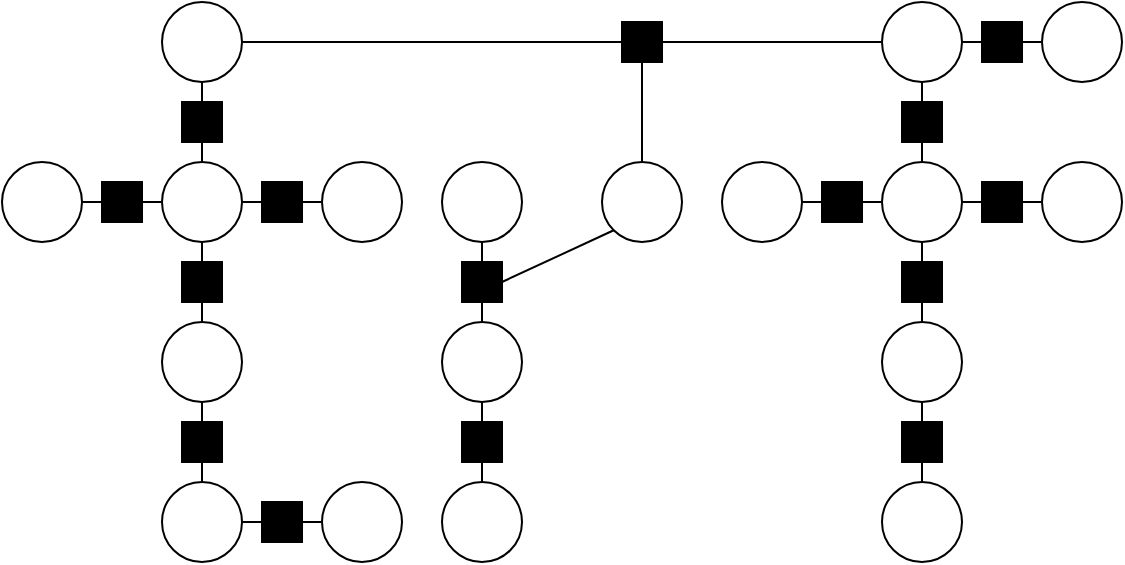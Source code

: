 <mxfile version="20.4.0" type="device" pages="3"><diagram id="401Y8pTTZKFDnr_vZVNV" name="logo"><mxGraphModel dx="1426" dy="769" grid="1" gridSize="10" guides="1" tooltips="1" connect="1" arrows="1" fold="1" page="1" pageScale="1" pageWidth="827" pageHeight="1169" math="0" shadow="0"><root><mxCell id="0"/><mxCell id="1" parent="0"/><mxCell id="d9p-syWLIkym2qExcQoc-1" value="" style="ellipse;whiteSpace=wrap;html=1;" parent="1" vertex="1"><mxGeometry x="140" y="240" width="40" height="40" as="geometry"/></mxCell><mxCell id="d9p-syWLIkym2qExcQoc-2" value="" style="ellipse;whiteSpace=wrap;html=1;" parent="1" vertex="1"><mxGeometry x="220" y="160" width="40" height="40" as="geometry"/></mxCell><mxCell id="d9p-syWLIkym2qExcQoc-3" value="" style="ellipse;whiteSpace=wrap;html=1;" parent="1" vertex="1"><mxGeometry x="300" y="240" width="40" height="40" as="geometry"/></mxCell><mxCell id="d9p-syWLIkym2qExcQoc-4" value="" style="ellipse;whiteSpace=wrap;html=1;" parent="1" vertex="1"><mxGeometry x="220" y="240" width="40" height="40" as="geometry"/></mxCell><mxCell id="d9p-syWLIkym2qExcQoc-5" value="" style="ellipse;whiteSpace=wrap;html=1;" parent="1" vertex="1"><mxGeometry x="220" y="320" width="40" height="40" as="geometry"/></mxCell><mxCell id="d9p-syWLIkym2qExcQoc-6" value="" style="ellipse;whiteSpace=wrap;html=1;" parent="1" vertex="1"><mxGeometry x="220" y="400" width="40" height="40" as="geometry"/></mxCell><mxCell id="d9p-syWLIkym2qExcQoc-10" value="" style="ellipse;whiteSpace=wrap;html=1;" parent="1" vertex="1"><mxGeometry x="300" y="400" width="40" height="40" as="geometry"/></mxCell><mxCell id="d9p-syWLIkym2qExcQoc-11" value="" style="endArrow=none;html=1;rounded=0;exitX=1;exitY=0.5;exitDx=0;exitDy=0;" parent="1" source="d9p-syWLIkym2qExcQoc-1" target="d9p-syWLIkym2qExcQoc-4" edge="1"><mxGeometry width="50" height="50" relative="1" as="geometry"><mxPoint x="410" y="360" as="sourcePoint"/><mxPoint x="460" y="310" as="targetPoint"/></mxGeometry></mxCell><mxCell id="d9p-syWLIkym2qExcQoc-12" value="" style="endArrow=none;html=1;rounded=0;exitX=1;exitY=0.5;exitDx=0;exitDy=0;entryX=0;entryY=0.5;entryDx=0;entryDy=0;startArrow=none;" parent="1" source="d9p-syWLIkym2qExcQoc-20" target="d9p-syWLIkym2qExcQoc-3" edge="1"><mxGeometry width="50" height="50" relative="1" as="geometry"><mxPoint x="190" y="270" as="sourcePoint"/><mxPoint x="230" y="270" as="targetPoint"/></mxGeometry></mxCell><mxCell id="d9p-syWLIkym2qExcQoc-13" value="" style="endArrow=none;html=1;rounded=0;exitX=0.5;exitY=1;exitDx=0;exitDy=0;entryX=0.5;entryY=0;entryDx=0;entryDy=0;startArrow=none;" parent="1" source="d9p-syWLIkym2qExcQoc-22" target="d9p-syWLIkym2qExcQoc-5" edge="1"><mxGeometry width="50" height="50" relative="1" as="geometry"><mxPoint x="270" y="270" as="sourcePoint"/><mxPoint x="310" y="270" as="targetPoint"/></mxGeometry></mxCell><mxCell id="d9p-syWLIkym2qExcQoc-14" value="" style="endArrow=none;html=1;rounded=0;exitX=0.5;exitY=1;exitDx=0;exitDy=0;entryX=0.5;entryY=0;entryDx=0;entryDy=0;startArrow=none;" parent="1" source="d9p-syWLIkym2qExcQoc-24" target="d9p-syWLIkym2qExcQoc-6" edge="1"><mxGeometry width="50" height="50" relative="1" as="geometry"><mxPoint x="250" y="290" as="sourcePoint"/><mxPoint x="240" y="390" as="targetPoint"/></mxGeometry></mxCell><mxCell id="d9p-syWLIkym2qExcQoc-15" value="" style="endArrow=none;html=1;rounded=0;exitX=0.5;exitY=1;exitDx=0;exitDy=0;entryX=0.5;entryY=0;entryDx=0;entryDy=0;startArrow=none;" parent="1" source="d9p-syWLIkym2qExcQoc-18" target="d9p-syWLIkym2qExcQoc-4" edge="1"><mxGeometry width="50" height="50" relative="1" as="geometry"><mxPoint x="260" y="300" as="sourcePoint"/><mxPoint x="260" y="340" as="targetPoint"/></mxGeometry></mxCell><mxCell id="d9p-syWLIkym2qExcQoc-16" value="" style="endArrow=none;html=1;rounded=0;exitX=0;exitY=0.5;exitDx=0;exitDy=0;entryX=1;entryY=0.5;entryDx=0;entryDy=0;startArrow=none;" parent="1" source="d9p-syWLIkym2qExcQoc-26" target="d9p-syWLIkym2qExcQoc-6" edge="1"><mxGeometry width="50" height="50" relative="1" as="geometry"><mxPoint x="250" y="210" as="sourcePoint"/><mxPoint x="250" y="250" as="targetPoint"/></mxGeometry></mxCell><mxCell id="d9p-syWLIkym2qExcQoc-17" value="" style="rounded=0;whiteSpace=wrap;html=1;fillColor=#000000;" parent="1" vertex="1"><mxGeometry x="190" y="250" width="20" height="20" as="geometry"/></mxCell><mxCell id="d9p-syWLIkym2qExcQoc-18" value="" style="rounded=0;whiteSpace=wrap;html=1;fillColor=#000000;" parent="1" vertex="1"><mxGeometry x="230" y="210" width="20" height="20" as="geometry"/></mxCell><mxCell id="d9p-syWLIkym2qExcQoc-19" value="" style="endArrow=none;html=1;rounded=0;exitX=0.5;exitY=1;exitDx=0;exitDy=0;entryX=0.5;entryY=0;entryDx=0;entryDy=0;" parent="1" source="d9p-syWLIkym2qExcQoc-2" target="d9p-syWLIkym2qExcQoc-18" edge="1"><mxGeometry width="50" height="50" relative="1" as="geometry"><mxPoint x="240" y="200" as="sourcePoint"/><mxPoint x="240" y="240" as="targetPoint"/></mxGeometry></mxCell><mxCell id="d9p-syWLIkym2qExcQoc-20" value="" style="rounded=0;whiteSpace=wrap;html=1;fillColor=#000000;" parent="1" vertex="1"><mxGeometry x="270" y="250" width="20" height="20" as="geometry"/></mxCell><mxCell id="d9p-syWLIkym2qExcQoc-21" value="" style="endArrow=none;html=1;rounded=0;exitX=1;exitY=0.5;exitDx=0;exitDy=0;entryX=0;entryY=0.5;entryDx=0;entryDy=0;" parent="1" source="d9p-syWLIkym2qExcQoc-4" target="d9p-syWLIkym2qExcQoc-20" edge="1"><mxGeometry width="50" height="50" relative="1" as="geometry"><mxPoint x="260" y="260" as="sourcePoint"/><mxPoint x="300" y="260" as="targetPoint"/></mxGeometry></mxCell><mxCell id="d9p-syWLIkym2qExcQoc-22" value="" style="rounded=0;whiteSpace=wrap;html=1;fillColor=#000000;" parent="1" vertex="1"><mxGeometry x="230" y="290" width="20" height="20" as="geometry"/></mxCell><mxCell id="d9p-syWLIkym2qExcQoc-23" value="" style="endArrow=none;html=1;rounded=0;exitX=0.5;exitY=1;exitDx=0;exitDy=0;entryX=0.5;entryY=0;entryDx=0;entryDy=0;" parent="1" source="d9p-syWLIkym2qExcQoc-4" target="d9p-syWLIkym2qExcQoc-22" edge="1"><mxGeometry width="50" height="50" relative="1" as="geometry"><mxPoint x="240" y="280" as="sourcePoint"/><mxPoint x="240" y="320" as="targetPoint"/></mxGeometry></mxCell><mxCell id="d9p-syWLIkym2qExcQoc-24" value="" style="rounded=0;whiteSpace=wrap;html=1;fillColor=#000000;" parent="1" vertex="1"><mxGeometry x="230" y="370" width="20" height="20" as="geometry"/></mxCell><mxCell id="d9p-syWLIkym2qExcQoc-25" value="" style="endArrow=none;html=1;rounded=0;exitX=0.5;exitY=1;exitDx=0;exitDy=0;entryX=0.5;entryY=0;entryDx=0;entryDy=0;" parent="1" source="d9p-syWLIkym2qExcQoc-5" target="d9p-syWLIkym2qExcQoc-24" edge="1"><mxGeometry width="50" height="50" relative="1" as="geometry"><mxPoint x="240" y="360" as="sourcePoint"/><mxPoint x="240" y="400" as="targetPoint"/></mxGeometry></mxCell><mxCell id="d9p-syWLIkym2qExcQoc-26" value="" style="rounded=0;whiteSpace=wrap;html=1;fillColor=#000000;" parent="1" vertex="1"><mxGeometry x="270" y="410" width="20" height="20" as="geometry"/></mxCell><mxCell id="d9p-syWLIkym2qExcQoc-27" value="" style="endArrow=none;html=1;rounded=0;exitX=0;exitY=0.5;exitDx=0;exitDy=0;entryX=1;entryY=0.5;entryDx=0;entryDy=0;" parent="1" source="d9p-syWLIkym2qExcQoc-10" target="d9p-syWLIkym2qExcQoc-26" edge="1"><mxGeometry width="50" height="50" relative="1" as="geometry"><mxPoint x="300" y="420" as="sourcePoint"/><mxPoint x="260" y="420" as="targetPoint"/></mxGeometry></mxCell><mxCell id="d9p-syWLIkym2qExcQoc-29" value="" style="ellipse;whiteSpace=wrap;html=1;" parent="1" vertex="1"><mxGeometry x="360" y="320" width="40" height="40" as="geometry"/></mxCell><mxCell id="d9p-syWLIkym2qExcQoc-30" value="" style="ellipse;whiteSpace=wrap;html=1;" parent="1" vertex="1"><mxGeometry x="360" y="400" width="40" height="40" as="geometry"/></mxCell><mxCell id="d9p-syWLIkym2qExcQoc-31" value="" style="ellipse;whiteSpace=wrap;html=1;" parent="1" vertex="1"><mxGeometry x="440" y="240" width="40" height="40" as="geometry"/></mxCell><mxCell id="d9p-syWLIkym2qExcQoc-32" value="" style="ellipse;whiteSpace=wrap;html=1;" parent="1" vertex="1"><mxGeometry x="660" y="160" width="40" height="40" as="geometry"/></mxCell><mxCell id="d9p-syWLIkym2qExcQoc-33" value="" style="ellipse;whiteSpace=wrap;html=1;" parent="1" vertex="1"><mxGeometry x="580" y="160" width="40" height="40" as="geometry"/></mxCell><mxCell id="d9p-syWLIkym2qExcQoc-34" value="" style="ellipse;whiteSpace=wrap;html=1;" parent="1" vertex="1"><mxGeometry x="580" y="240" width="40" height="40" as="geometry"/></mxCell><mxCell id="d9p-syWLIkym2qExcQoc-35" value="" style="ellipse;whiteSpace=wrap;html=1;" parent="1" vertex="1"><mxGeometry x="580" y="320" width="40" height="40" as="geometry"/></mxCell><mxCell id="d9p-syWLIkym2qExcQoc-36" value="" style="ellipse;whiteSpace=wrap;html=1;" parent="1" vertex="1"><mxGeometry x="580" y="400" width="40" height="40" as="geometry"/></mxCell><mxCell id="d9p-syWLIkym2qExcQoc-37" value="" style="ellipse;whiteSpace=wrap;html=1;" parent="1" vertex="1"><mxGeometry x="660" y="240" width="40" height="40" as="geometry"/></mxCell><mxCell id="d9p-syWLIkym2qExcQoc-40" value="" style="endArrow=none;html=1;rounded=0;strokeColor=default;exitX=0.5;exitY=0;exitDx=0;exitDy=0;startArrow=none;" parent="1" source="d9p-syWLIkym2qExcQoc-49" edge="1"><mxGeometry width="50" height="50" relative="1" as="geometry"><mxPoint x="390" y="330" as="sourcePoint"/><mxPoint x="380" y="360" as="targetPoint"/></mxGeometry></mxCell><mxCell id="d9p-syWLIkym2qExcQoc-42" value="" style="endArrow=none;html=1;rounded=0;strokeColor=default;entryX=0.5;entryY=1;entryDx=0;entryDy=0;startArrow=none;" parent="1" source="d9p-syWLIkym2qExcQoc-57" target="d9p-syWLIkym2qExcQoc-33" edge="1"><mxGeometry width="50" height="50" relative="1" as="geometry"><mxPoint x="600" y="240" as="sourcePoint"/><mxPoint x="390" y="310" as="targetPoint"/></mxGeometry></mxCell><mxCell id="d9p-syWLIkym2qExcQoc-43" value="" style="endArrow=none;html=1;rounded=0;strokeColor=default;entryX=0.5;entryY=0;entryDx=0;entryDy=0;exitX=0.5;exitY=1;exitDx=0;exitDy=0;startArrow=none;" parent="1" source="d9p-syWLIkym2qExcQoc-53" target="d9p-syWLIkym2qExcQoc-35" edge="1"><mxGeometry width="50" height="50" relative="1" as="geometry"><mxPoint x="610" y="250" as="sourcePoint"/><mxPoint x="610" y="210" as="targetPoint"/></mxGeometry></mxCell><mxCell id="d9p-syWLIkym2qExcQoc-44" value="" style="endArrow=none;html=1;rounded=0;strokeColor=default;exitX=0.5;exitY=0;exitDx=0;exitDy=0;entryX=0.5;entryY=1;entryDx=0;entryDy=0;startArrow=none;" parent="1" source="d9p-syWLIkym2qExcQoc-55" target="d9p-syWLIkym2qExcQoc-35" edge="1"><mxGeometry width="50" height="50" relative="1" as="geometry"><mxPoint x="600" y="390" as="sourcePoint"/><mxPoint x="600" y="360" as="targetPoint"/></mxGeometry></mxCell><mxCell id="d9p-syWLIkym2qExcQoc-45" value="" style="endArrow=none;html=1;rounded=0;strokeColor=default;exitX=0;exitY=0.5;exitDx=0;exitDy=0;startArrow=none;" parent="1" source="d9p-syWLIkym2qExcQoc-78" target="d9p-syWLIkym2qExcQoc-33" edge="1"><mxGeometry width="50" height="50" relative="1" as="geometry"><mxPoint x="630" y="180" as="sourcePoint"/><mxPoint x="630" y="230" as="targetPoint"/></mxGeometry></mxCell><mxCell id="d9p-syWLIkym2qExcQoc-46" value="" style="endArrow=none;html=1;rounded=0;strokeColor=default;entryX=1;entryY=0.5;entryDx=0;entryDy=0;exitX=0;exitY=0.5;exitDx=0;exitDy=0;startArrow=none;" parent="1" source="d9p-syWLIkym2qExcQoc-61" target="d9p-syWLIkym2qExcQoc-34" edge="1"><mxGeometry width="50" height="50" relative="1" as="geometry"><mxPoint x="640" y="280" as="sourcePoint"/><mxPoint x="640" y="240" as="targetPoint"/></mxGeometry></mxCell><mxCell id="d9p-syWLIkym2qExcQoc-49" value="" style="rounded=0;whiteSpace=wrap;html=1;fillColor=#000000;" parent="1" vertex="1"><mxGeometry x="370" y="370" width="20" height="20" as="geometry"/></mxCell><mxCell id="d9p-syWLIkym2qExcQoc-50" value="" style="endArrow=none;html=1;rounded=0;strokeColor=default;exitX=0.5;exitY=0;exitDx=0;exitDy=0;" parent="1" source="d9p-syWLIkym2qExcQoc-30" target="d9p-syWLIkym2qExcQoc-49" edge="1"><mxGeometry width="50" height="50" relative="1" as="geometry"><mxPoint x="380" y="400" as="sourcePoint"/><mxPoint x="380" y="360" as="targetPoint"/></mxGeometry></mxCell><mxCell id="d9p-syWLIkym2qExcQoc-53" value="" style="rounded=0;whiteSpace=wrap;html=1;fillColor=#000000;" parent="1" vertex="1"><mxGeometry x="590" y="290" width="20" height="20" as="geometry"/></mxCell><mxCell id="d9p-syWLIkym2qExcQoc-54" value="" style="endArrow=none;html=1;rounded=0;strokeColor=default;entryX=0.5;entryY=0;entryDx=0;entryDy=0;exitX=0.5;exitY=1;exitDx=0;exitDy=0;" parent="1" source="d9p-syWLIkym2qExcQoc-34" target="d9p-syWLIkym2qExcQoc-53" edge="1"><mxGeometry width="50" height="50" relative="1" as="geometry"><mxPoint x="600" y="280" as="sourcePoint"/><mxPoint x="600" y="320" as="targetPoint"/></mxGeometry></mxCell><mxCell id="d9p-syWLIkym2qExcQoc-55" value="" style="rounded=0;whiteSpace=wrap;html=1;fillColor=#000000;" parent="1" vertex="1"><mxGeometry x="590" y="370" width="20" height="20" as="geometry"/></mxCell><mxCell id="d9p-syWLIkym2qExcQoc-56" value="" style="endArrow=none;html=1;rounded=0;strokeColor=default;exitX=0.5;exitY=0;exitDx=0;exitDy=0;entryX=0.5;entryY=1;entryDx=0;entryDy=0;" parent="1" source="d9p-syWLIkym2qExcQoc-36" target="d9p-syWLIkym2qExcQoc-55" edge="1"><mxGeometry width="50" height="50" relative="1" as="geometry"><mxPoint x="600" y="400" as="sourcePoint"/><mxPoint x="600" y="360" as="targetPoint"/></mxGeometry></mxCell><mxCell id="d9p-syWLIkym2qExcQoc-57" value="" style="rounded=0;whiteSpace=wrap;html=1;fillColor=#000000;" parent="1" vertex="1"><mxGeometry x="590" y="210" width="20" height="20" as="geometry"/></mxCell><mxCell id="d9p-syWLIkym2qExcQoc-58" value="" style="endArrow=none;html=1;rounded=0;strokeColor=default;entryX=0.5;entryY=1;entryDx=0;entryDy=0;" parent="1" target="d9p-syWLIkym2qExcQoc-57" edge="1"><mxGeometry width="50" height="50" relative="1" as="geometry"><mxPoint x="600" y="240" as="sourcePoint"/><mxPoint x="600" y="200" as="targetPoint"/></mxGeometry></mxCell><mxCell id="d9p-syWLIkym2qExcQoc-61" value="" style="rounded=0;whiteSpace=wrap;html=1;fillColor=#000000;" parent="1" vertex="1"><mxGeometry x="630" y="250" width="20" height="20" as="geometry"/></mxCell><mxCell id="d9p-syWLIkym2qExcQoc-62" value="" style="endArrow=none;html=1;rounded=0;strokeColor=default;entryX=1;entryY=0.5;entryDx=0;entryDy=0;exitX=0;exitY=0.5;exitDx=0;exitDy=0;" parent="1" source="d9p-syWLIkym2qExcQoc-37" target="d9p-syWLIkym2qExcQoc-61" edge="1"><mxGeometry width="50" height="50" relative="1" as="geometry"><mxPoint x="660" y="260" as="sourcePoint"/><mxPoint x="620" y="260" as="targetPoint"/></mxGeometry></mxCell><mxCell id="d9p-syWLIkym2qExcQoc-64" value="" style="endArrow=none;html=1;rounded=0;strokeColor=default;entryX=0;entryY=0.5;entryDx=0;entryDy=0;exitX=1;exitY=0.5;exitDx=0;exitDy=0;" parent="1" source="d9p-syWLIkym2qExcQoc-2" target="d9p-syWLIkym2qExcQoc-67" edge="1"><mxGeometry width="50" height="50" relative="1" as="geometry"><mxPoint x="430" y="330" as="sourcePoint"/><mxPoint x="400" y="140" as="targetPoint"/></mxGeometry></mxCell><mxCell id="d9p-syWLIkym2qExcQoc-65" value="" style="endArrow=none;html=1;rounded=0;strokeColor=default;entryX=0;entryY=0.5;entryDx=0;entryDy=0;exitX=1;exitY=0.5;exitDx=0;exitDy=0;" parent="1" source="d9p-syWLIkym2qExcQoc-67" target="d9p-syWLIkym2qExcQoc-33" edge="1"><mxGeometry width="50" height="50" relative="1" as="geometry"><mxPoint x="440" y="140" as="sourcePoint"/><mxPoint x="410" y="150" as="targetPoint"/></mxGeometry></mxCell><mxCell id="d9p-syWLIkym2qExcQoc-66" value="" style="endArrow=none;html=1;rounded=0;strokeColor=default;entryX=0.5;entryY=1;entryDx=0;entryDy=0;exitX=0.5;exitY=0;exitDx=0;exitDy=0;" parent="1" source="d9p-syWLIkym2qExcQoc-31" target="d9p-syWLIkym2qExcQoc-67" edge="1"><mxGeometry width="50" height="50" relative="1" as="geometry"><mxPoint x="420" y="240" as="sourcePoint"/><mxPoint x="420" y="160" as="targetPoint"/></mxGeometry></mxCell><mxCell id="d9p-syWLIkym2qExcQoc-67" value="" style="rounded=0;whiteSpace=wrap;html=1;fillColor=#000000;" parent="1" vertex="1"><mxGeometry x="450" y="170" width="20" height="20" as="geometry"/></mxCell><mxCell id="d9p-syWLIkym2qExcQoc-71" value="" style="endArrow=none;html=1;rounded=0;strokeColor=default;entryX=1;entryY=0.5;entryDx=0;entryDy=0;exitX=0;exitY=1;exitDx=0;exitDy=0;startArrow=none;" parent="1" source="d9p-syWLIkym2qExcQoc-31" target="d9p-syWLIkym2qExcQoc-76" edge="1"><mxGeometry width="50" height="50" relative="1" as="geometry"><mxPoint x="410" y="310" as="sourcePoint"/><mxPoint x="410" y="270" as="targetPoint"/></mxGeometry></mxCell><mxCell id="d9p-syWLIkym2qExcQoc-73" value="" style="ellipse;whiteSpace=wrap;html=1;" parent="1" vertex="1"><mxGeometry x="360" y="240" width="40" height="40" as="geometry"/></mxCell><mxCell id="d9p-syWLIkym2qExcQoc-75" value="" style="endArrow=none;html=1;rounded=0;strokeColor=default;entryX=0.5;entryY=1;entryDx=0;entryDy=0;exitX=0.5;exitY=0;exitDx=0;exitDy=0;startArrow=none;" parent="1" source="d9p-syWLIkym2qExcQoc-76" target="d9p-syWLIkym2qExcQoc-73" edge="1"><mxGeometry width="50" height="50" relative="1" as="geometry"><mxPoint x="470" y="250" as="sourcePoint"/><mxPoint x="470" y="200" as="targetPoint"/></mxGeometry></mxCell><mxCell id="d9p-syWLIkym2qExcQoc-76" value="" style="rounded=0;whiteSpace=wrap;html=1;fillColor=#000000;" parent="1" vertex="1"><mxGeometry x="370" y="290" width="20" height="20" as="geometry"/></mxCell><mxCell id="d9p-syWLIkym2qExcQoc-77" value="" style="endArrow=none;html=1;rounded=0;strokeColor=default;entryX=0.5;entryY=1;entryDx=0;entryDy=0;exitX=0.5;exitY=0;exitDx=0;exitDy=0;" parent="1" source="d9p-syWLIkym2qExcQoc-29" target="d9p-syWLIkym2qExcQoc-76" edge="1"><mxGeometry width="50" height="50" relative="1" as="geometry"><mxPoint x="380" y="320" as="sourcePoint"/><mxPoint x="380" y="280" as="targetPoint"/></mxGeometry></mxCell><mxCell id="d9p-syWLIkym2qExcQoc-78" value="" style="rounded=0;whiteSpace=wrap;html=1;fillColor=#000000;" parent="1" vertex="1"><mxGeometry x="630" y="170" width="20" height="20" as="geometry"/></mxCell><mxCell id="d9p-syWLIkym2qExcQoc-79" value="" style="endArrow=none;html=1;rounded=0;strokeColor=default;exitX=0;exitY=0.5;exitDx=0;exitDy=0;startArrow=none;" parent="1" source="d9p-syWLIkym2qExcQoc-32" target="d9p-syWLIkym2qExcQoc-78" edge="1"><mxGeometry width="50" height="50" relative="1" as="geometry"><mxPoint x="660" y="180" as="sourcePoint"/><mxPoint x="620" y="180" as="targetPoint"/></mxGeometry></mxCell><mxCell id="aHzu31oPfN4-uJasAMmd-1" value="" style="ellipse;whiteSpace=wrap;html=1;" parent="1" vertex="1"><mxGeometry x="500" y="240" width="40" height="40" as="geometry"/></mxCell><mxCell id="aHzu31oPfN4-uJasAMmd-2" value="" style="rounded=0;whiteSpace=wrap;html=1;fillColor=#000000;" parent="1" vertex="1"><mxGeometry x="550" y="250" width="20" height="20" as="geometry"/></mxCell><mxCell id="aHzu31oPfN4-uJasAMmd-3" value="" style="endArrow=none;html=1;rounded=0;strokeColor=default;entryX=1;entryY=0.5;entryDx=0;entryDy=0;startArrow=none;exitX=0;exitY=0.5;exitDx=0;exitDy=0;" parent="1" source="aHzu31oPfN4-uJasAMmd-2" target="aHzu31oPfN4-uJasAMmd-1" edge="1"><mxGeometry width="50" height="50" relative="1" as="geometry"><mxPoint x="550" y="260" as="sourcePoint"/><mxPoint x="630.0" y="270" as="targetPoint"/></mxGeometry></mxCell><mxCell id="aHzu31oPfN4-uJasAMmd-4" value="" style="endArrow=none;html=1;rounded=0;strokeColor=default;entryX=0;entryY=0.5;entryDx=0;entryDy=0;startArrow=none;exitX=1;exitY=0.5;exitDx=0;exitDy=0;" parent="1" source="aHzu31oPfN4-uJasAMmd-2" target="d9p-syWLIkym2qExcQoc-34" edge="1"><mxGeometry width="50" height="50" relative="1" as="geometry"><mxPoint x="560" y="270" as="sourcePoint"/><mxPoint x="550" y="270" as="targetPoint"/></mxGeometry></mxCell></root></mxGraphModel></diagram><diagram id="b0D19Bl-VP1KxQ7mzzkc" name="crf"><mxGraphModel dx="1426" dy="769" grid="1" gridSize="10" guides="1" tooltips="1" connect="1" arrows="1" fold="1" page="1" pageScale="1" pageWidth="827" pageHeight="1169" math="0" shadow="0"><root><mxCell id="0"/><mxCell id="1" parent="0"/><mxCell id="tA-1xA8jHJgELEY70ji4-1" value="" style="ellipse;whiteSpace=wrap;html=1;" parent="1" vertex="1"><mxGeometry x="160" y="600" width="40" height="40" as="geometry"/></mxCell><mxCell id="tA-1xA8jHJgELEY70ji4-3" value="" style="ellipse;whiteSpace=wrap;html=1;" parent="1" vertex="1"><mxGeometry x="320" y="600" width="40" height="40" as="geometry"/></mxCell><mxCell id="tA-1xA8jHJgELEY70ji4-4" value="" style="ellipse;whiteSpace=wrap;html=1;" parent="1" vertex="1"><mxGeometry x="240" y="600" width="40" height="40" as="geometry"/></mxCell><mxCell id="tA-1xA8jHJgELEY70ji4-5" value="" style="ellipse;whiteSpace=wrap;html=1;" parent="1" vertex="1"><mxGeometry x="400" y="600" width="40" height="40" as="geometry"/></mxCell><mxCell id="tA-1xA8jHJgELEY70ji4-8" value="" style="endArrow=none;html=1;rounded=0;exitX=1;exitY=0.5;exitDx=0;exitDy=0;" parent="1" source="tA-1xA8jHJgELEY70ji4-1" target="tA-1xA8jHJgELEY70ji4-4" edge="1"><mxGeometry width="50" height="50" relative="1" as="geometry"><mxPoint x="430" y="720" as="sourcePoint"/><mxPoint x="480" y="670" as="targetPoint"/></mxGeometry></mxCell><mxCell id="tA-1xA8jHJgELEY70ji4-9" value="" style="endArrow=none;html=1;rounded=0;exitX=1;exitY=0.5;exitDx=0;exitDy=0;entryX=0;entryY=0.5;entryDx=0;entryDy=0;startArrow=none;" parent="1" source="tA-1xA8jHJgELEY70ji4-17" target="tA-1xA8jHJgELEY70ji4-3" edge="1"><mxGeometry width="50" height="50" relative="1" as="geometry"><mxPoint x="210" y="630" as="sourcePoint"/><mxPoint x="250" y="630" as="targetPoint"/></mxGeometry></mxCell><mxCell id="tA-1xA8jHJgELEY70ji4-10" value="" style="endArrow=none;html=1;rounded=0;exitX=1;exitY=0.5;exitDx=0;exitDy=0;entryX=0;entryY=0.5;entryDx=0;entryDy=0;startArrow=none;" parent="1" source="tA-1xA8jHJgELEY70ji4-19" target="tA-1xA8jHJgELEY70ji4-5" edge="1"><mxGeometry width="50" height="50" relative="1" as="geometry"><mxPoint x="290" y="630" as="sourcePoint"/><mxPoint x="330" y="630" as="targetPoint"/></mxGeometry></mxCell><mxCell id="tA-1xA8jHJgELEY70ji4-12" value="" style="endArrow=none;html=1;rounded=0;exitX=0;exitY=0.5;exitDx=0;exitDy=0;entryX=0.5;entryY=1;entryDx=0;entryDy=0;startArrow=none;" parent="1" source="tA-1xA8jHJgELEY70ji4-15" target="tA-1xA8jHJgELEY70ji4-1" edge="1"><mxGeometry width="50" height="50" relative="1" as="geometry"><mxPoint x="280" y="660" as="sourcePoint"/><mxPoint x="280" y="700" as="targetPoint"/><Array as="points"><mxPoint x="180" y="660"/></Array></mxGeometry></mxCell><mxCell id="tA-1xA8jHJgELEY70ji4-14" value="" style="rounded=0;whiteSpace=wrap;html=1;fillColor=#000000;" parent="1" vertex="1"><mxGeometry x="210" y="610" width="20" height="20" as="geometry"/></mxCell><mxCell id="tA-1xA8jHJgELEY70ji4-15" value="" style="rounded=0;whiteSpace=wrap;html=1;fillColor=#000000;" parent="1" vertex="1"><mxGeometry x="290" y="650" width="20" height="20" as="geometry"/></mxCell><mxCell id="tA-1xA8jHJgELEY70ji4-16" value="" style="endArrow=none;html=1;rounded=0;exitX=0.5;exitY=1;exitDx=0;exitDy=0;entryX=1;entryY=0.5;entryDx=0;entryDy=0;" parent="1" source="tA-1xA8jHJgELEY70ji4-5" target="tA-1xA8jHJgELEY70ji4-15" edge="1"><mxGeometry width="50" height="50" relative="1" as="geometry"><mxPoint x="260" y="560" as="sourcePoint"/><mxPoint x="260" y="600" as="targetPoint"/><Array as="points"><mxPoint x="420" y="660"/></Array></mxGeometry></mxCell><mxCell id="tA-1xA8jHJgELEY70ji4-17" value="" style="rounded=0;whiteSpace=wrap;html=1;fillColor=#000000;" parent="1" vertex="1"><mxGeometry x="290" y="610" width="20" height="20" as="geometry"/></mxCell><mxCell id="tA-1xA8jHJgELEY70ji4-18" value="" style="endArrow=none;html=1;rounded=0;exitX=1;exitY=0.5;exitDx=0;exitDy=0;entryX=0;entryY=0.5;entryDx=0;entryDy=0;" parent="1" source="tA-1xA8jHJgELEY70ji4-4" target="tA-1xA8jHJgELEY70ji4-17" edge="1"><mxGeometry width="50" height="50" relative="1" as="geometry"><mxPoint x="280" y="620" as="sourcePoint"/><mxPoint x="320" y="620" as="targetPoint"/></mxGeometry></mxCell><mxCell id="tA-1xA8jHJgELEY70ji4-19" value="" style="rounded=0;whiteSpace=wrap;html=1;fillColor=#000000;" parent="1" vertex="1"><mxGeometry x="370" y="610" width="20" height="20" as="geometry"/></mxCell><mxCell id="tA-1xA8jHJgELEY70ji4-20" value="" style="endArrow=none;html=1;rounded=0;exitX=1;exitY=0.5;exitDx=0;exitDy=0;entryX=0;entryY=0.5;entryDx=0;entryDy=0;" parent="1" source="tA-1xA8jHJgELEY70ji4-3" target="tA-1xA8jHJgELEY70ji4-19" edge="1"><mxGeometry width="50" height="50" relative="1" as="geometry"><mxPoint x="260" y="640" as="sourcePoint"/><mxPoint x="260" y="680" as="targetPoint"/></mxGeometry></mxCell><mxCell id="tA-1xA8jHJgELEY70ji4-25" value="" style="ellipse;whiteSpace=wrap;html=1;" parent="1" vertex="1"><mxGeometry x="480" y="600" width="40" height="40" as="geometry"/></mxCell><mxCell id="tA-1xA8jHJgELEY70ji4-26" value="" style="rounded=0;whiteSpace=wrap;html=1;fillColor=#000000;" parent="1" vertex="1"><mxGeometry x="450" y="610" width="20" height="20" as="geometry"/></mxCell><mxCell id="tA-1xA8jHJgELEY70ji4-27" value="" style="endArrow=none;html=1;rounded=0;exitX=1;exitY=0.5;exitDx=0;exitDy=0;entryX=0;entryY=0.5;entryDx=0;entryDy=0;startArrow=none;" parent="1" source="tA-1xA8jHJgELEY70ji4-5" target="tA-1xA8jHJgELEY70ji4-26" edge="1"><mxGeometry width="50" height="50" relative="1" as="geometry"><mxPoint x="270" y="600" as="sourcePoint"/><mxPoint x="270" y="610" as="targetPoint"/></mxGeometry></mxCell><mxCell id="tA-1xA8jHJgELEY70ji4-28" value="" style="endArrow=none;html=1;rounded=0;exitX=1;exitY=0.5;exitDx=0;exitDy=0;entryX=0;entryY=0.5;entryDx=0;entryDy=0;startArrow=none;" parent="1" source="tA-1xA8jHJgELEY70ji4-26" target="tA-1xA8jHJgELEY70ji4-25" edge="1"><mxGeometry width="50" height="50" relative="1" as="geometry"><mxPoint x="450" y="630" as="sourcePoint"/><mxPoint x="460" y="630" as="targetPoint"/></mxGeometry></mxCell><mxCell id="tA-1xA8jHJgELEY70ji4-29" value="Bill" style="text;html=1;strokeColor=none;fillColor=none;align=center;verticalAlign=middle;whiteSpace=wrap;rounded=0;fontFamily=Comic Sans MS;" parent="1" vertex="1"><mxGeometry x="150" y="670" width="60" height="30" as="geometry"/></mxCell><mxCell id="tA-1xA8jHJgELEY70ji4-30" value="Gates" style="text;html=1;strokeColor=none;fillColor=none;align=center;verticalAlign=middle;whiteSpace=wrap;rounded=0;fontFamily=Comic Sans MS;" parent="1" vertex="1"><mxGeometry x="230" y="670" width="60" height="30" as="geometry"/></mxCell><mxCell id="tA-1xA8jHJgELEY70ji4-31" value="meets" style="text;html=1;strokeColor=none;fillColor=none;align=center;verticalAlign=middle;whiteSpace=wrap;rounded=0;fontFamily=Comic Sans MS;" parent="1" vertex="1"><mxGeometry x="310" y="670" width="60" height="30" as="geometry"/></mxCell><mxCell id="tA-1xA8jHJgELEY70ji4-32" value="Bill" style="text;html=1;strokeColor=none;fillColor=none;align=center;verticalAlign=middle;whiteSpace=wrap;rounded=0;fontFamily=Comic Sans MS;" parent="1" vertex="1"><mxGeometry x="390" y="670" width="60" height="30" as="geometry"/></mxCell><mxCell id="tA-1xA8jHJgELEY70ji4-33" value="Clinton" style="text;html=1;strokeColor=none;fillColor=none;align=center;verticalAlign=middle;whiteSpace=wrap;rounded=0;fontFamily=Comic Sans MS;" parent="1" vertex="1"><mxGeometry x="470" y="670" width="60" height="30" as="geometry"/></mxCell><mxCell id="tA-1xA8jHJgELEY70ji4-269" style="edgeStyle=none;shape=connector;rounded=0;orthogonalLoop=1;jettySize=auto;html=1;exitX=1;exitY=0.5;exitDx=0;exitDy=0;dashed=1;dashPattern=1 1;labelBackgroundColor=default;strokeColor=#BDBDBD;strokeWidth=1;fontFamily=Georgia;fontSize=11;fontColor=default;endArrow=none;entryX=0;entryY=0.5;entryDx=0;entryDy=0;" parent="1" source="tA-1xA8jHJgELEY70ji4-34" target="tA-1xA8jHJgELEY70ji4-51" edge="1"><mxGeometry relative="1" as="geometry"><mxPoint x="400.0" y="430" as="targetPoint"/></mxGeometry></mxCell><mxCell id="tA-1xA8jHJgELEY70ji4-271" style="edgeStyle=none;shape=connector;rounded=0;orthogonalLoop=1;jettySize=auto;html=1;exitX=1;exitY=0.5;exitDx=0;exitDy=0;dashed=1;dashPattern=1 1;labelBackgroundColor=default;strokeColor=#BDBDBD;strokeWidth=1;fontFamily=Georgia;fontSize=11;fontColor=default;endArrow=none;entryX=0;entryY=0.5;entryDx=0;entryDy=0;" parent="1" source="tA-1xA8jHJgELEY70ji4-34" target="tA-1xA8jHJgELEY70ji4-52" edge="1"><mxGeometry relative="1" as="geometry"><mxPoint x="390" y="480" as="targetPoint"/></mxGeometry></mxCell><mxCell id="tA-1xA8jHJgELEY70ji4-34" value="&lt;font style=&quot;font-size: 11px;&quot;&gt;B-PER&lt;/font&gt;" style="rounded=0;whiteSpace=wrap;html=1;fontFamily=Courier New;fontSize=9;" parent="1" vertex="1"><mxGeometry x="160" y="400" width="40" height="20" as="geometry"/></mxCell><mxCell id="tA-1xA8jHJgELEY70ji4-265" style="edgeStyle=none;shape=connector;rounded=0;orthogonalLoop=1;jettySize=auto;html=1;exitX=1;exitY=0.5;exitDx=0;exitDy=0;entryX=0;entryY=0.5;entryDx=0;entryDy=0;dashed=1;dashPattern=1 1;labelBackgroundColor=default;strokeColor=#BDBDBD;strokeWidth=1;fontFamily=Georgia;fontSize=11;fontColor=default;endArrow=none;" parent="1" source="tA-1xA8jHJgELEY70ji4-35" target="tA-1xA8jHJgELEY70ji4-51" edge="1"><mxGeometry relative="1" as="geometry"/></mxCell><mxCell id="tA-1xA8jHJgELEY70ji4-267" style="edgeStyle=none;shape=connector;rounded=0;orthogonalLoop=1;jettySize=auto;html=1;exitX=1;exitY=0.5;exitDx=0;exitDy=0;entryX=0;entryY=0.5;entryDx=0;entryDy=0;dashed=1;dashPattern=1 1;labelBackgroundColor=default;strokeColor=#BDBDBD;strokeWidth=1;fontFamily=Georgia;fontSize=11;fontColor=default;endArrow=none;" parent="1" source="tA-1xA8jHJgELEY70ji4-35" target="tA-1xA8jHJgELEY70ji4-50" edge="1"><mxGeometry relative="1" as="geometry"/></mxCell><mxCell id="tA-1xA8jHJgELEY70ji4-270" style="edgeStyle=none;shape=connector;rounded=0;orthogonalLoop=1;jettySize=auto;html=1;exitX=1;exitY=0.5;exitDx=0;exitDy=0;entryX=0;entryY=0.5;entryDx=0;entryDy=0;dashed=1;dashPattern=1 1;labelBackgroundColor=default;strokeColor=#BDBDBD;strokeWidth=1;fontFamily=Georgia;fontSize=11;fontColor=default;endArrow=none;" parent="1" source="tA-1xA8jHJgELEY70ji4-35" target="tA-1xA8jHJgELEY70ji4-52" edge="1"><mxGeometry relative="1" as="geometry"/></mxCell><mxCell id="tA-1xA8jHJgELEY70ji4-35" value="S-PER" style="rounded=0;whiteSpace=wrap;html=1;fontFamily=Courier New;fontSize=12;" parent="1" vertex="1"><mxGeometry x="160" y="420" width="40" height="20" as="geometry"/></mxCell><mxCell id="tA-1xA8jHJgELEY70ji4-266" style="edgeStyle=none;shape=connector;rounded=0;orthogonalLoop=1;jettySize=auto;html=1;exitX=1;exitY=0.5;exitDx=0;exitDy=0;entryX=0;entryY=0.5;entryDx=0;entryDy=0;dashed=1;dashPattern=1 1;labelBackgroundColor=default;strokeColor=#BDBDBD;strokeWidth=1;fontFamily=Georgia;fontSize=11;fontColor=default;endArrow=none;" parent="1" source="tA-1xA8jHJgELEY70ji4-36" target="tA-1xA8jHJgELEY70ji4-52" edge="1"><mxGeometry relative="1" as="geometry"/></mxCell><mxCell id="tA-1xA8jHJgELEY70ji4-268" style="edgeStyle=none;shape=connector;rounded=0;orthogonalLoop=1;jettySize=auto;html=1;exitX=1;exitY=0.5;exitDx=0;exitDy=0;entryX=0;entryY=0.5;entryDx=0;entryDy=0;dashed=1;dashPattern=1 1;labelBackgroundColor=default;strokeColor=#BDBDBD;strokeWidth=1;fontFamily=Georgia;fontSize=11;fontColor=default;endArrow=none;" parent="1" source="tA-1xA8jHJgELEY70ji4-36" target="tA-1xA8jHJgELEY70ji4-51" edge="1"><mxGeometry relative="1" as="geometry"/></mxCell><mxCell id="tA-1xA8jHJgELEY70ji4-272" style="edgeStyle=none;shape=connector;rounded=0;orthogonalLoop=1;jettySize=auto;html=1;exitX=1;exitY=0.5;exitDx=0;exitDy=0;entryX=0;entryY=0.5;entryDx=0;entryDy=0;dashed=1;dashPattern=1 1;labelBackgroundColor=default;strokeColor=#BDBDBD;strokeWidth=1;fontFamily=Georgia;fontSize=11;fontColor=default;endArrow=none;" parent="1" source="tA-1xA8jHJgELEY70ji4-36" target="tA-1xA8jHJgELEY70ji4-50" edge="1"><mxGeometry relative="1" as="geometry"/></mxCell><mxCell id="tA-1xA8jHJgELEY70ji4-36" value="M-PER" style="rounded=0;whiteSpace=wrap;html=1;fontFamily=Courier New;fontSize=12;" parent="1" vertex="1"><mxGeometry x="160" y="440" width="40" height="20" as="geometry"/></mxCell><mxCell id="tA-1xA8jHJgELEY70ji4-37" value="..." style="rounded=0;whiteSpace=wrap;html=1;fontFamily=Courier New;fontSize=12;fillColor=#E0E0E0;fillStyle=auto;" parent="1" vertex="1"><mxGeometry x="160" y="460" width="40" height="20" as="geometry"/></mxCell><mxCell id="tA-1xA8jHJgELEY70ji4-39" value="O" style="rounded=0;whiteSpace=wrap;html=1;fontFamily=Courier New;fontSize=12;fillColor=#E0E0E0;fillStyle=auto;" parent="1" vertex="1"><mxGeometry x="160" y="480" width="40" height="20" as="geometry"/></mxCell><mxCell id="tA-1xA8jHJgELEY70ji4-40" value="&lt;font style=&quot;font-size: 11px;&quot;&gt;S-PER&lt;/font&gt;" style="rounded=0;whiteSpace=wrap;html=1;fontFamily=Courier New;fontSize=9;" parent="1" vertex="1"><mxGeometry x="240" y="460" width="40" height="20" as="geometry"/></mxCell><mxCell id="tA-1xA8jHJgELEY70ji4-41" value="E-PER" style="rounded=0;whiteSpace=wrap;html=1;fontFamily=Courier New;fontSize=12;" parent="1" vertex="1"><mxGeometry x="240" y="480" width="40" height="20" as="geometry"/></mxCell><mxCell id="tA-1xA8jHJgELEY70ji4-42" value="M-PER" style="rounded=0;whiteSpace=wrap;html=1;fontFamily=Courier New;fontSize=12;" parent="1" vertex="1"><mxGeometry x="240" y="500" width="40" height="20" as="geometry"/></mxCell><mxCell id="tA-1xA8jHJgELEY70ji4-43" value="..." style="rounded=0;whiteSpace=wrap;html=1;fontFamily=Courier New;fontSize=12;fillColor=#E0E0E0;fillStyle=auto;" parent="1" vertex="1"><mxGeometry x="240" y="520" width="40" height="20" as="geometry"/></mxCell><mxCell id="tA-1xA8jHJgELEY70ji4-44" value="B-LOC" style="rounded=0;whiteSpace=wrap;html=1;fontFamily=Courier New;fontSize=12;fillColor=#E0E0E0;fillStyle=auto;" parent="1" vertex="1"><mxGeometry x="240" y="540" width="40" height="20" as="geometry"/></mxCell><mxCell id="tA-1xA8jHJgELEY70ji4-45" value="&lt;font style=&quot;font-size: 11px;&quot;&gt;M-PER&lt;/font&gt;" style="rounded=0;whiteSpace=wrap;html=1;fontFamily=Courier New;fontSize=9;" parent="1" vertex="1"><mxGeometry x="480" y="460" width="40" height="20" as="geometry"/></mxCell><mxCell id="tA-1xA8jHJgELEY70ji4-46" value="S-PER" style="rounded=0;whiteSpace=wrap;html=1;fontFamily=Courier New;fontSize=12;" parent="1" vertex="1"><mxGeometry x="480" y="480" width="40" height="20" as="geometry"/></mxCell><mxCell id="tA-1xA8jHJgELEY70ji4-47" value="E-PER" style="rounded=0;whiteSpace=wrap;html=1;fontFamily=Courier New;fontSize=12;" parent="1" vertex="1"><mxGeometry x="480" y="500" width="40" height="20" as="geometry"/></mxCell><mxCell id="tA-1xA8jHJgELEY70ji4-48" value="..." style="rounded=0;whiteSpace=wrap;html=1;fontFamily=Courier New;fontSize=12;fillColor=#E0E0E0;fillStyle=auto;" parent="1" vertex="1"><mxGeometry x="480" y="520" width="40" height="20" as="geometry"/></mxCell><mxCell id="tA-1xA8jHJgELEY70ji4-49" value="M-LOC" style="rounded=0;whiteSpace=wrap;html=1;fontFamily=Courier New;fontSize=12;fillColor=#E0E0E0;fillStyle=auto;" parent="1" vertex="1"><mxGeometry x="480" y="540" width="40" height="20" as="geometry"/></mxCell><mxCell id="tA-1xA8jHJgELEY70ji4-50" value="&lt;font style=&quot;font-size: 11px;&quot;&gt;B-PER&lt;/font&gt;" style="rounded=0;whiteSpace=wrap;html=1;fontFamily=Courier New;fontSize=9;" parent="1" vertex="1"><mxGeometry x="400" y="400" width="40" height="20" as="geometry"/></mxCell><mxCell id="tA-1xA8jHJgELEY70ji4-51" value="S-PER" style="rounded=0;whiteSpace=wrap;html=1;fontFamily=Courier New;fontSize=12;" parent="1" vertex="1"><mxGeometry x="400" y="420" width="40" height="20" as="geometry"/></mxCell><mxCell id="tA-1xA8jHJgELEY70ji4-52" value="M-PER" style="rounded=0;whiteSpace=wrap;html=1;fontFamily=Courier New;fontSize=12;" parent="1" vertex="1"><mxGeometry x="400" y="440" width="40" height="20" as="geometry"/></mxCell><mxCell id="tA-1xA8jHJgELEY70ji4-53" value="..." style="rounded=0;whiteSpace=wrap;html=1;fontFamily=Courier New;fontSize=12;fillColor=#E0E0E0;fillStyle=auto;" parent="1" vertex="1"><mxGeometry x="400" y="460" width="40" height="20" as="geometry"/></mxCell><mxCell id="tA-1xA8jHJgELEY70ji4-54" value="B-LOC" style="rounded=0;whiteSpace=wrap;html=1;fontFamily=Courier New;fontSize=12;fillColor=#E0E0E0;fillStyle=auto;" parent="1" vertex="1"><mxGeometry x="400" y="480" width="40" height="20" as="geometry"/></mxCell><mxCell id="tA-1xA8jHJgELEY70ji4-55" value="&lt;span style=&quot;font-size: 11px;&quot;&gt;O&lt;/span&gt;" style="rounded=0;whiteSpace=wrap;html=1;fontFamily=Courier New;fontSize=9;" parent="1" vertex="1"><mxGeometry x="320" y="460" width="40" height="20" as="geometry"/></mxCell><mxCell id="tA-1xA8jHJgELEY70ji4-56" value="B-PER" style="rounded=0;whiteSpace=wrap;html=1;fontFamily=Courier New;fontSize=12;" parent="1" vertex="1"><mxGeometry x="320" y="480" width="40" height="20" as="geometry"/></mxCell><mxCell id="tA-1xA8jHJgELEY70ji4-57" value="M-PER" style="rounded=0;whiteSpace=wrap;html=1;fontFamily=Courier New;fontSize=12;" parent="1" vertex="1"><mxGeometry x="320" y="500" width="40" height="20" as="geometry"/></mxCell><mxCell id="tA-1xA8jHJgELEY70ji4-58" value="..." style="rounded=0;whiteSpace=wrap;html=1;fontFamily=Courier New;fontSize=12;fillColor=#E0E0E0;fillStyle=auto;" parent="1" vertex="1"><mxGeometry x="320" y="520" width="40" height="20" as="geometry"/></mxCell><mxCell id="tA-1xA8jHJgELEY70ji4-59" value="M-LOC" style="rounded=0;whiteSpace=wrap;html=1;fontFamily=Courier New;fontSize=12;fillColor=#E0E0E0;fillStyle=auto;" parent="1" vertex="1"><mxGeometry x="320" y="540" width="40" height="20" as="geometry"/></mxCell><mxCell id="tA-1xA8jHJgELEY70ji4-65" value="" style="endArrow=classic;html=1;rounded=0;fontFamily=Courier New;fontSize=11;" parent="1" edge="1"><mxGeometry width="50" height="50" relative="1" as="geometry"><mxPoint x="120" y="500" as="sourcePoint"/><mxPoint x="119.13" y="400" as="targetPoint"/></mxGeometry></mxCell><mxCell id="tA-1xA8jHJgELEY70ji4-71" value="" style="endArrow=none;html=1;rounded=0;fontFamily=Georgia;fontSize=11;exitX=1;exitY=0.5;exitDx=0;exitDy=0;entryX=0;entryY=0.5;entryDx=0;entryDy=0;strokeColor=#BDBDBD;strokeWidth=1;dashed=1;dashPattern=1 1;" parent="1" source="tA-1xA8jHJgELEY70ji4-34" target="tA-1xA8jHJgELEY70ji4-40" edge="1"><mxGeometry width="50" height="50" relative="1" as="geometry"><mxPoint x="430" y="590" as="sourcePoint"/><mxPoint x="480" y="540" as="targetPoint"/></mxGeometry></mxCell><mxCell id="tA-1xA8jHJgELEY70ji4-73" value="" style="endArrow=none;html=1;rounded=0;fontFamily=Georgia;fontSize=11;entryX=0;entryY=0.5;entryDx=0;entryDy=0;strokeColor=#BDBDBD;strokeWidth=1;dashed=1;dashPattern=1 1;exitX=1;exitY=0.5;exitDx=0;exitDy=0;" parent="1" source="tA-1xA8jHJgELEY70ji4-34" target="tA-1xA8jHJgELEY70ji4-42" edge="1"><mxGeometry width="50" height="50" relative="1" as="geometry"><mxPoint x="200" y="470" as="sourcePoint"/><mxPoint x="260" y="490" as="targetPoint"/></mxGeometry></mxCell><mxCell id="tA-1xA8jHJgELEY70ji4-74" value="" style="endArrow=none;html=1;rounded=0;fontFamily=Georgia;fontSize=11;strokeColor=#BDBDBD;strokeWidth=1;exitX=1;exitY=0.5;exitDx=0;exitDy=0;dashed=1;dashPattern=1 1;entryX=0;entryY=0.5;entryDx=0;entryDy=0;" parent="1" source="tA-1xA8jHJgELEY70ji4-35" target="tA-1xA8jHJgELEY70ji4-41" edge="1"><mxGeometry width="50" height="50" relative="1" as="geometry"><mxPoint x="210" y="480" as="sourcePoint"/><mxPoint x="240" y="490" as="targetPoint"/></mxGeometry></mxCell><mxCell id="tA-1xA8jHJgELEY70ji4-75" value="" style="endArrow=none;html=1;rounded=0;fontFamily=Georgia;fontSize=11;strokeColor=#BDBDBD;strokeWidth=1;exitX=1;exitY=0.5;exitDx=0;exitDy=0;dashed=1;dashPattern=1 1;entryX=0;entryY=0.5;entryDx=0;entryDy=0;" parent="1" source="tA-1xA8jHJgELEY70ji4-35" target="tA-1xA8jHJgELEY70ji4-40" edge="1"><mxGeometry width="50" height="50" relative="1" as="geometry"><mxPoint x="210" y="500" as="sourcePoint"/><mxPoint x="240" y="470" as="targetPoint"/></mxGeometry></mxCell><mxCell id="tA-1xA8jHJgELEY70ji4-76" value="" style="endArrow=none;html=1;rounded=0;fontFamily=Georgia;fontSize=11;strokeColor=#BDBDBD;strokeWidth=1;exitX=1;exitY=0.5;exitDx=0;exitDy=0;entryX=0;entryY=0.5;entryDx=0;entryDy=0;dashed=1;dashPattern=1 1;" parent="1" source="tA-1xA8jHJgELEY70ji4-36" target="tA-1xA8jHJgELEY70ji4-41" edge="1"><mxGeometry width="50" height="50" relative="1" as="geometry"><mxPoint x="210" y="500" as="sourcePoint"/><mxPoint x="250" y="480" as="targetPoint"/></mxGeometry></mxCell><mxCell id="tA-1xA8jHJgELEY70ji4-77" value="" style="endArrow=none;html=1;rounded=0;fontFamily=Georgia;fontSize=11;strokeColor=#BDBDBD;strokeWidth=1;exitX=1;exitY=0.5;exitDx=0;exitDy=0;entryX=0;entryY=0.5;entryDx=0;entryDy=0;dashed=1;dashPattern=1 1;" parent="1" source="tA-1xA8jHJgELEY70ji4-35" target="tA-1xA8jHJgELEY70ji4-42" edge="1"><mxGeometry width="50" height="50" relative="1" as="geometry"><mxPoint x="210" y="520" as="sourcePoint"/><mxPoint x="250" y="500" as="targetPoint"/></mxGeometry></mxCell><mxCell id="tA-1xA8jHJgELEY70ji4-78" value="" style="endArrow=none;html=1;rounded=0;fontFamily=Georgia;fontSize=11;strokeColor=#BDBDBD;strokeWidth=1;dashed=1;dashPattern=1 1;exitX=1;exitY=0.5;exitDx=0;exitDy=0;entryX=0;entryY=0.5;entryDx=0;entryDy=0;" parent="1" source="tA-1xA8jHJgELEY70ji4-36" target="tA-1xA8jHJgELEY70ji4-42" edge="1"><mxGeometry width="50" height="50" relative="1" as="geometry"><mxPoint x="200" y="510" as="sourcePoint"/><mxPoint x="240" y="510" as="targetPoint"/></mxGeometry></mxCell><mxCell id="tA-1xA8jHJgELEY70ji4-79" value="" style="endArrow=none;html=1;rounded=0;fontFamily=Georgia;fontSize=11;strokeColor=#BDBDBD;strokeWidth=1;entryX=0;entryY=0.5;entryDx=0;entryDy=0;dashed=1;dashPattern=1 1;exitX=1;exitY=0.5;exitDx=0;exitDy=0;" parent="1" source="tA-1xA8jHJgELEY70ji4-36" target="tA-1xA8jHJgELEY70ji4-40" edge="1"><mxGeometry width="50" height="50" relative="1" as="geometry"><mxPoint x="200" y="510" as="sourcePoint"/><mxPoint x="270" y="520" as="targetPoint"/></mxGeometry></mxCell><mxCell id="tA-1xA8jHJgELEY70ji4-80" value="" style="endArrow=none;html=1;rounded=0;fontFamily=Georgia;fontSize=11;exitX=1;exitY=0.5;exitDx=0;exitDy=0;entryX=0;entryY=0.5;entryDx=0;entryDy=0;strokeColor=#BDBDBD;strokeWidth=1;dashed=1;dashPattern=1 1;" parent="1" source="tA-1xA8jHJgELEY70ji4-40" target="tA-1xA8jHJgELEY70ji4-55" edge="1"><mxGeometry width="50" height="50" relative="1" as="geometry"><mxPoint x="280" y="469.86" as="sourcePoint"/><mxPoint x="320.0" y="469.86" as="targetPoint"/></mxGeometry></mxCell><mxCell id="tA-1xA8jHJgELEY70ji4-81" value="" style="endArrow=none;html=1;rounded=0;fontFamily=Georgia;fontSize=11;exitX=1;exitY=0.5;exitDx=0;exitDy=0;entryX=0;entryY=0.5;entryDx=0;entryDy=0;strokeColor=#BDBDBD;strokeWidth=1;dashed=1;dashPattern=1 1;" parent="1" source="tA-1xA8jHJgELEY70ji4-40" target="tA-1xA8jHJgELEY70ji4-56" edge="1"><mxGeometry width="50" height="50" relative="1" as="geometry"><mxPoint x="280" y="469.86" as="sourcePoint"/><mxPoint x="320.0" y="489.86" as="targetPoint"/></mxGeometry></mxCell><mxCell id="tA-1xA8jHJgELEY70ji4-82" value="" style="endArrow=none;html=1;rounded=0;fontFamily=Georgia;fontSize=11;entryX=0;entryY=0.5;entryDx=0;entryDy=0;strokeColor=#BDBDBD;strokeWidth=1;dashed=1;dashPattern=1 1;exitX=1;exitY=0.5;exitDx=0;exitDy=0;" parent="1" source="tA-1xA8jHJgELEY70ji4-40" target="tA-1xA8jHJgELEY70ji4-57" edge="1"><mxGeometry width="50" height="50" relative="1" as="geometry"><mxPoint x="280" y="469.86" as="sourcePoint"/><mxPoint x="320.0" y="509.86" as="targetPoint"/></mxGeometry></mxCell><mxCell id="tA-1xA8jHJgELEY70ji4-83" value="" style="endArrow=none;html=1;rounded=0;fontFamily=Georgia;fontSize=11;strokeColor=#BDBDBD;strokeWidth=1;exitX=1;exitY=0.5;exitDx=0;exitDy=0;dashed=1;dashPattern=1 1;entryX=0;entryY=0.5;entryDx=0;entryDy=0;" parent="1" source="tA-1xA8jHJgELEY70ji4-41" target="tA-1xA8jHJgELEY70ji4-56" edge="1"><mxGeometry width="50" height="50" relative="1" as="geometry"><mxPoint x="280" y="489.86" as="sourcePoint"/><mxPoint x="320.0" y="489.86" as="targetPoint"/></mxGeometry></mxCell><mxCell id="tA-1xA8jHJgELEY70ji4-85" value="" style="endArrow=none;html=1;rounded=0;fontFamily=Georgia;fontSize=11;strokeColor=#BDBDBD;strokeWidth=1;exitX=1;exitY=0.5;exitDx=0;exitDy=0;entryX=0;entryY=0.5;entryDx=0;entryDy=0;dashed=1;dashPattern=1 1;" parent="1" source="tA-1xA8jHJgELEY70ji4-42" target="tA-1xA8jHJgELEY70ji4-56" edge="1"><mxGeometry width="50" height="50" relative="1" as="geometry"><mxPoint x="280" y="509.86" as="sourcePoint"/><mxPoint x="320.0" y="489.86" as="targetPoint"/></mxGeometry></mxCell><mxCell id="tA-1xA8jHJgELEY70ji4-86" value="" style="endArrow=none;html=1;rounded=0;fontFamily=Georgia;fontSize=11;strokeColor=#BDBDBD;strokeWidth=1;exitX=1;exitY=0.5;exitDx=0;exitDy=0;entryX=0;entryY=0.5;entryDx=0;entryDy=0;dashed=1;dashPattern=1 1;" parent="1" source="tA-1xA8jHJgELEY70ji4-41" target="tA-1xA8jHJgELEY70ji4-57" edge="1"><mxGeometry width="50" height="50" relative="1" as="geometry"><mxPoint x="280" y="489.86" as="sourcePoint"/><mxPoint x="320.0" y="509.86" as="targetPoint"/></mxGeometry></mxCell><mxCell id="tA-1xA8jHJgELEY70ji4-87" value="" style="endArrow=none;html=1;rounded=0;fontFamily=Georgia;fontSize=11;strokeColor=#BDBDBD;strokeWidth=1;dashed=1;dashPattern=1 1;exitX=1;exitY=0.5;exitDx=0;exitDy=0;entryX=0;entryY=0.5;entryDx=0;entryDy=0;" parent="1" source="tA-1xA8jHJgELEY70ji4-42" target="tA-1xA8jHJgELEY70ji4-57" edge="1"><mxGeometry width="50" height="50" relative="1" as="geometry"><mxPoint x="280" y="509.86" as="sourcePoint"/><mxPoint x="320.0" y="509.86" as="targetPoint"/></mxGeometry></mxCell><mxCell id="tA-1xA8jHJgELEY70ji4-88" value="" style="endArrow=none;html=1;rounded=0;fontFamily=Georgia;fontSize=11;strokeColor=#BDBDBD;strokeWidth=1;dashed=1;dashPattern=1 1;entryX=0;entryY=0.5;entryDx=0;entryDy=0;exitX=1;exitY=0.5;exitDx=0;exitDy=0;" parent="1" source="tA-1xA8jHJgELEY70ji4-42" target="tA-1xA8jHJgELEY70ji4-55" edge="1"><mxGeometry width="50" height="50" relative="1" as="geometry"><mxPoint x="280" y="509.86" as="sourcePoint"/><mxPoint x="320" y="470" as="targetPoint"/></mxGeometry></mxCell><mxCell id="tA-1xA8jHJgELEY70ji4-90" value="" style="endArrow=none;html=1;rounded=0;fontFamily=Georgia;fontSize=11;exitX=1;exitY=0.5;exitDx=0;exitDy=0;entryX=0;entryY=0.5;entryDx=0;entryDy=0;strokeColor=#BDBDBD;strokeWidth=1;dashed=1;dashPattern=1 1;" parent="1" source="tA-1xA8jHJgELEY70ji4-55" target="tA-1xA8jHJgELEY70ji4-51" edge="1"><mxGeometry width="50" height="50" relative="1" as="geometry"><mxPoint x="360" y="469.86" as="sourcePoint"/><mxPoint x="400.0" y="489.86" as="targetPoint"/></mxGeometry></mxCell><mxCell id="tA-1xA8jHJgELEY70ji4-91" value="" style="endArrow=none;html=1;rounded=0;fontFamily=Georgia;fontSize=11;strokeColor=#BDBDBD;strokeWidth=1;dashed=1;dashPattern=1 1;entryX=0;entryY=0.5;entryDx=0;entryDy=0;exitX=1;exitY=0.5;exitDx=0;exitDy=0;" parent="1" source="tA-1xA8jHJgELEY70ji4-55" target="tA-1xA8jHJgELEY70ji4-52" edge="1"><mxGeometry width="50" height="50" relative="1" as="geometry"><mxPoint x="360" y="469.86" as="sourcePoint"/><mxPoint x="400" y="510" as="targetPoint"/></mxGeometry></mxCell><mxCell id="tA-1xA8jHJgELEY70ji4-92" value="" style="endArrow=none;html=1;rounded=0;fontFamily=Georgia;fontSize=11;strokeColor=#BDBDBD;strokeWidth=1;dashed=1;dashPattern=1 1;entryX=0;entryY=0.5;entryDx=0;entryDy=0;exitX=1;exitY=0.5;exitDx=0;exitDy=0;" parent="1" source="tA-1xA8jHJgELEY70ji4-56" target="tA-1xA8jHJgELEY70ji4-51" edge="1"><mxGeometry width="50" height="50" relative="1" as="geometry"><mxPoint x="370" y="490" as="sourcePoint"/><mxPoint x="400.0" y="489.86" as="targetPoint"/></mxGeometry></mxCell><mxCell id="tA-1xA8jHJgELEY70ji4-93" value="" style="endArrow=none;html=1;rounded=0;fontFamily=Georgia;fontSize=11;strokeColor=#BDBDBD;strokeWidth=1;dashed=1;dashPattern=1 1;entryX=0;entryY=0.5;entryDx=0;entryDy=0;exitX=1;exitY=0.5;exitDx=0;exitDy=0;" parent="1" source="tA-1xA8jHJgELEY70ji4-56" target="tA-1xA8jHJgELEY70ji4-50" edge="1"><mxGeometry width="50" height="50" relative="1" as="geometry"><mxPoint x="370" y="490" as="sourcePoint"/><mxPoint x="400.0" y="469.86" as="targetPoint"/></mxGeometry></mxCell><mxCell id="tA-1xA8jHJgELEY70ji4-94" value="" style="endArrow=none;html=1;rounded=0;fontFamily=Georgia;fontSize=11;strokeColor=#BDBDBD;strokeWidth=1;dashed=1;dashPattern=1 1;entryX=0;entryY=0.5;entryDx=0;entryDy=0;exitX=1;exitY=0.5;exitDx=0;exitDy=0;" parent="1" source="tA-1xA8jHJgELEY70ji4-57" target="tA-1xA8jHJgELEY70ji4-51" edge="1"><mxGeometry width="50" height="50" relative="1" as="geometry"><mxPoint x="370" y="520" as="sourcePoint"/><mxPoint x="400" y="490" as="targetPoint"/></mxGeometry></mxCell><mxCell id="tA-1xA8jHJgELEY70ji4-95" value="" style="endArrow=none;html=1;rounded=0;fontFamily=Georgia;fontSize=11;strokeColor=#BDBDBD;strokeWidth=1;exitX=1;exitY=0.5;exitDx=0;exitDy=0;entryX=0;entryY=0.5;entryDx=0;entryDy=0;dashed=1;dashPattern=1 1;" parent="1" source="tA-1xA8jHJgELEY70ji4-56" target="tA-1xA8jHJgELEY70ji4-52" edge="1"><mxGeometry width="50" height="50" relative="1" as="geometry"><mxPoint x="360" y="489.86" as="sourcePoint"/><mxPoint x="400.0" y="509.86" as="targetPoint"/></mxGeometry></mxCell><mxCell id="tA-1xA8jHJgELEY70ji4-96" value="" style="endArrow=none;html=1;rounded=0;fontFamily=Georgia;fontSize=11;strokeColor=#BDBDBD;strokeWidth=1;dashed=1;dashPattern=1 1;entryX=0;entryY=0.5;entryDx=0;entryDy=0;exitX=1;exitY=0.5;exitDx=0;exitDy=0;" parent="1" source="tA-1xA8jHJgELEY70ji4-57" target="tA-1xA8jHJgELEY70ji4-52" edge="1"><mxGeometry width="50" height="50" relative="1" as="geometry"><mxPoint x="360" y="510" as="sourcePoint"/><mxPoint x="400.0" y="509.86" as="targetPoint"/></mxGeometry></mxCell><mxCell id="tA-1xA8jHJgELEY70ji4-97" value="" style="endArrow=none;html=1;rounded=0;fontFamily=Georgia;fontSize=11;strokeColor=#BDBDBD;strokeWidth=1;entryX=0;entryY=0.5;entryDx=0;entryDy=0;dashed=1;dashPattern=1 1;exitX=1;exitY=0.5;exitDx=0;exitDy=0;" parent="1" source="tA-1xA8jHJgELEY70ji4-57" target="tA-1xA8jHJgELEY70ji4-50" edge="1"><mxGeometry width="50" height="50" relative="1" as="geometry"><mxPoint x="370" y="520" as="sourcePoint"/><mxPoint x="400.0" y="469.86" as="targetPoint"/></mxGeometry></mxCell><mxCell id="tA-1xA8jHJgELEY70ji4-99" value="" style="endArrow=none;html=1;rounded=0;fontFamily=Georgia;fontSize=11;exitX=1;exitY=0.5;exitDx=0;exitDy=0;entryX=0;entryY=0.5;entryDx=0;entryDy=0;strokeColor=#BDBDBD;strokeWidth=1;dashed=1;dashPattern=1 1;" parent="1" source="tA-1xA8jHJgELEY70ji4-50" target="tA-1xA8jHJgELEY70ji4-46" edge="1"><mxGeometry width="50" height="50" relative="1" as="geometry"><mxPoint x="440" y="469.86" as="sourcePoint"/><mxPoint x="480.0" y="489.86" as="targetPoint"/></mxGeometry></mxCell><mxCell id="tA-1xA8jHJgELEY70ji4-100" value="" style="endArrow=none;html=1;rounded=0;fontFamily=Georgia;fontSize=11;entryX=0;entryY=0.5;entryDx=0;entryDy=0;strokeColor=#BDBDBD;strokeWidth=1;dashed=1;dashPattern=1 1;exitX=1;exitY=0.5;exitDx=0;exitDy=0;" parent="1" source="tA-1xA8jHJgELEY70ji4-50" target="tA-1xA8jHJgELEY70ji4-47" edge="1"><mxGeometry width="50" height="50" relative="1" as="geometry"><mxPoint x="440" y="469.86" as="sourcePoint"/><mxPoint x="480.0" y="509.86" as="targetPoint"/></mxGeometry></mxCell><mxCell id="tA-1xA8jHJgELEY70ji4-101" value="" style="endArrow=none;html=1;rounded=0;fontFamily=Georgia;fontSize=11;strokeColor=#BDBDBD;strokeWidth=1;exitX=1;exitY=0.5;exitDx=0;exitDy=0;dashed=1;dashPattern=1 1;entryX=0;entryY=0.5;entryDx=0;entryDy=0;" parent="1" source="tA-1xA8jHJgELEY70ji4-51" target="tA-1xA8jHJgELEY70ji4-46" edge="1"><mxGeometry width="50" height="50" relative="1" as="geometry"><mxPoint x="440" y="489.86" as="sourcePoint"/><mxPoint x="480" y="490" as="targetPoint"/></mxGeometry></mxCell><mxCell id="tA-1xA8jHJgELEY70ji4-102" value="" style="endArrow=none;html=1;rounded=0;fontFamily=Georgia;fontSize=11;strokeColor=#BDBDBD;strokeWidth=1;exitX=1;exitY=0.5;exitDx=0;exitDy=0;dashed=1;dashPattern=1 1;entryX=0;entryY=0.5;entryDx=0;entryDy=0;" parent="1" source="tA-1xA8jHJgELEY70ji4-51" target="tA-1xA8jHJgELEY70ji4-45" edge="1"><mxGeometry width="50" height="50" relative="1" as="geometry"><mxPoint x="440" y="489.86" as="sourcePoint"/><mxPoint x="480.0" y="469.86" as="targetPoint"/></mxGeometry></mxCell><mxCell id="tA-1xA8jHJgELEY70ji4-103" value="" style="endArrow=none;html=1;rounded=0;fontFamily=Georgia;fontSize=11;strokeColor=#BDBDBD;strokeWidth=1;exitX=1;exitY=0.5;exitDx=0;exitDy=0;entryX=0;entryY=0.5;entryDx=0;entryDy=0;dashed=1;dashPattern=1 1;" parent="1" source="tA-1xA8jHJgELEY70ji4-52" target="tA-1xA8jHJgELEY70ji4-46" edge="1"><mxGeometry width="50" height="50" relative="1" as="geometry"><mxPoint x="440" y="509.86" as="sourcePoint"/><mxPoint x="480.0" y="489.86" as="targetPoint"/></mxGeometry></mxCell><mxCell id="tA-1xA8jHJgELEY70ji4-104" value="" style="endArrow=none;html=1;rounded=0;fontFamily=Georgia;fontSize=11;strokeColor=#BDBDBD;strokeWidth=1;exitX=1;exitY=0.5;exitDx=0;exitDy=0;entryX=0;entryY=0.5;entryDx=0;entryDy=0;dashed=1;dashPattern=1 1;" parent="1" source="tA-1xA8jHJgELEY70ji4-51" target="tA-1xA8jHJgELEY70ji4-47" edge="1"><mxGeometry width="50" height="50" relative="1" as="geometry"><mxPoint x="440" y="489.86" as="sourcePoint"/><mxPoint x="480.0" y="509.86" as="targetPoint"/></mxGeometry></mxCell><mxCell id="tA-1xA8jHJgELEY70ji4-105" value="" style="endArrow=none;html=1;rounded=0;fontFamily=Georgia;fontSize=11;strokeColor=#BDBDBD;strokeWidth=1;dashed=1;dashPattern=1 1;entryX=0;entryY=0.5;entryDx=0;entryDy=0;exitX=1;exitY=0.5;exitDx=0;exitDy=0;" parent="1" source="tA-1xA8jHJgELEY70ji4-52" target="tA-1xA8jHJgELEY70ji4-47" edge="1"><mxGeometry width="50" height="50" relative="1" as="geometry"><mxPoint x="440" y="509.86" as="sourcePoint"/><mxPoint x="480" y="510" as="targetPoint"/></mxGeometry></mxCell><mxCell id="tA-1xA8jHJgELEY70ji4-106" value="" style="endArrow=none;html=1;rounded=0;fontFamily=Georgia;fontSize=11;strokeColor=#BDBDBD;strokeWidth=1;entryX=0;entryY=0.5;entryDx=0;entryDy=0;dashed=1;dashPattern=1 1;exitX=1;exitY=0.5;exitDx=0;exitDy=0;" parent="1" source="tA-1xA8jHJgELEY70ji4-52" target="tA-1xA8jHJgELEY70ji4-45" edge="1"><mxGeometry width="50" height="50" relative="1" as="geometry"><mxPoint x="440" y="509.86" as="sourcePoint"/><mxPoint x="480.0" y="469.86" as="targetPoint"/></mxGeometry></mxCell><mxCell id="tA-1xA8jHJgELEY70ji4-107" value="" style="ellipse;whiteSpace=wrap;html=1;" parent="1" vertex="1"><mxGeometry x="160" y="200" width="40" height="40" as="geometry"/></mxCell><mxCell id="tA-1xA8jHJgELEY70ji4-108" value="" style="ellipse;whiteSpace=wrap;html=1;" parent="1" vertex="1"><mxGeometry x="320" y="200" width="40" height="40" as="geometry"/></mxCell><mxCell id="tA-1xA8jHJgELEY70ji4-109" value="" style="ellipse;whiteSpace=wrap;html=1;" parent="1" vertex="1"><mxGeometry x="240" y="200" width="40" height="40" as="geometry"/></mxCell><mxCell id="tA-1xA8jHJgELEY70ji4-110" value="" style="ellipse;whiteSpace=wrap;html=1;" parent="1" vertex="1"><mxGeometry x="400" y="200" width="40" height="40" as="geometry"/></mxCell><mxCell id="tA-1xA8jHJgELEY70ji4-111" value="" style="endArrow=none;html=1;rounded=0;exitX=1;exitY=0.5;exitDx=0;exitDy=0;" parent="1" source="tA-1xA8jHJgELEY70ji4-107" target="tA-1xA8jHJgELEY70ji4-109" edge="1"><mxGeometry width="50" height="50" relative="1" as="geometry"><mxPoint x="430" y="320" as="sourcePoint"/><mxPoint x="480" y="270" as="targetPoint"/></mxGeometry></mxCell><mxCell id="tA-1xA8jHJgELEY70ji4-112" value="" style="endArrow=none;html=1;rounded=0;exitX=1;exitY=0.5;exitDx=0;exitDy=0;entryX=0;entryY=0.5;entryDx=0;entryDy=0;startArrow=none;" parent="1" source="tA-1xA8jHJgELEY70ji4-118" target="tA-1xA8jHJgELEY70ji4-108" edge="1"><mxGeometry width="50" height="50" relative="1" as="geometry"><mxPoint x="210" y="230" as="sourcePoint"/><mxPoint x="250" y="230" as="targetPoint"/></mxGeometry></mxCell><mxCell id="tA-1xA8jHJgELEY70ji4-113" value="" style="endArrow=none;html=1;rounded=0;exitX=1;exitY=0.5;exitDx=0;exitDy=0;entryX=0;entryY=0.5;entryDx=0;entryDy=0;startArrow=none;" parent="1" source="tA-1xA8jHJgELEY70ji4-120" target="tA-1xA8jHJgELEY70ji4-110" edge="1"><mxGeometry width="50" height="50" relative="1" as="geometry"><mxPoint x="290" y="230" as="sourcePoint"/><mxPoint x="330" y="230" as="targetPoint"/></mxGeometry></mxCell><mxCell id="tA-1xA8jHJgELEY70ji4-115" value="" style="rounded=0;whiteSpace=wrap;html=1;fillColor=#000000;" parent="1" vertex="1"><mxGeometry x="210" y="210" width="20" height="20" as="geometry"/></mxCell><mxCell id="tA-1xA8jHJgELEY70ji4-118" value="" style="rounded=0;whiteSpace=wrap;html=1;fillColor=#000000;" parent="1" vertex="1"><mxGeometry x="290" y="210" width="20" height="20" as="geometry"/></mxCell><mxCell id="tA-1xA8jHJgELEY70ji4-119" value="" style="endArrow=none;html=1;rounded=0;exitX=1;exitY=0.5;exitDx=0;exitDy=0;entryX=0;entryY=0.5;entryDx=0;entryDy=0;" parent="1" source="tA-1xA8jHJgELEY70ji4-109" target="tA-1xA8jHJgELEY70ji4-118" edge="1"><mxGeometry width="50" height="50" relative="1" as="geometry"><mxPoint x="280" y="220" as="sourcePoint"/><mxPoint x="320" y="220" as="targetPoint"/></mxGeometry></mxCell><mxCell id="tA-1xA8jHJgELEY70ji4-120" value="" style="rounded=0;whiteSpace=wrap;html=1;fillColor=#000000;" parent="1" vertex="1"><mxGeometry x="370" y="210" width="20" height="20" as="geometry"/></mxCell><mxCell id="tA-1xA8jHJgELEY70ji4-121" value="" style="endArrow=none;html=1;rounded=0;exitX=1;exitY=0.5;exitDx=0;exitDy=0;entryX=0;entryY=0.5;entryDx=0;entryDy=0;" parent="1" source="tA-1xA8jHJgELEY70ji4-108" target="tA-1xA8jHJgELEY70ji4-120" edge="1"><mxGeometry width="50" height="50" relative="1" as="geometry"><mxPoint x="260" y="240" as="sourcePoint"/><mxPoint x="260" y="280" as="targetPoint"/></mxGeometry></mxCell><mxCell id="tA-1xA8jHJgELEY70ji4-122" value="" style="ellipse;whiteSpace=wrap;html=1;" parent="1" vertex="1"><mxGeometry x="480" y="200" width="40" height="40" as="geometry"/></mxCell><mxCell id="tA-1xA8jHJgELEY70ji4-123" value="" style="rounded=0;whiteSpace=wrap;html=1;fillColor=#000000;" parent="1" vertex="1"><mxGeometry x="450" y="210" width="20" height="20" as="geometry"/></mxCell><mxCell id="tA-1xA8jHJgELEY70ji4-124" value="" style="endArrow=none;html=1;rounded=0;exitX=1;exitY=0.5;exitDx=0;exitDy=0;entryX=0;entryY=0.5;entryDx=0;entryDy=0;startArrow=none;" parent="1" source="tA-1xA8jHJgELEY70ji4-110" target="tA-1xA8jHJgELEY70ji4-123" edge="1"><mxGeometry width="50" height="50" relative="1" as="geometry"><mxPoint x="270" y="200" as="sourcePoint"/><mxPoint x="270" y="210" as="targetPoint"/></mxGeometry></mxCell><mxCell id="tA-1xA8jHJgELEY70ji4-125" value="" style="endArrow=none;html=1;rounded=0;exitX=1;exitY=0.5;exitDx=0;exitDy=0;entryX=0;entryY=0.5;entryDx=0;entryDy=0;startArrow=none;" parent="1" source="tA-1xA8jHJgELEY70ji4-123" target="tA-1xA8jHJgELEY70ji4-122" edge="1"><mxGeometry width="50" height="50" relative="1" as="geometry"><mxPoint x="450" y="230" as="sourcePoint"/><mxPoint x="460" y="230" as="targetPoint"/></mxGeometry></mxCell><mxCell id="tA-1xA8jHJgELEY70ji4-126" value="Bill" style="text;html=1;strokeColor=none;fillColor=none;align=center;verticalAlign=middle;whiteSpace=wrap;rounded=0;fontFamily=Comic Sans MS;" parent="1" vertex="1"><mxGeometry x="150" y="250" width="60" height="30" as="geometry"/></mxCell><mxCell id="tA-1xA8jHJgELEY70ji4-127" value="Gates" style="text;html=1;strokeColor=none;fillColor=none;align=center;verticalAlign=middle;whiteSpace=wrap;rounded=0;fontFamily=Comic Sans MS;" parent="1" vertex="1"><mxGeometry x="230" y="250" width="60" height="30" as="geometry"/></mxCell><mxCell id="tA-1xA8jHJgELEY70ji4-128" value="meets" style="text;html=1;strokeColor=none;fillColor=none;align=center;verticalAlign=middle;whiteSpace=wrap;rounded=0;fontFamily=Comic Sans MS;" parent="1" vertex="1"><mxGeometry x="310" y="250" width="60" height="30" as="geometry"/></mxCell><mxCell id="tA-1xA8jHJgELEY70ji4-129" value="Bill" style="text;html=1;strokeColor=none;fillColor=none;align=center;verticalAlign=middle;whiteSpace=wrap;rounded=0;fontFamily=Comic Sans MS;" parent="1" vertex="1"><mxGeometry x="390" y="250" width="60" height="30" as="geometry"/></mxCell><mxCell id="tA-1xA8jHJgELEY70ji4-130" value="Clinton" style="text;html=1;strokeColor=none;fillColor=none;align=center;verticalAlign=middle;whiteSpace=wrap;rounded=0;fontFamily=Comic Sans MS;" parent="1" vertex="1"><mxGeometry x="470" y="250" width="60" height="30" as="geometry"/></mxCell><mxCell id="tA-1xA8jHJgELEY70ji4-131" value="&lt;font style=&quot;font-size: 11px;&quot;&gt;B-PER&lt;/font&gt;" style="rounded=0;whiteSpace=wrap;html=1;fontFamily=Courier New;fontSize=9;" parent="1" vertex="1"><mxGeometry x="160" y="80" width="40" height="20" as="geometry"/></mxCell><mxCell id="tA-1xA8jHJgELEY70ji4-132" value="S-PER" style="rounded=0;whiteSpace=wrap;html=1;fontFamily=Courier New;fontSize=12;" parent="1" vertex="1"><mxGeometry x="160" y="100" width="40" height="20" as="geometry"/></mxCell><mxCell id="tA-1xA8jHJgELEY70ji4-133" value="M-PER" style="rounded=0;whiteSpace=wrap;html=1;fontFamily=Courier New;fontSize=12;" parent="1" vertex="1"><mxGeometry x="160" y="120" width="40" height="20" as="geometry"/></mxCell><mxCell id="tA-1xA8jHJgELEY70ji4-134" value="..." style="rounded=0;whiteSpace=wrap;html=1;fontFamily=Courier New;fontSize=12;" parent="1" vertex="1"><mxGeometry x="160" y="140" width="40" height="20" as="geometry"/></mxCell><mxCell id="tA-1xA8jHJgELEY70ji4-135" value="O" style="rounded=0;whiteSpace=wrap;html=1;fontFamily=Courier New;fontSize=12;" parent="1" vertex="1"><mxGeometry x="160" y="160" width="40" height="20" as="geometry"/></mxCell><mxCell id="tA-1xA8jHJgELEY70ji4-136" value="&lt;font style=&quot;font-size: 11px;&quot;&gt;S-PER&lt;/font&gt;" style="rounded=0;whiteSpace=wrap;html=1;fontFamily=Courier New;fontSize=9;" parent="1" vertex="1"><mxGeometry x="240" y="80" width="40" height="20" as="geometry"/></mxCell><mxCell id="tA-1xA8jHJgELEY70ji4-137" value="E-PER" style="rounded=0;whiteSpace=wrap;html=1;fontFamily=Courier New;fontSize=12;" parent="1" vertex="1"><mxGeometry x="240" y="100" width="40" height="20" as="geometry"/></mxCell><mxCell id="tA-1xA8jHJgELEY70ji4-138" value="M-PER" style="rounded=0;whiteSpace=wrap;html=1;fontFamily=Courier New;fontSize=12;" parent="1" vertex="1"><mxGeometry x="240" y="120" width="40" height="20" as="geometry"/></mxCell><mxCell id="tA-1xA8jHJgELEY70ji4-139" value="..." style="rounded=0;whiteSpace=wrap;html=1;fontFamily=Courier New;fontSize=12;" parent="1" vertex="1"><mxGeometry x="240" y="140" width="40" height="20" as="geometry"/></mxCell><mxCell id="tA-1xA8jHJgELEY70ji4-140" value="B-LOC" style="rounded=0;whiteSpace=wrap;html=1;fontFamily=Courier New;fontSize=12;" parent="1" vertex="1"><mxGeometry x="240" y="160" width="40" height="20" as="geometry"/></mxCell><mxCell id="tA-1xA8jHJgELEY70ji4-252" style="edgeStyle=none;shape=connector;rounded=0;orthogonalLoop=1;jettySize=auto;html=1;exitX=0;exitY=0.5;exitDx=0;exitDy=0;entryX=1;entryY=0.5;entryDx=0;entryDy=0;dashed=1;dashPattern=1 1;labelBackgroundColor=default;strokeColor=#BDBDBD;strokeWidth=1;fontFamily=Georgia;fontSize=11;fontColor=default;endArrow=none;" parent="1" source="tA-1xA8jHJgELEY70ji4-141" target="tA-1xA8jHJgELEY70ji4-149" edge="1"><mxGeometry relative="1" as="geometry"/></mxCell><mxCell id="tA-1xA8jHJgELEY70ji4-254" style="edgeStyle=none;shape=connector;rounded=0;orthogonalLoop=1;jettySize=auto;html=1;exitX=0;exitY=0.5;exitDx=0;exitDy=0;dashed=1;dashPattern=1 1;labelBackgroundColor=default;strokeColor=#BDBDBD;strokeWidth=1;fontFamily=Georgia;fontSize=11;fontColor=default;endArrow=none;entryX=1;entryY=0.5;entryDx=0;entryDy=0;" parent="1" source="tA-1xA8jHJgELEY70ji4-141" target="tA-1xA8jHJgELEY70ji4-150" edge="1"><mxGeometry relative="1" as="geometry"><mxPoint x="440.0" y="170" as="targetPoint"/></mxGeometry></mxCell><mxCell id="tA-1xA8jHJgELEY70ji4-141" value="&lt;font style=&quot;font-size: 11px;&quot;&gt;M-PER&lt;/font&gt;" style="rounded=0;whiteSpace=wrap;html=1;fontFamily=Courier New;fontSize=9;" parent="1" vertex="1"><mxGeometry x="480" y="80" width="40" height="20" as="geometry"/></mxCell><mxCell id="tA-1xA8jHJgELEY70ji4-251" style="edgeStyle=none;shape=connector;rounded=0;orthogonalLoop=1;jettySize=auto;html=1;exitX=0;exitY=0.5;exitDx=0;exitDy=0;entryX=1;entryY=0.5;entryDx=0;entryDy=0;dashed=1;dashPattern=1 1;labelBackgroundColor=default;strokeColor=#BDBDBD;strokeWidth=1;fontFamily=Georgia;fontSize=11;fontColor=default;endArrow=none;" parent="1" source="tA-1xA8jHJgELEY70ji4-142" target="tA-1xA8jHJgELEY70ji4-149" edge="1"><mxGeometry relative="1" as="geometry"/></mxCell><mxCell id="tA-1xA8jHJgELEY70ji4-255" style="edgeStyle=none;shape=connector;rounded=0;orthogonalLoop=1;jettySize=auto;html=1;exitX=0;exitY=0.5;exitDx=0;exitDy=0;dashed=1;dashPattern=1 1;labelBackgroundColor=default;strokeColor=#BDBDBD;strokeWidth=1;fontFamily=Georgia;fontSize=11;fontColor=default;endArrow=none;entryX=1;entryY=0.5;entryDx=0;entryDy=0;" parent="1" source="tA-1xA8jHJgELEY70ji4-142" target="tA-1xA8jHJgELEY70ji4-150" edge="1"><mxGeometry relative="1" as="geometry"><mxPoint x="440.0" y="170" as="targetPoint"/></mxGeometry></mxCell><mxCell id="tA-1xA8jHJgELEY70ji4-142" value="S-PER" style="rounded=0;whiteSpace=wrap;html=1;fontFamily=Courier New;fontSize=12;" parent="1" vertex="1"><mxGeometry x="480" y="100" width="40" height="20" as="geometry"/></mxCell><mxCell id="tA-1xA8jHJgELEY70ji4-256" style="edgeStyle=none;shape=connector;rounded=0;orthogonalLoop=1;jettySize=auto;html=1;exitX=0;exitY=0.5;exitDx=0;exitDy=0;dashed=1;dashPattern=1 1;labelBackgroundColor=default;strokeColor=#BDBDBD;strokeWidth=1;fontFamily=Georgia;fontSize=11;fontColor=default;endArrow=none;entryX=1;entryY=0.5;entryDx=0;entryDy=0;" parent="1" source="tA-1xA8jHJgELEY70ji4-143" target="tA-1xA8jHJgELEY70ji4-150" edge="1"><mxGeometry relative="1" as="geometry"><mxPoint x="440" y="170" as="targetPoint"/></mxGeometry></mxCell><mxCell id="tA-1xA8jHJgELEY70ji4-143" value="E-PER" style="rounded=0;whiteSpace=wrap;html=1;fontFamily=Courier New;fontSize=12;" parent="1" vertex="1"><mxGeometry x="480" y="120" width="40" height="20" as="geometry"/></mxCell><mxCell id="tA-1xA8jHJgELEY70ji4-257" style="edgeStyle=none;shape=connector;rounded=0;orthogonalLoop=1;jettySize=auto;html=1;exitX=0;exitY=0.5;exitDx=0;exitDy=0;dashed=1;dashPattern=1 1;labelBackgroundColor=default;strokeColor=#BDBDBD;strokeWidth=1;fontFamily=Georgia;fontSize=11;fontColor=default;endArrow=none;entryX=1;entryY=0.5;entryDx=0;entryDy=0;" parent="1" source="tA-1xA8jHJgELEY70ji4-144" target="tA-1xA8jHJgELEY70ji4-150" edge="1"><mxGeometry relative="1" as="geometry"><mxPoint x="450" y="180" as="targetPoint"/></mxGeometry></mxCell><mxCell id="tA-1xA8jHJgELEY70ji4-144" value="..." style="rounded=0;whiteSpace=wrap;html=1;fontFamily=Courier New;fontSize=12;" parent="1" vertex="1"><mxGeometry x="480" y="140" width="40" height="20" as="geometry"/></mxCell><mxCell id="tA-1xA8jHJgELEY70ji4-253" style="edgeStyle=none;shape=connector;rounded=0;orthogonalLoop=1;jettySize=auto;html=1;exitX=0;exitY=0.5;exitDx=0;exitDy=0;entryX=1;entryY=0.5;entryDx=0;entryDy=0;dashed=1;dashPattern=1 1;labelBackgroundColor=default;strokeColor=#BDBDBD;strokeWidth=1;fontFamily=Georgia;fontSize=11;fontColor=default;endArrow=none;" parent="1" source="tA-1xA8jHJgELEY70ji4-145" target="tA-1xA8jHJgELEY70ji4-149" edge="1"><mxGeometry relative="1" as="geometry"/></mxCell><mxCell id="tA-1xA8jHJgELEY70ji4-145" value="M-LOC" style="rounded=0;whiteSpace=wrap;html=1;fontFamily=Courier New;fontSize=12;" parent="1" vertex="1"><mxGeometry x="480" y="160" width="40" height="20" as="geometry"/></mxCell><mxCell id="tA-1xA8jHJgELEY70ji4-248" style="edgeStyle=none;shape=connector;rounded=0;orthogonalLoop=1;jettySize=auto;html=1;exitX=0;exitY=0.5;exitDx=0;exitDy=0;dashed=1;dashPattern=1 1;labelBackgroundColor=default;strokeColor=#BDBDBD;strokeWidth=1;fontFamily=Georgia;fontSize=11;fontColor=default;endArrow=none;" parent="1" source="tA-1xA8jHJgELEY70ji4-146" edge="1"><mxGeometry relative="1" as="geometry"><mxPoint x="360" y="170" as="targetPoint"/></mxGeometry></mxCell><mxCell id="tA-1xA8jHJgELEY70ji4-258" style="edgeStyle=none;shape=connector;rounded=0;orthogonalLoop=1;jettySize=auto;html=1;exitX=1;exitY=0.5;exitDx=0;exitDy=0;entryX=0;entryY=0.5;entryDx=0;entryDy=0;dashed=1;dashPattern=1 1;labelBackgroundColor=default;strokeColor=#BDBDBD;strokeWidth=1;fontFamily=Georgia;fontSize=11;fontColor=default;endArrow=none;" parent="1" source="tA-1xA8jHJgELEY70ji4-146" target="tA-1xA8jHJgELEY70ji4-144" edge="1"><mxGeometry relative="1" as="geometry"/></mxCell><mxCell id="tA-1xA8jHJgELEY70ji4-261" style="edgeStyle=none;shape=connector;rounded=0;orthogonalLoop=1;jettySize=auto;html=1;exitX=1;exitY=0.5;exitDx=0;exitDy=0;entryX=0;entryY=0.5;entryDx=0;entryDy=0;dashed=1;dashPattern=1 1;labelBackgroundColor=default;strokeColor=#BDBDBD;strokeWidth=1;fontFamily=Georgia;fontSize=11;fontColor=default;endArrow=none;" parent="1" source="tA-1xA8jHJgELEY70ji4-146" target="tA-1xA8jHJgELEY70ji4-145" edge="1"><mxGeometry relative="1" as="geometry"/></mxCell><mxCell id="tA-1xA8jHJgELEY70ji4-146" value="&lt;font style=&quot;font-size: 11px;&quot;&gt;B-PER&lt;/font&gt;" style="rounded=0;whiteSpace=wrap;html=1;fontFamily=Courier New;fontSize=9;" parent="1" vertex="1"><mxGeometry x="400" y="80" width="40" height="20" as="geometry"/></mxCell><mxCell id="tA-1xA8jHJgELEY70ji4-259" style="edgeStyle=none;shape=connector;rounded=0;orthogonalLoop=1;jettySize=auto;html=1;exitX=1;exitY=0.5;exitDx=0;exitDy=0;entryX=0;entryY=0.5;entryDx=0;entryDy=0;dashed=1;dashPattern=1 1;labelBackgroundColor=default;strokeColor=#BDBDBD;strokeWidth=1;fontFamily=Georgia;fontSize=11;fontColor=default;endArrow=none;" parent="1" source="tA-1xA8jHJgELEY70ji4-147" target="tA-1xA8jHJgELEY70ji4-144" edge="1"><mxGeometry relative="1" as="geometry"/></mxCell><mxCell id="tA-1xA8jHJgELEY70ji4-262" style="edgeStyle=none;shape=connector;rounded=0;orthogonalLoop=1;jettySize=auto;html=1;exitX=1;exitY=0.5;exitDx=0;exitDy=0;entryX=0;entryY=0.5;entryDx=0;entryDy=0;dashed=1;dashPattern=1 1;labelBackgroundColor=default;strokeColor=#BDBDBD;strokeWidth=1;fontFamily=Georgia;fontSize=11;fontColor=default;endArrow=none;" parent="1" source="tA-1xA8jHJgELEY70ji4-147" target="tA-1xA8jHJgELEY70ji4-145" edge="1"><mxGeometry relative="1" as="geometry"/></mxCell><mxCell id="tA-1xA8jHJgELEY70ji4-147" value="S-PER" style="rounded=0;whiteSpace=wrap;html=1;fontFamily=Courier New;fontSize=12;" parent="1" vertex="1"><mxGeometry x="400" y="100" width="40" height="20" as="geometry"/></mxCell><mxCell id="tA-1xA8jHJgELEY70ji4-238" style="edgeStyle=none;shape=connector;rounded=0;orthogonalLoop=1;jettySize=auto;html=1;exitX=0;exitY=0.5;exitDx=0;exitDy=0;dashed=1;dashPattern=1 1;labelBackgroundColor=default;strokeColor=#BDBDBD;strokeWidth=1;fontFamily=Georgia;fontSize=11;fontColor=default;endArrow=none;entryX=1;entryY=0.5;entryDx=0;entryDy=0;" parent="1" source="tA-1xA8jHJgELEY70ji4-148" target="tA-1xA8jHJgELEY70ji4-155" edge="1"><mxGeometry relative="1" as="geometry"><mxPoint x="360.0" y="170" as="targetPoint"/></mxGeometry></mxCell><mxCell id="tA-1xA8jHJgELEY70ji4-260" style="edgeStyle=none;shape=connector;rounded=0;orthogonalLoop=1;jettySize=auto;html=1;exitX=1;exitY=0.5;exitDx=0;exitDy=0;entryX=0;entryY=0.5;entryDx=0;entryDy=0;dashed=1;dashPattern=1 1;labelBackgroundColor=default;strokeColor=#BDBDBD;strokeWidth=1;fontFamily=Georgia;fontSize=11;fontColor=default;endArrow=none;" parent="1" source="tA-1xA8jHJgELEY70ji4-148" target="tA-1xA8jHJgELEY70ji4-144" edge="1"><mxGeometry relative="1" as="geometry"/></mxCell><mxCell id="tA-1xA8jHJgELEY70ji4-263" style="edgeStyle=none;shape=connector;rounded=0;orthogonalLoop=1;jettySize=auto;html=1;exitX=1;exitY=0.5;exitDx=0;exitDy=0;entryX=0;entryY=0.5;entryDx=0;entryDy=0;dashed=1;dashPattern=1 1;labelBackgroundColor=default;strokeColor=#BDBDBD;strokeWidth=1;fontFamily=Georgia;fontSize=11;fontColor=default;endArrow=none;" parent="1" source="tA-1xA8jHJgELEY70ji4-148" target="tA-1xA8jHJgELEY70ji4-145" edge="1"><mxGeometry relative="1" as="geometry"/></mxCell><mxCell id="tA-1xA8jHJgELEY70ji4-148" value="M-PER" style="rounded=0;whiteSpace=wrap;html=1;fontFamily=Courier New;fontSize=12;" parent="1" vertex="1"><mxGeometry x="400" y="120" width="40" height="20" as="geometry"/></mxCell><mxCell id="tA-1xA8jHJgELEY70ji4-219" style="edgeStyle=orthogonalEdgeStyle;rounded=0;orthogonalLoop=1;jettySize=auto;html=1;exitX=1;exitY=0.5;exitDx=0;exitDy=0;entryX=0;entryY=0.5;entryDx=0;entryDy=0;dashed=1;dashPattern=1 1;strokeColor=#BDBDBD;strokeWidth=1;fontFamily=Georgia;fontSize=11;endArrow=none;" parent="1" source="tA-1xA8jHJgELEY70ji4-149" target="tA-1xA8jHJgELEY70ji4-144" edge="1"><mxGeometry relative="1" as="geometry"/></mxCell><mxCell id="tA-1xA8jHJgELEY70ji4-250" style="edgeStyle=none;shape=connector;rounded=0;orthogonalLoop=1;jettySize=auto;html=1;exitX=1;exitY=0.5;exitDx=0;exitDy=0;entryX=0;entryY=0.5;entryDx=0;entryDy=0;dashed=1;dashPattern=1 1;labelBackgroundColor=default;strokeColor=#BDBDBD;strokeWidth=1;fontFamily=Georgia;fontSize=11;fontColor=default;endArrow=none;" parent="1" source="tA-1xA8jHJgELEY70ji4-149" target="tA-1xA8jHJgELEY70ji4-143" edge="1"><mxGeometry relative="1" as="geometry"/></mxCell><mxCell id="tA-1xA8jHJgELEY70ji4-149" value="..." style="rounded=0;whiteSpace=wrap;html=1;fontFamily=Courier New;fontSize=12;" parent="1" vertex="1"><mxGeometry x="400" y="140" width="40" height="20" as="geometry"/></mxCell><mxCell id="tA-1xA8jHJgELEY70ji4-242" style="edgeStyle=none;shape=connector;rounded=0;orthogonalLoop=1;jettySize=auto;html=1;exitX=0;exitY=0.5;exitDx=0;exitDy=0;dashed=1;dashPattern=1 1;labelBackgroundColor=default;strokeColor=#BDBDBD;strokeWidth=1;fontFamily=Georgia;fontSize=11;fontColor=default;endArrow=none;entryX=1;entryY=0.5;entryDx=0;entryDy=0;" parent="1" source="tA-1xA8jHJgELEY70ji4-150" target="tA-1xA8jHJgELEY70ji4-154" edge="1"><mxGeometry relative="1" as="geometry"><mxPoint x="360" y="150" as="targetPoint"/></mxGeometry></mxCell><mxCell id="tA-1xA8jHJgELEY70ji4-150" value="B-LOC" style="rounded=0;whiteSpace=wrap;html=1;fontFamily=Courier New;fontSize=12;" parent="1" vertex="1"><mxGeometry x="400" y="160" width="40" height="20" as="geometry"/></mxCell><mxCell id="tA-1xA8jHJgELEY70ji4-240" style="edgeStyle=none;shape=connector;rounded=0;orthogonalLoop=1;jettySize=auto;html=1;exitX=1;exitY=0.5;exitDx=0;exitDy=0;entryX=0;entryY=0.5;entryDx=0;entryDy=0;dashed=1;dashPattern=1 1;labelBackgroundColor=default;strokeColor=#BDBDBD;strokeWidth=1;fontFamily=Georgia;fontSize=11;fontColor=default;endArrow=none;" parent="1" source="tA-1xA8jHJgELEY70ji4-151" target="tA-1xA8jHJgELEY70ji4-149" edge="1"><mxGeometry relative="1" as="geometry"/></mxCell><mxCell id="tA-1xA8jHJgELEY70ji4-245" style="edgeStyle=none;shape=connector;rounded=0;orthogonalLoop=1;jettySize=auto;html=1;exitX=1;exitY=0.5;exitDx=0;exitDy=0;entryX=0;entryY=0.5;entryDx=0;entryDy=0;dashed=1;dashPattern=1 1;labelBackgroundColor=default;strokeColor=#BDBDBD;strokeWidth=1;fontFamily=Georgia;fontSize=11;fontColor=default;endArrow=none;" parent="1" source="tA-1xA8jHJgELEY70ji4-151" target="tA-1xA8jHJgELEY70ji4-150" edge="1"><mxGeometry relative="1" as="geometry"/></mxCell><mxCell id="tA-1xA8jHJgELEY70ji4-151" value="&lt;span style=&quot;font-size: 11px;&quot;&gt;O&lt;/span&gt;" style="rounded=0;whiteSpace=wrap;html=1;fontFamily=Courier New;fontSize=9;" parent="1" vertex="1"><mxGeometry x="320" y="80" width="40" height="20" as="geometry"/></mxCell><mxCell id="tA-1xA8jHJgELEY70ji4-241" style="edgeStyle=none;shape=connector;rounded=0;orthogonalLoop=1;jettySize=auto;html=1;exitX=1;exitY=0.5;exitDx=0;exitDy=0;entryX=0;entryY=0.5;entryDx=0;entryDy=0;dashed=1;dashPattern=1 1;labelBackgroundColor=default;strokeColor=#BDBDBD;strokeWidth=1;fontFamily=Georgia;fontSize=11;fontColor=default;endArrow=none;" parent="1" source="tA-1xA8jHJgELEY70ji4-152" target="tA-1xA8jHJgELEY70ji4-149" edge="1"><mxGeometry relative="1" as="geometry"/></mxCell><mxCell id="tA-1xA8jHJgELEY70ji4-244" style="edgeStyle=none;shape=connector;rounded=0;orthogonalLoop=1;jettySize=auto;html=1;exitX=1;exitY=0.5;exitDx=0;exitDy=0;entryX=0;entryY=0.5;entryDx=0;entryDy=0;dashed=1;dashPattern=1 1;labelBackgroundColor=default;strokeColor=#BDBDBD;strokeWidth=1;fontFamily=Georgia;fontSize=11;fontColor=default;endArrow=none;" parent="1" source="tA-1xA8jHJgELEY70ji4-152" target="tA-1xA8jHJgELEY70ji4-150" edge="1"><mxGeometry relative="1" as="geometry"/></mxCell><mxCell id="tA-1xA8jHJgELEY70ji4-152" value="B-PER" style="rounded=0;whiteSpace=wrap;html=1;fontFamily=Courier New;fontSize=12;" parent="1" vertex="1"><mxGeometry x="320" y="100" width="40" height="20" as="geometry"/></mxCell><mxCell id="tA-1xA8jHJgELEY70ji4-239" style="edgeStyle=none;shape=connector;rounded=0;orthogonalLoop=1;jettySize=auto;html=1;exitX=1;exitY=0.5;exitDx=0;exitDy=0;entryX=0;entryY=0.5;entryDx=0;entryDy=0;dashed=1;dashPattern=1 1;labelBackgroundColor=default;strokeColor=#BDBDBD;strokeWidth=1;fontFamily=Georgia;fontSize=11;fontColor=default;endArrow=none;" parent="1" source="tA-1xA8jHJgELEY70ji4-153" target="tA-1xA8jHJgELEY70ji4-149" edge="1"><mxGeometry relative="1" as="geometry"/></mxCell><mxCell id="tA-1xA8jHJgELEY70ji4-243" style="edgeStyle=none;shape=connector;rounded=0;orthogonalLoop=1;jettySize=auto;html=1;exitX=1;exitY=0.5;exitDx=0;exitDy=0;entryX=0;entryY=0.5;entryDx=0;entryDy=0;dashed=1;dashPattern=1 1;labelBackgroundColor=default;strokeColor=#BDBDBD;strokeWidth=1;fontFamily=Georgia;fontSize=11;fontColor=default;endArrow=none;" parent="1" source="tA-1xA8jHJgELEY70ji4-153" target="tA-1xA8jHJgELEY70ji4-150" edge="1"><mxGeometry relative="1" as="geometry"/></mxCell><mxCell id="tA-1xA8jHJgELEY70ji4-153" value="M-PER" style="rounded=0;whiteSpace=wrap;html=1;fontFamily=Courier New;fontSize=12;" parent="1" vertex="1"><mxGeometry x="320" y="120" width="40" height="20" as="geometry"/></mxCell><mxCell id="tA-1xA8jHJgELEY70ji4-236" style="rounded=0;orthogonalLoop=1;jettySize=auto;html=1;exitX=1;exitY=0.5;exitDx=0;exitDy=0;entryX=0;entryY=0.5;entryDx=0;entryDy=0;dashed=1;dashPattern=1 1;strokeColor=#BDBDBD;strokeWidth=1;fontFamily=Georgia;fontSize=11;endArrow=none;endFill=0;" parent="1" source="tA-1xA8jHJgELEY70ji4-154" target="tA-1xA8jHJgELEY70ji4-147" edge="1"><mxGeometry relative="1" as="geometry"/></mxCell><mxCell id="tA-1xA8jHJgELEY70ji4-246" style="edgeStyle=none;shape=connector;rounded=0;orthogonalLoop=1;jettySize=auto;html=1;exitX=1;exitY=0.5;exitDx=0;exitDy=0;entryX=0;entryY=0.5;entryDx=0;entryDy=0;dashed=1;dashPattern=1 1;labelBackgroundColor=default;strokeColor=#BDBDBD;strokeWidth=1;fontFamily=Georgia;fontSize=11;fontColor=default;endArrow=none;" parent="1" source="tA-1xA8jHJgELEY70ji4-154" target="tA-1xA8jHJgELEY70ji4-148" edge="1"><mxGeometry relative="1" as="geometry"/></mxCell><mxCell id="tA-1xA8jHJgELEY70ji4-249" style="edgeStyle=none;shape=connector;rounded=0;orthogonalLoop=1;jettySize=auto;html=1;exitX=1;exitY=0.5;exitDx=0;exitDy=0;dashed=1;dashPattern=1 1;labelBackgroundColor=default;strokeColor=#BDBDBD;strokeWidth=1;fontFamily=Georgia;fontSize=11;fontColor=default;endArrow=none;" parent="1" source="tA-1xA8jHJgELEY70ji4-154" edge="1"><mxGeometry relative="1" as="geometry"><mxPoint x="400.0" y="90" as="targetPoint"/></mxGeometry></mxCell><mxCell id="tA-1xA8jHJgELEY70ji4-154" value="..." style="rounded=0;whiteSpace=wrap;html=1;fontFamily=Courier New;fontSize=12;" parent="1" vertex="1"><mxGeometry x="320" y="140" width="40" height="20" as="geometry"/></mxCell><mxCell id="tA-1xA8jHJgELEY70ji4-237" style="edgeStyle=none;shape=connector;rounded=0;orthogonalLoop=1;jettySize=auto;html=1;exitX=1;exitY=0.5;exitDx=0;exitDy=0;entryX=0;entryY=0.5;entryDx=0;entryDy=0;dashed=1;dashPattern=1 1;labelBackgroundColor=default;strokeColor=#BDBDBD;strokeWidth=1;fontFamily=Georgia;fontSize=11;fontColor=default;endArrow=none;" parent="1" source="tA-1xA8jHJgELEY70ji4-155" target="tA-1xA8jHJgELEY70ji4-149" edge="1"><mxGeometry relative="1" as="geometry"/></mxCell><mxCell id="tA-1xA8jHJgELEY70ji4-247" style="edgeStyle=none;shape=connector;rounded=0;orthogonalLoop=1;jettySize=auto;html=1;exitX=1;exitY=0.5;exitDx=0;exitDy=0;entryX=0;entryY=0.5;entryDx=0;entryDy=0;dashed=1;dashPattern=1 1;labelBackgroundColor=default;strokeColor=#BDBDBD;strokeWidth=1;fontFamily=Georgia;fontSize=11;fontColor=default;endArrow=none;" parent="1" source="tA-1xA8jHJgELEY70ji4-155" target="tA-1xA8jHJgELEY70ji4-147" edge="1"><mxGeometry relative="1" as="geometry"/></mxCell><mxCell id="tA-1xA8jHJgELEY70ji4-155" value="M-LOC" style="rounded=0;whiteSpace=wrap;html=1;fontFamily=Courier New;fontSize=12;" parent="1" vertex="1"><mxGeometry x="320" y="160" width="40" height="20" as="geometry"/></mxCell><mxCell id="tA-1xA8jHJgELEY70ji4-156" value="" style="endArrow=classic;html=1;rounded=0;fontFamily=Courier New;fontSize=11;" parent="1" edge="1"><mxGeometry width="50" height="50" relative="1" as="geometry"><mxPoint x="120" y="180" as="sourcePoint"/><mxPoint x="120" y="80" as="targetPoint"/></mxGeometry></mxCell><mxCell id="tA-1xA8jHJgELEY70ji4-157" value="larger logits" style="text;html=1;strokeColor=none;fillColor=none;align=center;verticalAlign=middle;whiteSpace=wrap;rounded=0;fontFamily=Georgia;fontSize=11;rotation=-90;" parent="1" vertex="1"><mxGeometry x="60" y="120" width="90" height="30" as="geometry"/></mxCell><mxCell id="tA-1xA8jHJgELEY70ji4-159" value="" style="endArrow=none;html=1;rounded=0;fontFamily=Georgia;fontSize=11;exitX=1;exitY=0.5;exitDx=0;exitDy=0;entryX=0;entryY=0.5;entryDx=0;entryDy=0;strokeColor=#BDBDBD;strokeWidth=1;dashed=1;dashPattern=1 1;" parent="1" source="tA-1xA8jHJgELEY70ji4-131" target="tA-1xA8jHJgELEY70ji4-136" edge="1"><mxGeometry width="50" height="50" relative="1" as="geometry"><mxPoint x="430" y="210" as="sourcePoint"/><mxPoint x="480" y="160" as="targetPoint"/></mxGeometry></mxCell><mxCell id="tA-1xA8jHJgELEY70ji4-161" value="" style="endArrow=none;html=1;rounded=0;fontFamily=Georgia;fontSize=11;entryX=0;entryY=0.5;entryDx=0;entryDy=0;strokeColor=#BDBDBD;strokeWidth=1;dashed=1;dashPattern=1 1;exitX=1;exitY=0.5;exitDx=0;exitDy=0;" parent="1" source="tA-1xA8jHJgELEY70ji4-131" target="tA-1xA8jHJgELEY70ji4-138" edge="1"><mxGeometry width="50" height="50" relative="1" as="geometry"><mxPoint x="200" y="90" as="sourcePoint"/><mxPoint x="260" y="110" as="targetPoint"/></mxGeometry></mxCell><mxCell id="tA-1xA8jHJgELEY70ji4-162" value="" style="endArrow=none;html=1;rounded=0;fontFamily=Georgia;fontSize=11;strokeColor=#BDBDBD;strokeWidth=1;exitX=1;exitY=0.5;exitDx=0;exitDy=0;dashed=1;dashPattern=1 1;entryX=0;entryY=0.5;entryDx=0;entryDy=0;" parent="1" source="tA-1xA8jHJgELEY70ji4-132" target="tA-1xA8jHJgELEY70ji4-137" edge="1"><mxGeometry width="50" height="50" relative="1" as="geometry"><mxPoint x="210" y="100" as="sourcePoint"/><mxPoint x="240" y="110" as="targetPoint"/></mxGeometry></mxCell><mxCell id="tA-1xA8jHJgELEY70ji4-163" value="" style="endArrow=none;html=1;rounded=0;fontFamily=Georgia;fontSize=11;strokeColor=#BDBDBD;strokeWidth=1;exitX=1;exitY=0.5;exitDx=0;exitDy=0;dashed=1;dashPattern=1 1;entryX=0;entryY=0.5;entryDx=0;entryDy=0;" parent="1" source="tA-1xA8jHJgELEY70ji4-132" target="tA-1xA8jHJgELEY70ji4-136" edge="1"><mxGeometry width="50" height="50" relative="1" as="geometry"><mxPoint x="210" y="120" as="sourcePoint"/><mxPoint x="240" y="90" as="targetPoint"/></mxGeometry></mxCell><mxCell id="tA-1xA8jHJgELEY70ji4-164" value="" style="endArrow=none;html=1;rounded=0;fontFamily=Georgia;fontSize=11;strokeColor=#BDBDBD;strokeWidth=1;exitX=1;exitY=0.5;exitDx=0;exitDy=0;entryX=0;entryY=0.5;entryDx=0;entryDy=0;dashed=1;dashPattern=1 1;" parent="1" source="tA-1xA8jHJgELEY70ji4-133" target="tA-1xA8jHJgELEY70ji4-137" edge="1"><mxGeometry width="50" height="50" relative="1" as="geometry"><mxPoint x="210" y="120" as="sourcePoint"/><mxPoint x="250" y="100" as="targetPoint"/></mxGeometry></mxCell><mxCell id="tA-1xA8jHJgELEY70ji4-165" value="" style="endArrow=none;html=1;rounded=0;fontFamily=Georgia;fontSize=11;strokeColor=#BDBDBD;strokeWidth=1;exitX=1;exitY=0.5;exitDx=0;exitDy=0;entryX=0;entryY=0.5;entryDx=0;entryDy=0;dashed=1;dashPattern=1 1;" parent="1" source="tA-1xA8jHJgELEY70ji4-132" target="tA-1xA8jHJgELEY70ji4-138" edge="1"><mxGeometry width="50" height="50" relative="1" as="geometry"><mxPoint x="210" y="140" as="sourcePoint"/><mxPoint x="250" y="120" as="targetPoint"/></mxGeometry></mxCell><mxCell id="tA-1xA8jHJgELEY70ji4-166" value="" style="endArrow=none;html=1;rounded=0;fontFamily=Georgia;fontSize=11;strokeColor=#BDBDBD;strokeWidth=1;dashed=1;dashPattern=1 1;exitX=1;exitY=0.5;exitDx=0;exitDy=0;entryX=0;entryY=0.5;entryDx=0;entryDy=0;" parent="1" source="tA-1xA8jHJgELEY70ji4-133" target="tA-1xA8jHJgELEY70ji4-138" edge="1"><mxGeometry width="50" height="50" relative="1" as="geometry"><mxPoint x="200" y="130" as="sourcePoint"/><mxPoint x="240" y="130" as="targetPoint"/></mxGeometry></mxCell><mxCell id="tA-1xA8jHJgELEY70ji4-167" value="" style="endArrow=none;html=1;rounded=0;fontFamily=Georgia;fontSize=11;strokeColor=#BDBDBD;strokeWidth=1;entryX=0;entryY=0.5;entryDx=0;entryDy=0;dashed=1;dashPattern=1 1;exitX=1;exitY=0.5;exitDx=0;exitDy=0;" parent="1" source="tA-1xA8jHJgELEY70ji4-133" target="tA-1xA8jHJgELEY70ji4-136" edge="1"><mxGeometry width="50" height="50" relative="1" as="geometry"><mxPoint x="200" y="130" as="sourcePoint"/><mxPoint x="270" y="140" as="targetPoint"/></mxGeometry></mxCell><mxCell id="tA-1xA8jHJgELEY70ji4-168" value="" style="endArrow=none;html=1;rounded=0;fontFamily=Georgia;fontSize=11;exitX=1;exitY=0.5;exitDx=0;exitDy=0;entryX=0;entryY=0.5;entryDx=0;entryDy=0;strokeColor=#BDBDBD;strokeWidth=1;dashed=1;dashPattern=1 1;" parent="1" source="tA-1xA8jHJgELEY70ji4-136" target="tA-1xA8jHJgELEY70ji4-151" edge="1"><mxGeometry width="50" height="50" relative="1" as="geometry"><mxPoint x="280" y="89.86" as="sourcePoint"/><mxPoint x="320.0" y="89.86" as="targetPoint"/></mxGeometry></mxCell><mxCell id="tA-1xA8jHJgELEY70ji4-169" value="" style="endArrow=none;html=1;rounded=0;fontFamily=Georgia;fontSize=11;exitX=1;exitY=0.5;exitDx=0;exitDy=0;entryX=0;entryY=0.5;entryDx=0;entryDy=0;strokeColor=#BDBDBD;strokeWidth=1;dashed=1;dashPattern=1 1;" parent="1" source="tA-1xA8jHJgELEY70ji4-136" target="tA-1xA8jHJgELEY70ji4-152" edge="1"><mxGeometry width="50" height="50" relative="1" as="geometry"><mxPoint x="280" y="89.86" as="sourcePoint"/><mxPoint x="320.0" y="109.86" as="targetPoint"/></mxGeometry></mxCell><mxCell id="tA-1xA8jHJgELEY70ji4-170" value="" style="endArrow=none;html=1;rounded=0;fontFamily=Georgia;fontSize=11;entryX=0;entryY=0.5;entryDx=0;entryDy=0;strokeColor=#BDBDBD;strokeWidth=1;dashed=1;dashPattern=1 1;exitX=1;exitY=0.5;exitDx=0;exitDy=0;" parent="1" source="tA-1xA8jHJgELEY70ji4-136" target="tA-1xA8jHJgELEY70ji4-153" edge="1"><mxGeometry width="50" height="50" relative="1" as="geometry"><mxPoint x="280" y="89.86" as="sourcePoint"/><mxPoint x="320.0" y="129.86" as="targetPoint"/></mxGeometry></mxCell><mxCell id="tA-1xA8jHJgELEY70ji4-171" value="" style="endArrow=none;html=1;rounded=0;fontFamily=Georgia;fontSize=11;strokeColor=#BDBDBD;strokeWidth=1;exitX=1;exitY=0.5;exitDx=0;exitDy=0;dashed=1;dashPattern=1 1;entryX=0;entryY=0.5;entryDx=0;entryDy=0;" parent="1" source="tA-1xA8jHJgELEY70ji4-137" target="tA-1xA8jHJgELEY70ji4-152" edge="1"><mxGeometry width="50" height="50" relative="1" as="geometry"><mxPoint x="280" y="109.86" as="sourcePoint"/><mxPoint x="320.0" y="109.86" as="targetPoint"/></mxGeometry></mxCell><mxCell id="tA-1xA8jHJgELEY70ji4-173" value="" style="endArrow=none;html=1;rounded=0;fontFamily=Georgia;fontSize=11;strokeColor=#BDBDBD;strokeWidth=1;exitX=1;exitY=0.5;exitDx=0;exitDy=0;entryX=0;entryY=0.5;entryDx=0;entryDy=0;dashed=1;dashPattern=1 1;" parent="1" source="tA-1xA8jHJgELEY70ji4-138" target="tA-1xA8jHJgELEY70ji4-152" edge="1"><mxGeometry width="50" height="50" relative="1" as="geometry"><mxPoint x="280" y="129.86" as="sourcePoint"/><mxPoint x="320.0" y="109.86" as="targetPoint"/></mxGeometry></mxCell><mxCell id="tA-1xA8jHJgELEY70ji4-174" value="" style="endArrow=none;html=1;rounded=0;fontFamily=Georgia;fontSize=11;strokeColor=#BDBDBD;strokeWidth=1;exitX=1;exitY=0.5;exitDx=0;exitDy=0;entryX=0;entryY=0.5;entryDx=0;entryDy=0;dashed=1;dashPattern=1 1;" parent="1" source="tA-1xA8jHJgELEY70ji4-137" target="tA-1xA8jHJgELEY70ji4-153" edge="1"><mxGeometry width="50" height="50" relative="1" as="geometry"><mxPoint x="280" y="109.86" as="sourcePoint"/><mxPoint x="320.0" y="129.86" as="targetPoint"/></mxGeometry></mxCell><mxCell id="tA-1xA8jHJgELEY70ji4-175" value="" style="endArrow=none;html=1;rounded=0;fontFamily=Georgia;fontSize=11;strokeColor=#BDBDBD;strokeWidth=1;dashed=1;dashPattern=1 1;exitX=1;exitY=0.5;exitDx=0;exitDy=0;entryX=0;entryY=0.5;entryDx=0;entryDy=0;" parent="1" source="tA-1xA8jHJgELEY70ji4-138" target="tA-1xA8jHJgELEY70ji4-153" edge="1"><mxGeometry width="50" height="50" relative="1" as="geometry"><mxPoint x="280" y="129.86" as="sourcePoint"/><mxPoint x="320.0" y="129.86" as="targetPoint"/></mxGeometry></mxCell><mxCell id="tA-1xA8jHJgELEY70ji4-176" value="" style="endArrow=none;html=1;rounded=0;fontFamily=Georgia;fontSize=11;strokeColor=#BDBDBD;strokeWidth=1;dashed=1;dashPattern=1 1;entryX=0;entryY=0.5;entryDx=0;entryDy=0;exitX=1;exitY=0.5;exitDx=0;exitDy=0;" parent="1" source="tA-1xA8jHJgELEY70ji4-138" target="tA-1xA8jHJgELEY70ji4-151" edge="1"><mxGeometry width="50" height="50" relative="1" as="geometry"><mxPoint x="280" y="129.86" as="sourcePoint"/><mxPoint x="320" y="90" as="targetPoint"/></mxGeometry></mxCell><mxCell id="tA-1xA8jHJgELEY70ji4-178" value="" style="endArrow=none;html=1;rounded=0;fontFamily=Georgia;fontSize=11;exitX=1;exitY=0.5;exitDx=0;exitDy=0;entryX=0;entryY=0.5;entryDx=0;entryDy=0;strokeColor=#BDBDBD;strokeWidth=1;dashed=1;dashPattern=1 1;" parent="1" source="tA-1xA8jHJgELEY70ji4-151" target="tA-1xA8jHJgELEY70ji4-147" edge="1"><mxGeometry width="50" height="50" relative="1" as="geometry"><mxPoint x="360" y="89.86" as="sourcePoint"/><mxPoint x="400.0" y="109.86" as="targetPoint"/></mxGeometry></mxCell><mxCell id="tA-1xA8jHJgELEY70ji4-179" value="" style="endArrow=none;html=1;rounded=0;fontFamily=Georgia;fontSize=11;strokeColor=#BDBDBD;strokeWidth=1;dashed=1;dashPattern=1 1;entryX=0;entryY=0.5;entryDx=0;entryDy=0;exitX=1;exitY=0.5;exitDx=0;exitDy=0;" parent="1" source="tA-1xA8jHJgELEY70ji4-151" target="tA-1xA8jHJgELEY70ji4-148" edge="1"><mxGeometry width="50" height="50" relative="1" as="geometry"><mxPoint x="360" y="89.86" as="sourcePoint"/><mxPoint x="400" y="130" as="targetPoint"/></mxGeometry></mxCell><mxCell id="tA-1xA8jHJgELEY70ji4-180" value="" style="endArrow=none;html=1;rounded=0;fontFamily=Georgia;fontSize=11;strokeColor=#BDBDBD;strokeWidth=1;dashed=1;dashPattern=1 1;entryX=0;entryY=0.5;entryDx=0;entryDy=0;exitX=1;exitY=0.5;exitDx=0;exitDy=0;" parent="1" source="tA-1xA8jHJgELEY70ji4-152" target="tA-1xA8jHJgELEY70ji4-147" edge="1"><mxGeometry width="50" height="50" relative="1" as="geometry"><mxPoint x="370" y="110" as="sourcePoint"/><mxPoint x="400.0" y="109.86" as="targetPoint"/></mxGeometry></mxCell><mxCell id="tA-1xA8jHJgELEY70ji4-181" value="" style="endArrow=none;html=1;rounded=0;fontFamily=Georgia;fontSize=11;strokeColor=#BDBDBD;strokeWidth=1;dashed=1;dashPattern=1 1;entryX=0;entryY=0.5;entryDx=0;entryDy=0;exitX=1;exitY=0.5;exitDx=0;exitDy=0;" parent="1" source="tA-1xA8jHJgELEY70ji4-152" target="tA-1xA8jHJgELEY70ji4-146" edge="1"><mxGeometry width="50" height="50" relative="1" as="geometry"><mxPoint x="370" y="110" as="sourcePoint"/><mxPoint x="400.0" y="89.86" as="targetPoint"/></mxGeometry></mxCell><mxCell id="tA-1xA8jHJgELEY70ji4-182" value="" style="endArrow=none;html=1;rounded=0;fontFamily=Georgia;fontSize=11;strokeColor=#BDBDBD;strokeWidth=1;dashed=1;dashPattern=1 1;entryX=0;entryY=0.5;entryDx=0;entryDy=0;exitX=1;exitY=0.5;exitDx=0;exitDy=0;" parent="1" source="tA-1xA8jHJgELEY70ji4-153" target="tA-1xA8jHJgELEY70ji4-147" edge="1"><mxGeometry width="50" height="50" relative="1" as="geometry"><mxPoint x="370" y="140" as="sourcePoint"/><mxPoint x="400" y="110" as="targetPoint"/></mxGeometry></mxCell><mxCell id="tA-1xA8jHJgELEY70ji4-183" value="" style="endArrow=none;html=1;rounded=0;fontFamily=Georgia;fontSize=11;strokeColor=#BDBDBD;strokeWidth=1;exitX=1;exitY=0.5;exitDx=0;exitDy=0;entryX=0;entryY=0.5;entryDx=0;entryDy=0;dashed=1;dashPattern=1 1;" parent="1" source="tA-1xA8jHJgELEY70ji4-152" target="tA-1xA8jHJgELEY70ji4-148" edge="1"><mxGeometry width="50" height="50" relative="1" as="geometry"><mxPoint x="360" y="109.86" as="sourcePoint"/><mxPoint x="400.0" y="129.86" as="targetPoint"/></mxGeometry></mxCell><mxCell id="tA-1xA8jHJgELEY70ji4-184" value="" style="endArrow=none;html=1;rounded=0;fontFamily=Georgia;fontSize=11;strokeColor=#BDBDBD;strokeWidth=1;dashed=1;dashPattern=1 1;entryX=0;entryY=0.5;entryDx=0;entryDy=0;exitX=1;exitY=0.5;exitDx=0;exitDy=0;" parent="1" source="tA-1xA8jHJgELEY70ji4-153" target="tA-1xA8jHJgELEY70ji4-148" edge="1"><mxGeometry width="50" height="50" relative="1" as="geometry"><mxPoint x="360" y="130" as="sourcePoint"/><mxPoint x="400.0" y="129.86" as="targetPoint"/></mxGeometry></mxCell><mxCell id="tA-1xA8jHJgELEY70ji4-185" value="" style="endArrow=none;html=1;rounded=0;fontFamily=Georgia;fontSize=11;strokeColor=#BDBDBD;strokeWidth=1;entryX=0;entryY=0.5;entryDx=0;entryDy=0;dashed=1;dashPattern=1 1;exitX=1;exitY=0.5;exitDx=0;exitDy=0;" parent="1" source="tA-1xA8jHJgELEY70ji4-153" target="tA-1xA8jHJgELEY70ji4-146" edge="1"><mxGeometry width="50" height="50" relative="1" as="geometry"><mxPoint x="370" y="140" as="sourcePoint"/><mxPoint x="400.0" y="89.86" as="targetPoint"/></mxGeometry></mxCell><mxCell id="tA-1xA8jHJgELEY70ji4-186" value="" style="endArrow=none;html=1;rounded=0;fontFamily=Georgia;fontSize=11;exitX=1;exitY=0.5;exitDx=0;exitDy=0;entryX=0;entryY=0.5;entryDx=0;entryDy=0;strokeColor=#BDBDBD;strokeWidth=1;dashed=1;dashPattern=1 1;" parent="1" source="tA-1xA8jHJgELEY70ji4-146" target="tA-1xA8jHJgELEY70ji4-141" edge="1"><mxGeometry width="50" height="50" relative="1" as="geometry"><mxPoint x="440" y="89.86" as="sourcePoint"/><mxPoint x="480.0" y="89.86" as="targetPoint"/></mxGeometry></mxCell><mxCell id="tA-1xA8jHJgELEY70ji4-187" value="" style="endArrow=none;html=1;rounded=0;fontFamily=Georgia;fontSize=11;exitX=1;exitY=0.5;exitDx=0;exitDy=0;entryX=0;entryY=0.5;entryDx=0;entryDy=0;strokeColor=#BDBDBD;strokeWidth=1;dashed=1;dashPattern=1 1;" parent="1" source="tA-1xA8jHJgELEY70ji4-146" target="tA-1xA8jHJgELEY70ji4-142" edge="1"><mxGeometry width="50" height="50" relative="1" as="geometry"><mxPoint x="440" y="89.86" as="sourcePoint"/><mxPoint x="480.0" y="109.86" as="targetPoint"/></mxGeometry></mxCell><mxCell id="tA-1xA8jHJgELEY70ji4-189" value="" style="endArrow=none;html=1;rounded=0;fontFamily=Georgia;fontSize=11;strokeColor=#BDBDBD;strokeWidth=1;exitX=1;exitY=0.5;exitDx=0;exitDy=0;dashed=1;dashPattern=1 1;entryX=0;entryY=0.5;entryDx=0;entryDy=0;" parent="1" source="tA-1xA8jHJgELEY70ji4-147" target="tA-1xA8jHJgELEY70ji4-142" edge="1"><mxGeometry width="50" height="50" relative="1" as="geometry"><mxPoint x="440" y="109.86" as="sourcePoint"/><mxPoint x="480" y="110" as="targetPoint"/></mxGeometry></mxCell><mxCell id="tA-1xA8jHJgELEY70ji4-190" value="" style="endArrow=none;html=1;rounded=0;fontFamily=Georgia;fontSize=11;strokeColor=#BDBDBD;strokeWidth=1;exitX=1;exitY=0.5;exitDx=0;exitDy=0;dashed=1;dashPattern=1 1;entryX=0;entryY=0.5;entryDx=0;entryDy=0;" parent="1" source="tA-1xA8jHJgELEY70ji4-147" target="tA-1xA8jHJgELEY70ji4-141" edge="1"><mxGeometry width="50" height="50" relative="1" as="geometry"><mxPoint x="440" y="109.86" as="sourcePoint"/><mxPoint x="480.0" y="89.86" as="targetPoint"/></mxGeometry></mxCell><mxCell id="tA-1xA8jHJgELEY70ji4-191" value="" style="endArrow=none;html=1;rounded=0;fontFamily=Georgia;fontSize=11;strokeColor=#BDBDBD;strokeWidth=1;exitX=1;exitY=0.5;exitDx=0;exitDy=0;entryX=0;entryY=0.5;entryDx=0;entryDy=0;dashed=1;dashPattern=1 1;" parent="1" source="tA-1xA8jHJgELEY70ji4-148" target="tA-1xA8jHJgELEY70ji4-142" edge="1"><mxGeometry width="50" height="50" relative="1" as="geometry"><mxPoint x="440" y="129.86" as="sourcePoint"/><mxPoint x="480.0" y="109.86" as="targetPoint"/></mxGeometry></mxCell><mxCell id="tA-1xA8jHJgELEY70ji4-192" value="" style="endArrow=none;html=1;rounded=0;fontFamily=Georgia;fontSize=11;strokeColor=#BDBDBD;strokeWidth=1;exitX=1;exitY=0.5;exitDx=0;exitDy=0;entryX=0;entryY=0.5;entryDx=0;entryDy=0;dashed=1;dashPattern=1 1;" parent="1" source="tA-1xA8jHJgELEY70ji4-147" target="tA-1xA8jHJgELEY70ji4-143" edge="1"><mxGeometry width="50" height="50" relative="1" as="geometry"><mxPoint x="440" y="109.86" as="sourcePoint"/><mxPoint x="480.0" y="129.86" as="targetPoint"/></mxGeometry></mxCell><mxCell id="tA-1xA8jHJgELEY70ji4-193" value="" style="endArrow=none;html=1;rounded=0;fontFamily=Georgia;fontSize=11;strokeColor=#BDBDBD;strokeWidth=1;dashed=1;dashPattern=1 1;entryX=0;entryY=0.5;entryDx=0;entryDy=0;exitX=1;exitY=0.5;exitDx=0;exitDy=0;" parent="1" source="tA-1xA8jHJgELEY70ji4-148" target="tA-1xA8jHJgELEY70ji4-143" edge="1"><mxGeometry width="50" height="50" relative="1" as="geometry"><mxPoint x="440" y="129.86" as="sourcePoint"/><mxPoint x="480" y="130" as="targetPoint"/></mxGeometry></mxCell><mxCell id="tA-1xA8jHJgELEY70ji4-194" value="" style="endArrow=none;html=1;rounded=0;fontFamily=Georgia;fontSize=11;strokeColor=#BDBDBD;strokeWidth=1;entryX=0;entryY=0.5;entryDx=0;entryDy=0;dashed=1;dashPattern=1 1;exitX=1;exitY=0.5;exitDx=0;exitDy=0;" parent="1" source="tA-1xA8jHJgELEY70ji4-148" target="tA-1xA8jHJgELEY70ji4-141" edge="1"><mxGeometry width="50" height="50" relative="1" as="geometry"><mxPoint x="440" y="129.86" as="sourcePoint"/><mxPoint x="480.0" y="89.86" as="targetPoint"/></mxGeometry></mxCell><mxCell id="tA-1xA8jHJgELEY70ji4-195" value="" style="endArrow=none;html=1;rounded=0;fontFamily=Georgia;fontSize=11;entryX=0;entryY=0.5;entryDx=0;entryDy=0;strokeColor=#BDBDBD;strokeWidth=1;dashed=1;dashPattern=1 1;exitX=1;exitY=0.5;exitDx=0;exitDy=0;" parent="1" source="tA-1xA8jHJgELEY70ji4-131" target="tA-1xA8jHJgELEY70ji4-139" edge="1"><mxGeometry width="50" height="50" relative="1" as="geometry"><mxPoint x="210" y="90" as="sourcePoint"/><mxPoint x="250" y="140" as="targetPoint"/></mxGeometry></mxCell><mxCell id="tA-1xA8jHJgELEY70ji4-196" value="" style="endArrow=none;html=1;rounded=0;fontFamily=Georgia;fontSize=11;entryX=0;entryY=0.5;entryDx=0;entryDy=0;strokeColor=#BDBDBD;strokeWidth=1;dashed=1;dashPattern=1 1;exitX=1;exitY=0.5;exitDx=0;exitDy=0;" parent="1" source="tA-1xA8jHJgELEY70ji4-131" target="tA-1xA8jHJgELEY70ji4-140" edge="1"><mxGeometry width="50" height="50" relative="1" as="geometry"><mxPoint x="210" y="100" as="sourcePoint"/><mxPoint x="250" y="160" as="targetPoint"/></mxGeometry></mxCell><mxCell id="tA-1xA8jHJgELEY70ji4-197" value="" style="endArrow=none;html=1;rounded=0;fontFamily=Georgia;fontSize=11;entryX=0;entryY=0.5;entryDx=0;entryDy=0;strokeColor=#BDBDBD;strokeWidth=1;dashed=1;dashPattern=1 1;exitX=1;exitY=0.5;exitDx=0;exitDy=0;" parent="1" source="tA-1xA8jHJgELEY70ji4-132" target="tA-1xA8jHJgELEY70ji4-139" edge="1"><mxGeometry width="50" height="50" relative="1" as="geometry"><mxPoint x="200" y="110" as="sourcePoint"/><mxPoint x="260" y="170" as="targetPoint"/></mxGeometry></mxCell><mxCell id="tA-1xA8jHJgELEY70ji4-198" value="" style="endArrow=none;html=1;rounded=0;fontFamily=Georgia;fontSize=11;entryX=0;entryY=0.5;entryDx=0;entryDy=0;strokeColor=#BDBDBD;strokeWidth=1;dashed=1;dashPattern=1 1;exitX=1;exitY=0.5;exitDx=0;exitDy=0;" parent="1" source="tA-1xA8jHJgELEY70ji4-132" target="tA-1xA8jHJgELEY70ji4-140" edge="1"><mxGeometry width="50" height="50" relative="1" as="geometry"><mxPoint x="230" y="120" as="sourcePoint"/><mxPoint x="270" y="180" as="targetPoint"/></mxGeometry></mxCell><mxCell id="tA-1xA8jHJgELEY70ji4-199" value="" style="endArrow=none;html=1;rounded=0;fontFamily=Georgia;fontSize=11;entryX=0;entryY=0.5;entryDx=0;entryDy=0;strokeColor=#BDBDBD;strokeWidth=1;dashed=1;dashPattern=1 1;exitX=1;exitY=0.5;exitDx=0;exitDy=0;" parent="1" source="tA-1xA8jHJgELEY70ji4-134" target="tA-1xA8jHJgELEY70ji4-139" edge="1"><mxGeometry width="50" height="50" relative="1" as="geometry"><mxPoint x="240" y="130" as="sourcePoint"/><mxPoint x="280" y="190" as="targetPoint"/></mxGeometry></mxCell><mxCell id="tA-1xA8jHJgELEY70ji4-200" value="" style="endArrow=none;html=1;rounded=0;fontFamily=Georgia;fontSize=11;entryX=0;entryY=0.5;entryDx=0;entryDy=0;strokeColor=#BDBDBD;strokeWidth=1;dashed=1;dashPattern=1 1;exitX=1;exitY=0.5;exitDx=0;exitDy=0;" parent="1" source="tA-1xA8jHJgELEY70ji4-135" target="tA-1xA8jHJgELEY70ji4-140" edge="1"><mxGeometry width="50" height="50" relative="1" as="geometry"><mxPoint x="250" y="140" as="sourcePoint"/><mxPoint x="290" y="200" as="targetPoint"/></mxGeometry></mxCell><mxCell id="tA-1xA8jHJgELEY70ji4-201" value="" style="endArrow=none;html=1;rounded=0;fontFamily=Georgia;fontSize=11;entryX=0;entryY=0.5;entryDx=0;entryDy=0;strokeColor=#BDBDBD;strokeWidth=1;dashed=1;dashPattern=1 1;exitX=1;exitY=0.5;exitDx=0;exitDy=0;" parent="1" source="tA-1xA8jHJgELEY70ji4-135" target="tA-1xA8jHJgELEY70ji4-139" edge="1"><mxGeometry width="50" height="50" relative="1" as="geometry"><mxPoint x="260" y="150" as="sourcePoint"/><mxPoint x="300" y="210" as="targetPoint"/></mxGeometry></mxCell><mxCell id="tA-1xA8jHJgELEY70ji4-202" value="" style="endArrow=none;html=1;rounded=0;fontFamily=Georgia;fontSize=11;entryX=0;entryY=0.5;entryDx=0;entryDy=0;strokeColor=#BDBDBD;strokeWidth=1;dashed=1;dashPattern=1 1;exitX=1;exitY=0.5;exitDx=0;exitDy=0;" parent="1" source="tA-1xA8jHJgELEY70ji4-135" target="tA-1xA8jHJgELEY70ji4-138" edge="1"><mxGeometry width="50" height="50" relative="1" as="geometry"><mxPoint x="270" y="160" as="sourcePoint"/><mxPoint x="310" y="220" as="targetPoint"/></mxGeometry></mxCell><mxCell id="tA-1xA8jHJgELEY70ji4-203" value="" style="endArrow=none;html=1;rounded=0;fontFamily=Georgia;fontSize=11;entryX=0;entryY=0.5;entryDx=0;entryDy=0;strokeColor=#BDBDBD;strokeWidth=1;dashed=1;dashPattern=1 1;exitX=1;exitY=0.5;exitDx=0;exitDy=0;" parent="1" source="tA-1xA8jHJgELEY70ji4-135" target="tA-1xA8jHJgELEY70ji4-137" edge="1"><mxGeometry width="50" height="50" relative="1" as="geometry"><mxPoint x="280" y="170" as="sourcePoint"/><mxPoint x="320" y="230" as="targetPoint"/></mxGeometry></mxCell><mxCell id="tA-1xA8jHJgELEY70ji4-204" value="" style="endArrow=none;html=1;rounded=0;fontFamily=Georgia;fontSize=11;entryX=0;entryY=0.5;entryDx=0;entryDy=0;strokeColor=#BDBDBD;strokeWidth=1;dashed=1;dashPattern=1 1;exitX=1;exitY=0.5;exitDx=0;exitDy=0;" parent="1" source="tA-1xA8jHJgELEY70ji4-135" target="tA-1xA8jHJgELEY70ji4-136" edge="1"><mxGeometry width="50" height="50" relative="1" as="geometry"><mxPoint x="290" y="180" as="sourcePoint"/><mxPoint x="330" y="240" as="targetPoint"/></mxGeometry></mxCell><mxCell id="tA-1xA8jHJgELEY70ji4-207" value="" style="endArrow=none;html=1;rounded=0;fontFamily=Georgia;fontSize=11;entryX=0;entryY=0.5;entryDx=0;entryDy=0;strokeColor=#BDBDBD;strokeWidth=1;dashed=1;dashPattern=1 1;exitX=1;exitY=0.5;exitDx=0;exitDy=0;" parent="1" source="tA-1xA8jHJgELEY70ji4-134" target="tA-1xA8jHJgELEY70ji4-137" edge="1"><mxGeometry width="50" height="50" relative="1" as="geometry"><mxPoint x="310" y="200" as="sourcePoint"/><mxPoint x="350" y="260" as="targetPoint"/></mxGeometry></mxCell><mxCell id="tA-1xA8jHJgELEY70ji4-208" value="" style="endArrow=none;html=1;rounded=0;fontFamily=Georgia;fontSize=11;strokeColor=#BDBDBD;strokeWidth=1;dashed=1;dashPattern=1 1;exitX=1;exitY=0.5;exitDx=0;exitDy=0;entryX=0;entryY=0.5;entryDx=0;entryDy=0;" parent="1" source="tA-1xA8jHJgELEY70ji4-134" target="tA-1xA8jHJgELEY70ji4-140" edge="1"><mxGeometry width="50" height="50" relative="1" as="geometry"><mxPoint x="320" y="210" as="sourcePoint"/><mxPoint x="240" y="190" as="targetPoint"/></mxGeometry></mxCell><mxCell id="tA-1xA8jHJgELEY70ji4-210" value="" style="endArrow=none;html=1;rounded=0;fontFamily=Georgia;fontSize=11;strokeColor=#BDBDBD;strokeWidth=1;dashed=1;dashPattern=1 1;entryX=0;entryY=0.5;entryDx=0;entryDy=0;exitX=1;exitY=0.5;exitDx=0;exitDy=0;" parent="1" source="tA-1xA8jHJgELEY70ji4-134" target="tA-1xA8jHJgELEY70ji4-138" edge="1"><mxGeometry width="50" height="50" relative="1" as="geometry"><mxPoint x="200" y="150" as="sourcePoint"/><mxPoint x="250" y="180" as="targetPoint"/></mxGeometry></mxCell><mxCell id="tA-1xA8jHJgELEY70ji4-211" value="" style="endArrow=none;html=1;rounded=0;fontFamily=Georgia;fontSize=11;strokeColor=#BDBDBD;strokeWidth=1;dashed=1;dashPattern=1 1;exitX=1;exitY=0.5;exitDx=0;exitDy=0;entryX=0;entryY=0.5;entryDx=0;entryDy=0;" parent="1" source="tA-1xA8jHJgELEY70ji4-134" target="tA-1xA8jHJgELEY70ji4-136" edge="1"><mxGeometry width="50" height="50" relative="1" as="geometry"><mxPoint x="220" y="170" as="sourcePoint"/><mxPoint x="260" y="190" as="targetPoint"/></mxGeometry></mxCell><mxCell id="tA-1xA8jHJgELEY70ji4-212" value="" style="endArrow=none;html=1;rounded=0;fontFamily=Georgia;fontSize=11;entryX=1;entryY=0.5;entryDx=0;entryDy=0;strokeColor=#BDBDBD;strokeWidth=1;dashed=1;dashPattern=1 1;exitX=0;exitY=0.5;exitDx=0;exitDy=0;" parent="1" source="tA-1xA8jHJgELEY70ji4-155" target="tA-1xA8jHJgELEY70ji4-140" edge="1"><mxGeometry width="50" height="50" relative="1" as="geometry"><mxPoint x="210" y="180" as="sourcePoint"/><mxPoint x="250" y="180" as="targetPoint"/></mxGeometry></mxCell><mxCell id="tA-1xA8jHJgELEY70ji4-213" value="" style="endArrow=none;html=1;rounded=0;fontFamily=Georgia;fontSize=11;entryX=0;entryY=0.5;entryDx=0;entryDy=0;strokeColor=#BDBDBD;strokeWidth=1;dashed=1;dashPattern=1 1;exitX=1;exitY=0.5;exitDx=0;exitDy=0;" parent="1" source="tA-1xA8jHJgELEY70ji4-155" target="tA-1xA8jHJgELEY70ji4-150" edge="1"><mxGeometry width="50" height="50" relative="1" as="geometry"><mxPoint x="220" y="190" as="sourcePoint"/><mxPoint x="260" y="190" as="targetPoint"/></mxGeometry></mxCell><mxCell id="tA-1xA8jHJgELEY70ji4-214" value="" style="endArrow=none;html=1;rounded=0;fontFamily=Georgia;fontSize=11;entryX=0;entryY=0.5;entryDx=0;entryDy=0;strokeColor=#BDBDBD;strokeWidth=1;dashed=1;dashPattern=1 1;exitX=1;exitY=0.5;exitDx=0;exitDy=0;" parent="1" source="tA-1xA8jHJgELEY70ji4-150" target="tA-1xA8jHJgELEY70ji4-145" edge="1"><mxGeometry width="50" height="50" relative="1" as="geometry"><mxPoint x="230" y="200" as="sourcePoint"/><mxPoint x="270" y="200" as="targetPoint"/></mxGeometry></mxCell><mxCell id="tA-1xA8jHJgELEY70ji4-215" value="" style="endArrow=none;html=1;rounded=0;fontFamily=Georgia;fontSize=11;strokeColor=#BDBDBD;strokeWidth=1;dashed=1;dashPattern=1 1;exitX=1;exitY=0.5;exitDx=0;exitDy=0;entryX=0;entryY=0.5;entryDx=0;entryDy=0;" parent="1" source="tA-1xA8jHJgELEY70ji4-139" target="tA-1xA8jHJgELEY70ji4-154" edge="1"><mxGeometry width="50" height="50" relative="1" as="geometry"><mxPoint x="300" y="140" as="sourcePoint"/><mxPoint x="310" y="140" as="targetPoint"/></mxGeometry></mxCell><mxCell id="tA-1xA8jHJgELEY70ji4-217" value="" style="endArrow=none;html=1;rounded=0;fontFamily=Georgia;fontSize=11;strokeColor=#BDBDBD;strokeWidth=1;dashed=1;dashPattern=1 1;exitX=1;exitY=0.5;exitDx=0;exitDy=0;entryX=0;entryY=0.5;entryDx=0;entryDy=0;" parent="1" source="tA-1xA8jHJgELEY70ji4-154" target="tA-1xA8jHJgELEY70ji4-149" edge="1"><mxGeometry width="50" height="50" relative="1" as="geometry"><mxPoint x="370" y="180" as="sourcePoint"/><mxPoint x="410" y="180" as="targetPoint"/></mxGeometry></mxCell><mxCell id="tA-1xA8jHJgELEY70ji4-221" value="" style="endArrow=none;html=1;rounded=0;fontFamily=Georgia;fontSize=11;strokeColor=#BDBDBD;strokeWidth=1;dashed=1;dashPattern=1 1;entryX=0;entryY=0.5;entryDx=0;entryDy=0;exitX=1;exitY=0.5;exitDx=0;exitDy=0;" parent="1" source="tA-1xA8jHJgELEY70ji4-139" target="tA-1xA8jHJgELEY70ji4-153" edge="1"><mxGeometry width="50" height="50" relative="1" as="geometry"><mxPoint x="290" y="160" as="sourcePoint"/><mxPoint x="330" y="160" as="targetPoint"/></mxGeometry></mxCell><mxCell id="tA-1xA8jHJgELEY70ji4-222" value="" style="endArrow=none;html=1;rounded=0;fontFamily=Georgia;fontSize=11;strokeColor=#BDBDBD;strokeWidth=1;dashed=1;dashPattern=1 1;exitX=1;exitY=0.5;exitDx=0;exitDy=0;entryX=0;entryY=0.5;entryDx=0;entryDy=0;" parent="1" source="tA-1xA8jHJgELEY70ji4-139" target="tA-1xA8jHJgELEY70ji4-155" edge="1"><mxGeometry width="50" height="50" relative="1" as="geometry"><mxPoint x="290" y="150" as="sourcePoint"/><mxPoint x="340" y="170" as="targetPoint"/></mxGeometry></mxCell><mxCell id="tA-1xA8jHJgELEY70ji4-223" value="" style="endArrow=none;html=1;rounded=0;fontFamily=Georgia;fontSize=11;strokeColor=#BDBDBD;strokeWidth=1;dashed=1;dashPattern=1 1;exitX=1;exitY=0.5;exitDx=0;exitDy=0;entryX=0;entryY=0.5;entryDx=0;entryDy=0;" parent="1" source="tA-1xA8jHJgELEY70ji4-139" target="tA-1xA8jHJgELEY70ji4-152" edge="1"><mxGeometry width="50" height="50" relative="1" as="geometry"><mxPoint x="290" y="160" as="sourcePoint"/><mxPoint x="330" y="180.0" as="targetPoint"/></mxGeometry></mxCell><mxCell id="tA-1xA8jHJgELEY70ji4-224" value="" style="endArrow=none;html=1;rounded=0;fontFamily=Georgia;fontSize=11;strokeColor=#BDBDBD;strokeWidth=1;dashed=1;dashPattern=1 1;exitX=1;exitY=0.5;exitDx=0;exitDy=0;entryX=0;entryY=0.5;entryDx=0;entryDy=0;" parent="1" source="tA-1xA8jHJgELEY70ji4-139" target="tA-1xA8jHJgELEY70ji4-151" edge="1"><mxGeometry width="50" height="50" relative="1" as="geometry"><mxPoint x="290" y="160" as="sourcePoint"/><mxPoint x="330" y="120" as="targetPoint"/></mxGeometry></mxCell><mxCell id="tA-1xA8jHJgELEY70ji4-225" value="" style="endArrow=none;html=1;rounded=0;fontFamily=Georgia;fontSize=11;strokeColor=#BDBDBD;strokeWidth=1;dashed=1;dashPattern=1 1;entryX=0;entryY=0.5;entryDx=0;entryDy=0;exitX=1;exitY=0.5;exitDx=0;exitDy=0;" parent="1" source="tA-1xA8jHJgELEY70ji4-140" target="tA-1xA8jHJgELEY70ji4-154" edge="1"><mxGeometry width="50" height="50" relative="1" as="geometry"><mxPoint x="290" y="160" as="sourcePoint"/><mxPoint x="340" y="130" as="targetPoint"/></mxGeometry></mxCell><mxCell id="tA-1xA8jHJgELEY70ji4-226" value="" style="endArrow=none;html=1;rounded=0;fontFamily=Georgia;fontSize=11;strokeColor=#BDBDBD;strokeWidth=1;dashed=1;dashPattern=1 1;exitX=1;exitY=0.5;exitDx=0;exitDy=0;entryX=0;entryY=0.5;entryDx=0;entryDy=0;" parent="1" source="tA-1xA8jHJgELEY70ji4-140" target="tA-1xA8jHJgELEY70ji4-153" edge="1"><mxGeometry width="50" height="50" relative="1" as="geometry"><mxPoint x="310" y="180" as="sourcePoint"/><mxPoint x="350" y="140" as="targetPoint"/></mxGeometry></mxCell><mxCell id="tA-1xA8jHJgELEY70ji4-227" value="" style="endArrow=none;html=1;rounded=0;fontFamily=Georgia;fontSize=11;strokeColor=#BDBDBD;strokeWidth=1;dashed=1;dashPattern=1 1;exitX=1;exitY=0.5;exitDx=0;exitDy=0;entryX=0;entryY=0.5;entryDx=0;entryDy=0;" parent="1" source="tA-1xA8jHJgELEY70ji4-140" target="tA-1xA8jHJgELEY70ji4-152" edge="1"><mxGeometry width="50" height="50" relative="1" as="geometry"><mxPoint x="320" y="190" as="sourcePoint"/><mxPoint x="360" y="150" as="targetPoint"/></mxGeometry></mxCell><mxCell id="tA-1xA8jHJgELEY70ji4-228" value="" style="endArrow=none;html=1;rounded=0;fontFamily=Georgia;fontSize=11;strokeColor=#BDBDBD;strokeWidth=1;dashed=1;dashPattern=1 1;exitX=1;exitY=0.5;exitDx=0;exitDy=0;entryX=0;entryY=0.5;entryDx=0;entryDy=0;" parent="1" source="tA-1xA8jHJgELEY70ji4-140" target="tA-1xA8jHJgELEY70ji4-151" edge="1"><mxGeometry width="50" height="50" relative="1" as="geometry"><mxPoint x="300" y="185" as="sourcePoint"/><mxPoint x="340" y="145" as="targetPoint"/></mxGeometry></mxCell><mxCell id="tA-1xA8jHJgELEY70ji4-229" value="" style="endArrow=none;html=1;rounded=0;fontFamily=Georgia;fontSize=11;entryX=1;entryY=0.5;entryDx=0;entryDy=0;strokeColor=#BDBDBD;strokeWidth=1;dashed=1;dashPattern=1 1;exitX=0;exitY=0.5;exitDx=0;exitDy=0;" parent="1" source="tA-1xA8jHJgELEY70ji4-155" target="tA-1xA8jHJgELEY70ji4-138" edge="1"><mxGeometry width="50" height="50" relative="1" as="geometry"><mxPoint x="320" y="180" as="sourcePoint"/><mxPoint x="290" y="180.0" as="targetPoint"/></mxGeometry></mxCell><mxCell id="tA-1xA8jHJgELEY70ji4-230" value="" style="endArrow=none;html=1;rounded=0;fontFamily=Georgia;fontSize=11;entryX=1;entryY=0.5;entryDx=0;entryDy=0;strokeColor=#BDBDBD;strokeWidth=1;dashed=1;dashPattern=1 1;exitX=0;exitY=0.5;exitDx=0;exitDy=0;" parent="1" source="tA-1xA8jHJgELEY70ji4-155" target="tA-1xA8jHJgELEY70ji4-137" edge="1"><mxGeometry width="50" height="50" relative="1" as="geometry"><mxPoint x="340" y="190.0" as="sourcePoint"/><mxPoint x="300" y="190.0" as="targetPoint"/></mxGeometry></mxCell><mxCell id="tA-1xA8jHJgELEY70ji4-231" value="" style="endArrow=none;html=1;rounded=0;fontFamily=Georgia;fontSize=11;entryX=1;entryY=0.5;entryDx=0;entryDy=0;strokeColor=#BDBDBD;strokeWidth=1;dashed=1;dashPattern=1 1;exitX=0;exitY=0.5;exitDx=0;exitDy=0;" parent="1" source="tA-1xA8jHJgELEY70ji4-155" target="tA-1xA8jHJgELEY70ji4-136" edge="1"><mxGeometry width="50" height="50" relative="1" as="geometry"><mxPoint x="299.93" y="200" as="sourcePoint"/><mxPoint x="299.93" y="179.93" as="targetPoint"/></mxGeometry></mxCell><mxCell id="tA-1xA8jHJgELEY70ji4-232" value="" style="endArrow=none;html=1;rounded=0;fontFamily=Georgia;fontSize=11;entryX=1;entryY=0.5;entryDx=0;entryDy=0;strokeColor=#BDBDBD;strokeWidth=1;dashed=1;dashPattern=1 1;exitX=0;exitY=0.5;exitDx=0;exitDy=0;" parent="1" source="tA-1xA8jHJgELEY70ji4-154" target="tA-1xA8jHJgELEY70ji4-138" edge="1"><mxGeometry width="50" height="50" relative="1" as="geometry"><mxPoint x="330" y="180.0" as="sourcePoint"/><mxPoint x="290" y="100" as="targetPoint"/></mxGeometry></mxCell><mxCell id="tA-1xA8jHJgELEY70ji4-233" value="" style="endArrow=none;html=1;rounded=0;fontFamily=Georgia;fontSize=11;entryX=1;entryY=0.5;entryDx=0;entryDy=0;strokeColor=#BDBDBD;strokeWidth=1;dashed=1;dashPattern=1 1;exitX=0;exitY=0.5;exitDx=0;exitDy=0;" parent="1" source="tA-1xA8jHJgELEY70ji4-154" target="tA-1xA8jHJgELEY70ji4-137" edge="1"><mxGeometry width="50" height="50" relative="1" as="geometry"><mxPoint x="340" y="190.0" as="sourcePoint"/><mxPoint x="300" y="110" as="targetPoint"/></mxGeometry></mxCell><mxCell id="tA-1xA8jHJgELEY70ji4-234" value="" style="endArrow=none;html=1;rounded=0;fontFamily=Georgia;fontSize=11;entryX=1;entryY=0.5;entryDx=0;entryDy=0;strokeColor=#BDBDBD;strokeWidth=1;dashed=1;dashPattern=1 1;exitX=0;exitY=0.5;exitDx=0;exitDy=0;" parent="1" source="tA-1xA8jHJgELEY70ji4-154" target="tA-1xA8jHJgELEY70ji4-136" edge="1"><mxGeometry width="50" height="50" relative="1" as="geometry"><mxPoint x="350" y="200.0" as="sourcePoint"/><mxPoint x="310" y="120" as="targetPoint"/></mxGeometry></mxCell><mxCell id="tA-1xA8jHJgELEY70ji4-160" value="" style="endArrow=oval;html=1;rounded=0;fontFamily=Georgia;fontSize=11;exitX=1;exitY=0.5;exitDx=0;exitDy=0;entryX=0;entryY=0.5;entryDx=0;entryDy=0;strokeColor=#000000;strokeWidth=1;startArrow=oval;startFill=1;endFill=1;endSize=3;startSize=3;" parent="1" source="tA-1xA8jHJgELEY70ji4-131" target="tA-1xA8jHJgELEY70ji4-137" edge="1"><mxGeometry width="50" height="50" relative="1" as="geometry"><mxPoint x="210" y="100" as="sourcePoint"/><mxPoint x="250" y="100" as="targetPoint"/></mxGeometry></mxCell><mxCell id="tA-1xA8jHJgELEY70ji4-172" value="" style="endArrow=oval;html=1;rounded=0;fontFamily=Georgia;fontSize=11;strokeColor=#000000;strokeWidth=1;exitX=1;exitY=0.5;exitDx=0;exitDy=0;entryX=0;entryY=0.5;entryDx=0;entryDy=0;startArrow=oval;startFill=1;endFill=1;endSize=3;startSize=3;" parent="1" source="tA-1xA8jHJgELEY70ji4-137" target="tA-1xA8jHJgELEY70ji4-151" edge="1"><mxGeometry width="50" height="50" relative="1" as="geometry"><mxPoint x="280" y="109.86" as="sourcePoint"/><mxPoint x="320.0" y="89.86" as="targetPoint"/></mxGeometry></mxCell><mxCell id="tA-1xA8jHJgELEY70ji4-177" value="" style="endArrow=oval;html=1;rounded=0;fontFamily=Georgia;fontSize=11;exitX=1;exitY=0.5;exitDx=0;exitDy=0;strokeColor=#000000;strokeWidth=1;entryX=0;entryY=0.5;entryDx=0;entryDy=0;startArrow=oval;startFill=1;endFill=1;endSize=3;startSize=3;" parent="1" source="tA-1xA8jHJgELEY70ji4-151" target="tA-1xA8jHJgELEY70ji4-146" edge="1"><mxGeometry width="50" height="50" relative="1" as="geometry"><mxPoint x="360" y="89.86" as="sourcePoint"/><mxPoint x="400" y="90" as="targetPoint"/></mxGeometry></mxCell><mxCell id="tA-1xA8jHJgELEY70ji4-188" value="" style="endArrow=oval;html=1;rounded=0;fontFamily=Georgia;fontSize=11;entryX=0;entryY=0.5;entryDx=0;entryDy=0;strokeColor=#000000;strokeWidth=1;exitX=1;exitY=0.5;exitDx=0;exitDy=0;startArrow=oval;startFill=1;endFill=1;endSize=3;startSize=3;" parent="1" source="tA-1xA8jHJgELEY70ji4-146" target="tA-1xA8jHJgELEY70ji4-143" edge="1"><mxGeometry width="50" height="50" relative="1" as="geometry"><mxPoint x="440" y="89.86" as="sourcePoint"/><mxPoint x="480.0" y="129.86" as="targetPoint"/></mxGeometry></mxCell><mxCell id="tA-1xA8jHJgELEY70ji4-264" style="edgeStyle=none;shape=connector;rounded=0;orthogonalLoop=1;jettySize=auto;html=1;exitX=1;exitY=0.5;exitDx=0;exitDy=0;labelBackgroundColor=default;strokeColor=#000000;strokeWidth=1;fontFamily=Georgia;fontSize=11;fontColor=default;endArrow=oval;entryX=0;entryY=0.5;entryDx=0;entryDy=0;startArrow=oval;startFill=1;endFill=1;endSize=3;startSize=3;" parent="1" source="tA-1xA8jHJgELEY70ji4-34" target="tA-1xA8jHJgELEY70ji4-50" edge="1"><mxGeometry relative="1" as="geometry"><mxPoint x="390" y="420" as="targetPoint"/></mxGeometry></mxCell><mxCell id="tA-1xA8jHJgELEY70ji4-72" value="" style="endArrow=oval;html=1;rounded=0;fontFamily=Georgia;fontSize=11;exitX=1;exitY=0.5;exitDx=0;exitDy=0;entryX=0;entryY=0.5;entryDx=0;entryDy=0;strokeColor=#000000;strokeWidth=1;startArrow=oval;startFill=1;endFill=1;endSize=3;startSize=3;" parent="1" source="tA-1xA8jHJgELEY70ji4-34" target="tA-1xA8jHJgELEY70ji4-41" edge="1"><mxGeometry width="50" height="50" relative="1" as="geometry"><mxPoint x="210" y="480" as="sourcePoint"/><mxPoint x="250" y="480" as="targetPoint"/></mxGeometry></mxCell><mxCell id="tA-1xA8jHJgELEY70ji4-98" value="" style="endArrow=oval;html=1;rounded=0;fontFamily=Georgia;fontSize=11;exitX=1;exitY=0.5;exitDx=0;exitDy=0;entryX=0;entryY=0.5;entryDx=0;entryDy=0;strokeColor=#000000;strokeWidth=1;startArrow=oval;startFill=1;endFill=1;endSize=3;startSize=3;" parent="1" source="tA-1xA8jHJgELEY70ji4-50" target="tA-1xA8jHJgELEY70ji4-45" edge="1"><mxGeometry width="50" height="50" relative="1" as="geometry"><mxPoint x="440" y="469.86" as="sourcePoint"/><mxPoint x="480.0" y="469.86" as="targetPoint"/></mxGeometry></mxCell><mxCell id="tA-1xA8jHJgELEY70ji4-89" value="" style="endArrow=oval;html=1;rounded=0;fontFamily=Georgia;fontSize=11;exitX=1;exitY=0.5;exitDx=0;exitDy=0;strokeColor=#000000;strokeWidth=1;entryX=0;entryY=0.5;entryDx=0;entryDy=0;startArrow=oval;startFill=1;endFill=1;endSize=3;startSize=3;" parent="1" source="tA-1xA8jHJgELEY70ji4-55" target="tA-1xA8jHJgELEY70ji4-50" edge="1"><mxGeometry width="50" height="50" relative="1" as="geometry"><mxPoint x="360" y="469.86" as="sourcePoint"/><mxPoint x="400" y="470" as="targetPoint"/></mxGeometry></mxCell><mxCell id="tA-1xA8jHJgELEY70ji4-84" value="" style="endArrow=oval;html=1;rounded=0;fontFamily=Georgia;fontSize=11;strokeColor=#000000;strokeWidth=1;exitX=1;exitY=0.5;exitDx=0;exitDy=0;entryX=0;entryY=0.5;entryDx=0;entryDy=0;startArrow=oval;startFill=1;endFill=1;endSize=3;startSize=3;" parent="1" source="tA-1xA8jHJgELEY70ji4-41" target="tA-1xA8jHJgELEY70ji4-55" edge="1"><mxGeometry width="50" height="50" relative="1" as="geometry"><mxPoint x="280" y="489.86" as="sourcePoint"/><mxPoint x="320.0" y="469.86" as="targetPoint"/></mxGeometry></mxCell><mxCell id="tA-1xA8jHJgELEY70ji4-278" value="" style="shape=cross;whiteSpace=wrap;html=1;fillStyle=auto;strokeColor=#919191;fontFamily=Georgia;fontSize=11;fontColor=default;fillColor=#FAFAFA;rotation=45;size=0.075;" parent="1" vertex="1"><mxGeometry x="150" y="450" width="60" height="60" as="geometry"/></mxCell><mxCell id="tA-1xA8jHJgELEY70ji4-280" value="" style="shape=cross;whiteSpace=wrap;html=1;fillStyle=auto;strokeColor=#919191;fontFamily=Georgia;fontSize=11;fontColor=default;fillColor=#FAFAFA;rotation=45;size=0.075;" parent="1" vertex="1"><mxGeometry x="230" y="510" width="60" height="60" as="geometry"/></mxCell><mxCell id="tA-1xA8jHJgELEY70ji4-281" value="" style="shape=cross;whiteSpace=wrap;html=1;fillStyle=auto;strokeColor=#919191;fontFamily=Georgia;fontSize=11;fontColor=default;fillColor=#FAFAFA;rotation=45;size=0.075;" parent="1" vertex="1"><mxGeometry x="310" y="510" width="60" height="60" as="geometry"/></mxCell><mxCell id="tA-1xA8jHJgELEY70ji4-282" value="" style="shape=cross;whiteSpace=wrap;html=1;fillStyle=auto;strokeColor=#919191;fontFamily=Georgia;fontSize=11;fontColor=default;fillColor=#FAFAFA;rotation=45;size=0.075;" parent="1" vertex="1"><mxGeometry x="390" y="450" width="60" height="60" as="geometry"/></mxCell><mxCell id="tA-1xA8jHJgELEY70ji4-283" value="" style="shape=cross;whiteSpace=wrap;html=1;fillStyle=auto;strokeColor=#919191;fontFamily=Georgia;fontSize=11;fontColor=default;fillColor=#FAFAFA;rotation=45;size=0.075;" parent="1" vertex="1"><mxGeometry x="470" y="510" width="60" height="60" as="geometry"/></mxCell><mxCell id="XYmg_VsOUXfCle2NZz-Z-1" value="larger logits" style="text;html=1;strokeColor=none;fillColor=none;align=center;verticalAlign=middle;whiteSpace=wrap;rounded=0;fontFamily=Georgia;fontSize=11;rotation=-90;" parent="1" vertex="1"><mxGeometry x="60" y="440" width="90" height="30" as="geometry"/></mxCell></root></mxGraphModel></diagram><diagram id="Z_eNUcSY0z8TtMjIYXgc" name="potts"><mxGraphModel dx="1097" dy="592" grid="1" gridSize="10" guides="1" tooltips="1" connect="1" arrows="1" fold="1" page="1" pageScale="1" pageWidth="827" pageHeight="1169" math="0" shadow="0"><root><mxCell id="0"/><mxCell id="1" parent="0"/><mxCell id="l78ygNQDL7RP9KKWPJV1-81" style="edgeStyle=orthogonalEdgeStyle;rounded=0;orthogonalLoop=1;jettySize=auto;html=1;exitX=0.5;exitY=1;exitDx=0;exitDy=0;entryX=0.5;entryY=0;entryDx=0;entryDy=0;endArrow=none;endFill=0;startArrow=none;" edge="1" parent="1" source="l78ygNQDL7RP9KKWPJV1-101" target="l78ygNQDL7RP9KKWPJV1-17"><mxGeometry relative="1" as="geometry"/></mxCell><mxCell id="l78ygNQDL7RP9KKWPJV1-1" value="" style="ellipse;whiteSpace=wrap;html=1;" vertex="1" parent="1"><mxGeometry x="160" y="200" width="40" height="40" as="geometry"/></mxCell><mxCell id="l78ygNQDL7RP9KKWPJV1-89" style="edgeStyle=orthogonalEdgeStyle;shape=connector;rounded=0;orthogonalLoop=1;jettySize=auto;html=1;exitX=0.5;exitY=1;exitDx=0;exitDy=0;entryX=0.5;entryY=0;entryDx=0;entryDy=0;labelBackgroundColor=default;strokeColor=default;fontFamily=Helvetica;fontSize=11;fontColor=default;endArrow=none;endFill=0;startArrow=none;" edge="1" parent="1" source="l78ygNQDL7RP9KKWPJV1-105" target="l78ygNQDL7RP9KKWPJV1-18"><mxGeometry relative="1" as="geometry"/></mxCell><mxCell id="l78ygNQDL7RP9KKWPJV1-2" value="" style="ellipse;whiteSpace=wrap;html=1;" vertex="1" parent="1"><mxGeometry x="320" y="200" width="40" height="40" as="geometry"/></mxCell><mxCell id="l78ygNQDL7RP9KKWPJV1-88" style="edgeStyle=orthogonalEdgeStyle;shape=connector;rounded=0;orthogonalLoop=1;jettySize=auto;html=1;exitX=0.5;exitY=1;exitDx=0;exitDy=0;entryX=0.5;entryY=0;entryDx=0;entryDy=0;labelBackgroundColor=default;strokeColor=default;fontFamily=Helvetica;fontSize=11;fontColor=default;endArrow=none;endFill=0;startArrow=none;" edge="1" parent="1" source="l78ygNQDL7RP9KKWPJV1-103" target="l78ygNQDL7RP9KKWPJV1-19"><mxGeometry relative="1" as="geometry"/></mxCell><mxCell id="l78ygNQDL7RP9KKWPJV1-3" value="" style="ellipse;whiteSpace=wrap;html=1;" vertex="1" parent="1"><mxGeometry x="240" y="200" width="40" height="40" as="geometry"/></mxCell><mxCell id="l78ygNQDL7RP9KKWPJV1-90" style="edgeStyle=orthogonalEdgeStyle;shape=connector;rounded=0;orthogonalLoop=1;jettySize=auto;html=1;exitX=0.5;exitY=1;exitDx=0;exitDy=0;entryX=0.5;entryY=0;entryDx=0;entryDy=0;labelBackgroundColor=default;strokeColor=default;fontFamily=Helvetica;fontSize=11;fontColor=default;endArrow=none;endFill=0;" edge="1" parent="1" source="l78ygNQDL7RP9KKWPJV1-4" target="l78ygNQDL7RP9KKWPJV1-20"><mxGeometry relative="1" as="geometry"/></mxCell><mxCell id="l78ygNQDL7RP9KKWPJV1-4" value="" style="ellipse;whiteSpace=wrap;html=1;" vertex="1" parent="1"><mxGeometry x="400" y="200" width="40" height="40" as="geometry"/></mxCell><mxCell id="l78ygNQDL7RP9KKWPJV1-5" value="" style="endArrow=none;html=1;rounded=0;exitX=1;exitY=0.5;exitDx=0;exitDy=0;entryX=0;entryY=0.5;entryDx=0;entryDy=0;" edge="1" parent="1" source="l78ygNQDL7RP9KKWPJV1-1" target="l78ygNQDL7RP9KKWPJV1-3"><mxGeometry width="50" height="50" relative="1" as="geometry"><mxPoint x="430" y="320" as="sourcePoint"/><mxPoint x="230" y="260" as="targetPoint"/></mxGeometry></mxCell><mxCell id="l78ygNQDL7RP9KKWPJV1-6" value="" style="endArrow=none;html=1;rounded=0;exitX=1;exitY=0.5;exitDx=0;exitDy=0;entryX=0;entryY=0.5;entryDx=0;entryDy=0;startArrow=none;" edge="1" parent="1" source="l78ygNQDL7RP9KKWPJV1-9" target="l78ygNQDL7RP9KKWPJV1-2"><mxGeometry width="50" height="50" relative="1" as="geometry"><mxPoint x="210" y="230" as="sourcePoint"/><mxPoint x="250" y="230" as="targetPoint"/></mxGeometry></mxCell><mxCell id="l78ygNQDL7RP9KKWPJV1-7" value="" style="endArrow=none;html=1;rounded=0;exitX=1;exitY=0.5;exitDx=0;exitDy=0;entryX=0;entryY=0.5;entryDx=0;entryDy=0;startArrow=none;" edge="1" parent="1" source="l78ygNQDL7RP9KKWPJV1-11" target="l78ygNQDL7RP9KKWPJV1-4"><mxGeometry width="50" height="50" relative="1" as="geometry"><mxPoint x="290" y="230" as="sourcePoint"/><mxPoint x="330" y="230" as="targetPoint"/></mxGeometry></mxCell><mxCell id="l78ygNQDL7RP9KKWPJV1-8" value="" style="rounded=0;whiteSpace=wrap;html=1;fillColor=#000000;" vertex="1" parent="1"><mxGeometry x="210" y="210" width="20" height="20" as="geometry"/></mxCell><mxCell id="l78ygNQDL7RP9KKWPJV1-9" value="" style="rounded=0;whiteSpace=wrap;html=1;fillColor=#000000;" vertex="1" parent="1"><mxGeometry x="290" y="210" width="20" height="20" as="geometry"/></mxCell><mxCell id="l78ygNQDL7RP9KKWPJV1-10" value="" style="endArrow=none;html=1;rounded=0;exitX=1;exitY=0.5;exitDx=0;exitDy=0;entryX=0;entryY=0.5;entryDx=0;entryDy=0;" edge="1" parent="1" source="l78ygNQDL7RP9KKWPJV1-3" target="l78ygNQDL7RP9KKWPJV1-9"><mxGeometry width="50" height="50" relative="1" as="geometry"><mxPoint x="280" y="220" as="sourcePoint"/><mxPoint x="320" y="220" as="targetPoint"/></mxGeometry></mxCell><mxCell id="l78ygNQDL7RP9KKWPJV1-11" value="" style="rounded=0;whiteSpace=wrap;html=1;fillColor=#000000;" vertex="1" parent="1"><mxGeometry x="370" y="210" width="20" height="20" as="geometry"/></mxCell><mxCell id="l78ygNQDL7RP9KKWPJV1-12" value="" style="endArrow=none;html=1;rounded=0;exitX=1;exitY=0.5;exitDx=0;exitDy=0;entryX=0;entryY=0.5;entryDx=0;entryDy=0;" edge="1" parent="1" source="l78ygNQDL7RP9KKWPJV1-2" target="l78ygNQDL7RP9KKWPJV1-11"><mxGeometry width="50" height="50" relative="1" as="geometry"><mxPoint x="260" y="240" as="sourcePoint"/><mxPoint x="260" y="280" as="targetPoint"/></mxGeometry></mxCell><mxCell id="l78ygNQDL7RP9KKWPJV1-91" style="edgeStyle=orthogonalEdgeStyle;shape=connector;rounded=0;orthogonalLoop=1;jettySize=auto;html=1;exitX=0.5;exitY=1;exitDx=0;exitDy=0;entryX=0.5;entryY=0;entryDx=0;entryDy=0;labelBackgroundColor=default;strokeColor=default;fontFamily=Helvetica;fontSize=11;fontColor=default;endArrow=none;endFill=0;" edge="1" parent="1" source="l78ygNQDL7RP9KKWPJV1-13" target="l78ygNQDL7RP9KKWPJV1-29"><mxGeometry relative="1" as="geometry"/></mxCell><mxCell id="l78ygNQDL7RP9KKWPJV1-13" value="" style="ellipse;whiteSpace=wrap;html=1;" vertex="1" parent="1"><mxGeometry x="480" y="200" width="40" height="40" as="geometry"/></mxCell><mxCell id="l78ygNQDL7RP9KKWPJV1-14" value="" style="rounded=0;whiteSpace=wrap;html=1;fillColor=#000000;" vertex="1" parent="1"><mxGeometry x="450" y="210" width="20" height="20" as="geometry"/></mxCell><mxCell id="l78ygNQDL7RP9KKWPJV1-15" value="" style="endArrow=none;html=1;rounded=0;exitX=1;exitY=0.5;exitDx=0;exitDy=0;entryX=0;entryY=0.5;entryDx=0;entryDy=0;startArrow=none;" edge="1" parent="1" source="l78ygNQDL7RP9KKWPJV1-4" target="l78ygNQDL7RP9KKWPJV1-14"><mxGeometry width="50" height="50" relative="1" as="geometry"><mxPoint x="270" y="200" as="sourcePoint"/><mxPoint x="270" y="210" as="targetPoint"/></mxGeometry></mxCell><mxCell id="l78ygNQDL7RP9KKWPJV1-16" value="" style="endArrow=none;html=1;rounded=0;exitX=1;exitY=0.5;exitDx=0;exitDy=0;entryX=0;entryY=0.5;entryDx=0;entryDy=0;startArrow=none;" edge="1" parent="1" source="l78ygNQDL7RP9KKWPJV1-14" target="l78ygNQDL7RP9KKWPJV1-13"><mxGeometry width="50" height="50" relative="1" as="geometry"><mxPoint x="450" y="230" as="sourcePoint"/><mxPoint x="460" y="230" as="targetPoint"/></mxGeometry></mxCell><mxCell id="l78ygNQDL7RP9KKWPJV1-82" style="edgeStyle=orthogonalEdgeStyle;shape=connector;rounded=0;orthogonalLoop=1;jettySize=auto;html=1;exitX=0.5;exitY=1;exitDx=0;exitDy=0;entryX=0.5;entryY=0;entryDx=0;entryDy=0;labelBackgroundColor=default;strokeColor=default;fontFamily=Helvetica;fontSize=11;fontColor=default;endArrow=none;endFill=0;startArrow=none;" edge="1" parent="1" source="l78ygNQDL7RP9KKWPJV1-110" target="l78ygNQDL7RP9KKWPJV1-33"><mxGeometry relative="1" as="geometry"/></mxCell><mxCell id="l78ygNQDL7RP9KKWPJV1-17" value="" style="ellipse;whiteSpace=wrap;html=1;" vertex="1" parent="1"><mxGeometry x="160" y="280" width="40" height="40" as="geometry"/></mxCell><mxCell id="l78ygNQDL7RP9KKWPJV1-92" style="edgeStyle=orthogonalEdgeStyle;shape=connector;rounded=0;orthogonalLoop=1;jettySize=auto;html=1;exitX=0.5;exitY=1;exitDx=0;exitDy=0;entryX=0.5;entryY=0;entryDx=0;entryDy=0;labelBackgroundColor=default;strokeColor=default;fontFamily=Helvetica;fontSize=11;fontColor=default;endArrow=none;endFill=0;startArrow=none;" edge="1" parent="1" source="l78ygNQDL7RP9KKWPJV1-113" target="l78ygNQDL7RP9KKWPJV1-34"><mxGeometry relative="1" as="geometry"/></mxCell><mxCell id="l78ygNQDL7RP9KKWPJV1-18" value="" style="ellipse;whiteSpace=wrap;html=1;" vertex="1" parent="1"><mxGeometry x="320" y="280" width="40" height="40" as="geometry"/></mxCell><mxCell id="l78ygNQDL7RP9KKWPJV1-87" style="edgeStyle=orthogonalEdgeStyle;shape=connector;rounded=0;orthogonalLoop=1;jettySize=auto;html=1;exitX=0.5;exitY=1;exitDx=0;exitDy=0;entryX=0.5;entryY=0;entryDx=0;entryDy=0;labelBackgroundColor=default;strokeColor=default;fontFamily=Helvetica;fontSize=11;fontColor=default;endArrow=none;endFill=0;" edge="1" parent="1" source="l78ygNQDL7RP9KKWPJV1-19" target="l78ygNQDL7RP9KKWPJV1-35"><mxGeometry relative="1" as="geometry"/></mxCell><mxCell id="l78ygNQDL7RP9KKWPJV1-19" value="" style="ellipse;whiteSpace=wrap;html=1;" vertex="1" parent="1"><mxGeometry x="240" y="280" width="40" height="40" as="geometry"/></mxCell><mxCell id="l78ygNQDL7RP9KKWPJV1-93" style="edgeStyle=orthogonalEdgeStyle;shape=connector;rounded=0;orthogonalLoop=1;jettySize=auto;html=1;exitX=0.5;exitY=1;exitDx=0;exitDy=0;entryX=0.5;entryY=0;entryDx=0;entryDy=0;labelBackgroundColor=default;strokeColor=default;fontFamily=Helvetica;fontSize=11;fontColor=default;endArrow=none;endFill=0;" edge="1" parent="1" source="l78ygNQDL7RP9KKWPJV1-20" target="l78ygNQDL7RP9KKWPJV1-36"><mxGeometry relative="1" as="geometry"/></mxCell><mxCell id="l78ygNQDL7RP9KKWPJV1-20" value="" style="ellipse;whiteSpace=wrap;html=1;" vertex="1" parent="1"><mxGeometry x="400" y="280" width="40" height="40" as="geometry"/></mxCell><mxCell id="l78ygNQDL7RP9KKWPJV1-21" value="" style="endArrow=none;html=1;rounded=0;exitX=1;exitY=0.5;exitDx=0;exitDy=0;entryX=0;entryY=0.5;entryDx=0;entryDy=0;" edge="1" parent="1" source="l78ygNQDL7RP9KKWPJV1-17" target="l78ygNQDL7RP9KKWPJV1-19"><mxGeometry width="50" height="50" relative="1" as="geometry"><mxPoint x="430" y="400" as="sourcePoint"/><mxPoint x="230" y="340" as="targetPoint"/></mxGeometry></mxCell><mxCell id="l78ygNQDL7RP9KKWPJV1-22" value="" style="endArrow=none;html=1;rounded=0;exitX=1;exitY=0.5;exitDx=0;exitDy=0;entryX=0;entryY=0.5;entryDx=0;entryDy=0;startArrow=none;" edge="1" parent="1" source="l78ygNQDL7RP9KKWPJV1-25" target="l78ygNQDL7RP9KKWPJV1-18"><mxGeometry width="50" height="50" relative="1" as="geometry"><mxPoint x="210" y="310" as="sourcePoint"/><mxPoint x="250" y="310" as="targetPoint"/></mxGeometry></mxCell><mxCell id="l78ygNQDL7RP9KKWPJV1-23" value="" style="endArrow=none;html=1;rounded=0;exitX=1;exitY=0.5;exitDx=0;exitDy=0;entryX=0;entryY=0.5;entryDx=0;entryDy=0;startArrow=none;" edge="1" parent="1" source="l78ygNQDL7RP9KKWPJV1-27" target="l78ygNQDL7RP9KKWPJV1-20"><mxGeometry width="50" height="50" relative="1" as="geometry"><mxPoint x="290" y="310" as="sourcePoint"/><mxPoint x="330" y="310" as="targetPoint"/></mxGeometry></mxCell><mxCell id="l78ygNQDL7RP9KKWPJV1-24" value="" style="rounded=0;whiteSpace=wrap;html=1;fillColor=#000000;" vertex="1" parent="1"><mxGeometry x="210" y="290" width="20" height="20" as="geometry"/></mxCell><mxCell id="l78ygNQDL7RP9KKWPJV1-25" value="" style="rounded=0;whiteSpace=wrap;html=1;fillColor=#000000;" vertex="1" parent="1"><mxGeometry x="290" y="290" width="20" height="20" as="geometry"/></mxCell><mxCell id="l78ygNQDL7RP9KKWPJV1-26" value="" style="endArrow=none;html=1;rounded=0;exitX=1;exitY=0.5;exitDx=0;exitDy=0;entryX=0;entryY=0.5;entryDx=0;entryDy=0;" edge="1" parent="1" source="l78ygNQDL7RP9KKWPJV1-19" target="l78ygNQDL7RP9KKWPJV1-25"><mxGeometry width="50" height="50" relative="1" as="geometry"><mxPoint x="280" y="300" as="sourcePoint"/><mxPoint x="320" y="300" as="targetPoint"/></mxGeometry></mxCell><mxCell id="l78ygNQDL7RP9KKWPJV1-27" value="" style="rounded=0;whiteSpace=wrap;html=1;fillColor=#000000;" vertex="1" parent="1"><mxGeometry x="370" y="290" width="20" height="20" as="geometry"/></mxCell><mxCell id="l78ygNQDL7RP9KKWPJV1-28" value="" style="endArrow=none;html=1;rounded=0;exitX=1;exitY=0.5;exitDx=0;exitDy=0;entryX=0;entryY=0.5;entryDx=0;entryDy=0;" edge="1" parent="1" source="l78ygNQDL7RP9KKWPJV1-18" target="l78ygNQDL7RP9KKWPJV1-27"><mxGeometry width="50" height="50" relative="1" as="geometry"><mxPoint x="260" y="320" as="sourcePoint"/><mxPoint x="260" y="360" as="targetPoint"/></mxGeometry></mxCell><mxCell id="l78ygNQDL7RP9KKWPJV1-94" style="edgeStyle=orthogonalEdgeStyle;shape=connector;rounded=0;orthogonalLoop=1;jettySize=auto;html=1;exitX=0.5;exitY=1;exitDx=0;exitDy=0;entryX=0.5;entryY=0;entryDx=0;entryDy=0;labelBackgroundColor=default;strokeColor=default;fontFamily=Helvetica;fontSize=11;fontColor=default;endArrow=none;endFill=0;startArrow=none;" edge="1" parent="1" source="l78ygNQDL7RP9KKWPJV1-116" target="l78ygNQDL7RP9KKWPJV1-45"><mxGeometry relative="1" as="geometry"/></mxCell><mxCell id="l78ygNQDL7RP9KKWPJV1-29" value="" style="ellipse;whiteSpace=wrap;html=1;" vertex="1" parent="1"><mxGeometry x="480" y="280" width="40" height="40" as="geometry"/></mxCell><mxCell id="l78ygNQDL7RP9KKWPJV1-30" value="" style="rounded=0;whiteSpace=wrap;html=1;fillColor=#000000;" vertex="1" parent="1"><mxGeometry x="450" y="290" width="20" height="20" as="geometry"/></mxCell><mxCell id="l78ygNQDL7RP9KKWPJV1-31" value="" style="endArrow=none;html=1;rounded=0;exitX=1;exitY=0.5;exitDx=0;exitDy=0;entryX=0;entryY=0.5;entryDx=0;entryDy=0;startArrow=none;" edge="1" parent="1" source="l78ygNQDL7RP9KKWPJV1-20" target="l78ygNQDL7RP9KKWPJV1-30"><mxGeometry width="50" height="50" relative="1" as="geometry"><mxPoint x="270" y="280" as="sourcePoint"/><mxPoint x="270" y="290" as="targetPoint"/></mxGeometry></mxCell><mxCell id="l78ygNQDL7RP9KKWPJV1-32" value="" style="endArrow=none;html=1;rounded=0;exitX=1;exitY=0.5;exitDx=0;exitDy=0;entryX=0;entryY=0.5;entryDx=0;entryDy=0;startArrow=none;" edge="1" parent="1" source="l78ygNQDL7RP9KKWPJV1-30" target="l78ygNQDL7RP9KKWPJV1-29"><mxGeometry width="50" height="50" relative="1" as="geometry"><mxPoint x="450" y="310" as="sourcePoint"/><mxPoint x="460" y="310" as="targetPoint"/></mxGeometry></mxCell><mxCell id="l78ygNQDL7RP9KKWPJV1-83" style="edgeStyle=orthogonalEdgeStyle;shape=connector;rounded=0;orthogonalLoop=1;jettySize=auto;html=1;exitX=0.5;exitY=1;exitDx=0;exitDy=0;entryX=0.5;entryY=-0.075;entryDx=0;entryDy=0;entryPerimeter=0;labelBackgroundColor=default;strokeColor=default;fontFamily=Helvetica;fontSize=11;fontColor=default;endArrow=none;endFill=0;startArrow=none;" edge="1" parent="1" source="l78ygNQDL7RP9KKWPJV1-118" target="l78ygNQDL7RP9KKWPJV1-49"><mxGeometry relative="1" as="geometry"/></mxCell><mxCell id="l78ygNQDL7RP9KKWPJV1-33" value="" style="ellipse;whiteSpace=wrap;html=1;" vertex="1" parent="1"><mxGeometry x="160" y="360" width="40" height="40" as="geometry"/></mxCell><mxCell id="l78ygNQDL7RP9KKWPJV1-95" style="edgeStyle=orthogonalEdgeStyle;shape=connector;rounded=0;orthogonalLoop=1;jettySize=auto;html=1;exitX=0.5;exitY=1;exitDx=0;exitDy=0;entryX=0.5;entryY=0;entryDx=0;entryDy=0;labelBackgroundColor=default;strokeColor=default;fontFamily=Helvetica;fontSize=11;fontColor=default;endArrow=none;endFill=0;startArrow=none;" edge="1" parent="1" source="l78ygNQDL7RP9KKWPJV1-122" target="l78ygNQDL7RP9KKWPJV1-50"><mxGeometry relative="1" as="geometry"/></mxCell><mxCell id="l78ygNQDL7RP9KKWPJV1-34" value="" style="ellipse;whiteSpace=wrap;html=1;" vertex="1" parent="1"><mxGeometry x="320" y="360" width="40" height="40" as="geometry"/></mxCell><mxCell id="l78ygNQDL7RP9KKWPJV1-35" value="" style="ellipse;whiteSpace=wrap;html=1;" vertex="1" parent="1"><mxGeometry x="240" y="360" width="40" height="40" as="geometry"/></mxCell><mxCell id="l78ygNQDL7RP9KKWPJV1-96" style="edgeStyle=orthogonalEdgeStyle;shape=connector;rounded=0;orthogonalLoop=1;jettySize=auto;html=1;exitX=0.5;exitY=1;exitDx=0;exitDy=0;entryX=0.5;entryY=0;entryDx=0;entryDy=0;labelBackgroundColor=default;strokeColor=default;fontFamily=Helvetica;fontSize=11;fontColor=default;endArrow=none;endFill=0;startArrow=none;" edge="1" parent="1" source="l78ygNQDL7RP9KKWPJV1-124" target="l78ygNQDL7RP9KKWPJV1-52"><mxGeometry relative="1" as="geometry"/></mxCell><mxCell id="l78ygNQDL7RP9KKWPJV1-36" value="" style="ellipse;whiteSpace=wrap;html=1;" vertex="1" parent="1"><mxGeometry x="400" y="360" width="40" height="40" as="geometry"/></mxCell><mxCell id="l78ygNQDL7RP9KKWPJV1-37" value="" style="endArrow=none;html=1;rounded=0;exitX=1;exitY=0.5;exitDx=0;exitDy=0;entryX=0;entryY=0.5;entryDx=0;entryDy=0;" edge="1" parent="1" source="l78ygNQDL7RP9KKWPJV1-33" target="l78ygNQDL7RP9KKWPJV1-35"><mxGeometry width="50" height="50" relative="1" as="geometry"><mxPoint x="430" y="480" as="sourcePoint"/><mxPoint x="230" y="420" as="targetPoint"/></mxGeometry></mxCell><mxCell id="l78ygNQDL7RP9KKWPJV1-38" value="" style="endArrow=none;html=1;rounded=0;exitX=1;exitY=0.5;exitDx=0;exitDy=0;entryX=0;entryY=0.5;entryDx=0;entryDy=0;startArrow=none;" edge="1" parent="1" source="l78ygNQDL7RP9KKWPJV1-41" target="l78ygNQDL7RP9KKWPJV1-34"><mxGeometry width="50" height="50" relative="1" as="geometry"><mxPoint x="210" y="390" as="sourcePoint"/><mxPoint x="250" y="390" as="targetPoint"/></mxGeometry></mxCell><mxCell id="l78ygNQDL7RP9KKWPJV1-39" value="" style="endArrow=none;html=1;rounded=0;exitX=1;exitY=0.5;exitDx=0;exitDy=0;entryX=0;entryY=0.5;entryDx=0;entryDy=0;startArrow=none;" edge="1" parent="1" source="l78ygNQDL7RP9KKWPJV1-43" target="l78ygNQDL7RP9KKWPJV1-36"><mxGeometry width="50" height="50" relative="1" as="geometry"><mxPoint x="290" y="390" as="sourcePoint"/><mxPoint x="330" y="390" as="targetPoint"/></mxGeometry></mxCell><mxCell id="l78ygNQDL7RP9KKWPJV1-40" value="" style="rounded=0;whiteSpace=wrap;html=1;fillColor=#000000;" vertex="1" parent="1"><mxGeometry x="210" y="370" width="20" height="20" as="geometry"/></mxCell><mxCell id="l78ygNQDL7RP9KKWPJV1-41" value="" style="rounded=0;whiteSpace=wrap;html=1;fillColor=#000000;" vertex="1" parent="1"><mxGeometry x="290" y="370" width="20" height="20" as="geometry"/></mxCell><mxCell id="l78ygNQDL7RP9KKWPJV1-42" value="" style="endArrow=none;html=1;rounded=0;exitX=1;exitY=0.5;exitDx=0;exitDy=0;entryX=0;entryY=0.5;entryDx=0;entryDy=0;" edge="1" parent="1" source="l78ygNQDL7RP9KKWPJV1-35" target="l78ygNQDL7RP9KKWPJV1-41"><mxGeometry width="50" height="50" relative="1" as="geometry"><mxPoint x="280" y="380" as="sourcePoint"/><mxPoint x="320" y="380" as="targetPoint"/></mxGeometry></mxCell><mxCell id="l78ygNQDL7RP9KKWPJV1-43" value="" style="rounded=0;whiteSpace=wrap;html=1;fillColor=#000000;" vertex="1" parent="1"><mxGeometry x="370" y="370" width="20" height="20" as="geometry"/></mxCell><mxCell id="l78ygNQDL7RP9KKWPJV1-44" value="" style="endArrow=none;html=1;rounded=0;exitX=1;exitY=0.5;exitDx=0;exitDy=0;entryX=0;entryY=0.5;entryDx=0;entryDy=0;" edge="1" parent="1" source="l78ygNQDL7RP9KKWPJV1-34" target="l78ygNQDL7RP9KKWPJV1-43"><mxGeometry width="50" height="50" relative="1" as="geometry"><mxPoint x="260" y="400" as="sourcePoint"/><mxPoint x="260" y="440" as="targetPoint"/></mxGeometry></mxCell><mxCell id="l78ygNQDL7RP9KKWPJV1-97" style="edgeStyle=orthogonalEdgeStyle;shape=connector;rounded=0;orthogonalLoop=1;jettySize=auto;html=1;exitX=0.5;exitY=1;exitDx=0;exitDy=0;entryX=0.5;entryY=0;entryDx=0;entryDy=0;labelBackgroundColor=default;strokeColor=default;fontFamily=Helvetica;fontSize=11;fontColor=default;endArrow=none;endFill=0;" edge="1" parent="1" source="l78ygNQDL7RP9KKWPJV1-45" target="l78ygNQDL7RP9KKWPJV1-61"><mxGeometry relative="1" as="geometry"/></mxCell><mxCell id="l78ygNQDL7RP9KKWPJV1-45" value="" style="ellipse;whiteSpace=wrap;html=1;" vertex="1" parent="1"><mxGeometry x="480" y="360" width="40" height="40" as="geometry"/></mxCell><mxCell id="l78ygNQDL7RP9KKWPJV1-46" value="" style="rounded=0;whiteSpace=wrap;html=1;fillColor=#000000;" vertex="1" parent="1"><mxGeometry x="450" y="370" width="20" height="20" as="geometry"/></mxCell><mxCell id="l78ygNQDL7RP9KKWPJV1-47" value="" style="endArrow=none;html=1;rounded=0;exitX=1;exitY=0.5;exitDx=0;exitDy=0;entryX=0;entryY=0.5;entryDx=0;entryDy=0;startArrow=none;" edge="1" parent="1" source="l78ygNQDL7RP9KKWPJV1-36" target="l78ygNQDL7RP9KKWPJV1-46"><mxGeometry width="50" height="50" relative="1" as="geometry"><mxPoint x="270" y="360" as="sourcePoint"/><mxPoint x="270" y="370" as="targetPoint"/></mxGeometry></mxCell><mxCell id="l78ygNQDL7RP9KKWPJV1-48" value="" style="endArrow=none;html=1;rounded=0;exitX=1;exitY=0.5;exitDx=0;exitDy=0;entryX=0;entryY=0.5;entryDx=0;entryDy=0;startArrow=none;" edge="1" parent="1" source="l78ygNQDL7RP9KKWPJV1-46" target="l78ygNQDL7RP9KKWPJV1-45"><mxGeometry width="50" height="50" relative="1" as="geometry"><mxPoint x="450" y="390" as="sourcePoint"/><mxPoint x="460" y="390" as="targetPoint"/></mxGeometry></mxCell><mxCell id="l78ygNQDL7RP9KKWPJV1-84" style="edgeStyle=orthogonalEdgeStyle;shape=connector;rounded=0;orthogonalLoop=1;jettySize=auto;html=1;exitX=0.5;exitY=1;exitDx=0;exitDy=0;entryX=0.5;entryY=0;entryDx=0;entryDy=0;labelBackgroundColor=default;strokeColor=default;fontFamily=Helvetica;fontSize=11;fontColor=default;endArrow=none;endFill=0;startArrow=none;" edge="1" parent="1" source="l78ygNQDL7RP9KKWPJV1-127" target="l78ygNQDL7RP9KKWPJV1-65"><mxGeometry relative="1" as="geometry"/></mxCell><mxCell id="l78ygNQDL7RP9KKWPJV1-49" value="" style="ellipse;whiteSpace=wrap;html=1;" vertex="1" parent="1"><mxGeometry x="160" y="440" width="40" height="40" as="geometry"/></mxCell><mxCell id="l78ygNQDL7RP9KKWPJV1-98" style="edgeStyle=orthogonalEdgeStyle;shape=connector;rounded=0;orthogonalLoop=1;jettySize=auto;html=1;exitX=0.5;exitY=1;exitDx=0;exitDy=0;entryX=0.5;entryY=0;entryDx=0;entryDy=0;labelBackgroundColor=default;strokeColor=default;fontFamily=Helvetica;fontSize=11;fontColor=default;endArrow=none;endFill=0;startArrow=none;" edge="1" parent="1" source="l78ygNQDL7RP9KKWPJV1-131" target="l78ygNQDL7RP9KKWPJV1-66"><mxGeometry relative="1" as="geometry"/></mxCell><mxCell id="l78ygNQDL7RP9KKWPJV1-50" value="" style="ellipse;whiteSpace=wrap;html=1;" vertex="1" parent="1"><mxGeometry x="320" y="440" width="40" height="40" as="geometry"/></mxCell><mxCell id="l78ygNQDL7RP9KKWPJV1-85" style="edgeStyle=orthogonalEdgeStyle;shape=connector;rounded=0;orthogonalLoop=1;jettySize=auto;html=1;exitX=0.5;exitY=1;exitDx=0;exitDy=0;entryX=0.5;entryY=0;entryDx=0;entryDy=0;labelBackgroundColor=default;strokeColor=default;fontFamily=Helvetica;fontSize=11;fontColor=default;endArrow=none;endFill=0;startArrow=none;" edge="1" parent="1" source="l78ygNQDL7RP9KKWPJV1-129" target="l78ygNQDL7RP9KKWPJV1-67"><mxGeometry relative="1" as="geometry"/></mxCell><mxCell id="l78ygNQDL7RP9KKWPJV1-86" style="edgeStyle=orthogonalEdgeStyle;shape=connector;rounded=0;orthogonalLoop=1;jettySize=auto;html=1;exitX=0.5;exitY=0;exitDx=0;exitDy=0;entryX=0.5;entryY=1;entryDx=0;entryDy=0;labelBackgroundColor=default;strokeColor=default;fontFamily=Helvetica;fontSize=11;fontColor=default;endArrow=none;endFill=0;startArrow=none;" edge="1" parent="1" source="l78ygNQDL7RP9KKWPJV1-120" target="l78ygNQDL7RP9KKWPJV1-35"><mxGeometry relative="1" as="geometry"/></mxCell><mxCell id="l78ygNQDL7RP9KKWPJV1-51" value="" style="ellipse;whiteSpace=wrap;html=1;" vertex="1" parent="1"><mxGeometry x="240" y="440" width="40" height="40" as="geometry"/></mxCell><mxCell id="l78ygNQDL7RP9KKWPJV1-99" style="edgeStyle=orthogonalEdgeStyle;shape=connector;rounded=0;orthogonalLoop=1;jettySize=auto;html=1;exitX=0.5;exitY=1;exitDx=0;exitDy=0;entryX=0.5;entryY=0;entryDx=0;entryDy=0;labelBackgroundColor=default;strokeColor=default;fontFamily=Helvetica;fontSize=11;fontColor=default;endArrow=none;endFill=0;startArrow=none;" edge="1" parent="1" source="l78ygNQDL7RP9KKWPJV1-133" target="l78ygNQDL7RP9KKWPJV1-68"><mxGeometry relative="1" as="geometry"/></mxCell><mxCell id="l78ygNQDL7RP9KKWPJV1-52" value="" style="ellipse;whiteSpace=wrap;html=1;" vertex="1" parent="1"><mxGeometry x="400" y="440" width="40" height="40" as="geometry"/></mxCell><mxCell id="l78ygNQDL7RP9KKWPJV1-53" value="" style="endArrow=none;html=1;rounded=0;exitX=1;exitY=0.5;exitDx=0;exitDy=0;entryX=0;entryY=0.5;entryDx=0;entryDy=0;" edge="1" parent="1" source="l78ygNQDL7RP9KKWPJV1-49" target="l78ygNQDL7RP9KKWPJV1-51"><mxGeometry width="50" height="50" relative="1" as="geometry"><mxPoint x="430" y="560" as="sourcePoint"/><mxPoint x="230" y="500" as="targetPoint"/></mxGeometry></mxCell><mxCell id="l78ygNQDL7RP9KKWPJV1-54" value="" style="endArrow=none;html=1;rounded=0;exitX=1;exitY=0.5;exitDx=0;exitDy=0;entryX=0;entryY=0.5;entryDx=0;entryDy=0;startArrow=none;" edge="1" parent="1" source="l78ygNQDL7RP9KKWPJV1-57" target="l78ygNQDL7RP9KKWPJV1-50"><mxGeometry width="50" height="50" relative="1" as="geometry"><mxPoint x="210" y="470" as="sourcePoint"/><mxPoint x="250" y="470" as="targetPoint"/></mxGeometry></mxCell><mxCell id="l78ygNQDL7RP9KKWPJV1-55" value="" style="endArrow=none;html=1;rounded=0;exitX=1;exitY=0.5;exitDx=0;exitDy=0;entryX=0;entryY=0.5;entryDx=0;entryDy=0;startArrow=none;" edge="1" parent="1" source="l78ygNQDL7RP9KKWPJV1-59" target="l78ygNQDL7RP9KKWPJV1-52"><mxGeometry width="50" height="50" relative="1" as="geometry"><mxPoint x="290" y="470" as="sourcePoint"/><mxPoint x="330" y="470" as="targetPoint"/></mxGeometry></mxCell><mxCell id="l78ygNQDL7RP9KKWPJV1-56" value="" style="rounded=0;whiteSpace=wrap;html=1;fillColor=#000000;" vertex="1" parent="1"><mxGeometry x="210" y="450" width="20" height="20" as="geometry"/></mxCell><mxCell id="l78ygNQDL7RP9KKWPJV1-57" value="" style="rounded=0;whiteSpace=wrap;html=1;fillColor=#000000;" vertex="1" parent="1"><mxGeometry x="290" y="450" width="20" height="20" as="geometry"/></mxCell><mxCell id="l78ygNQDL7RP9KKWPJV1-58" value="" style="endArrow=none;html=1;rounded=0;exitX=1;exitY=0.5;exitDx=0;exitDy=0;entryX=0;entryY=0.5;entryDx=0;entryDy=0;" edge="1" parent="1" source="l78ygNQDL7RP9KKWPJV1-51" target="l78ygNQDL7RP9KKWPJV1-57"><mxGeometry width="50" height="50" relative="1" as="geometry"><mxPoint x="280" y="460" as="sourcePoint"/><mxPoint x="320" y="460" as="targetPoint"/></mxGeometry></mxCell><mxCell id="l78ygNQDL7RP9KKWPJV1-59" value="" style="rounded=0;whiteSpace=wrap;html=1;fillColor=#000000;" vertex="1" parent="1"><mxGeometry x="370" y="450" width="20" height="20" as="geometry"/></mxCell><mxCell id="l78ygNQDL7RP9KKWPJV1-60" value="" style="endArrow=none;html=1;rounded=0;exitX=1;exitY=0.5;exitDx=0;exitDy=0;entryX=0;entryY=0.5;entryDx=0;entryDy=0;" edge="1" parent="1" source="l78ygNQDL7RP9KKWPJV1-50" target="l78ygNQDL7RP9KKWPJV1-59"><mxGeometry width="50" height="50" relative="1" as="geometry"><mxPoint x="260" y="480" as="sourcePoint"/><mxPoint x="260" y="520" as="targetPoint"/></mxGeometry></mxCell><mxCell id="l78ygNQDL7RP9KKWPJV1-100" style="edgeStyle=orthogonalEdgeStyle;shape=connector;rounded=0;orthogonalLoop=1;jettySize=auto;html=1;exitX=0.5;exitY=1;exitDx=0;exitDy=0;entryX=0.5;entryY=0;entryDx=0;entryDy=0;labelBackgroundColor=default;strokeColor=default;fontFamily=Helvetica;fontSize=11;fontColor=default;endArrow=none;endFill=0;" edge="1" parent="1" source="l78ygNQDL7RP9KKWPJV1-61" target="l78ygNQDL7RP9KKWPJV1-77"><mxGeometry relative="1" as="geometry"/></mxCell><mxCell id="l78ygNQDL7RP9KKWPJV1-61" value="" style="ellipse;whiteSpace=wrap;html=1;" vertex="1" parent="1"><mxGeometry x="480" y="440" width="40" height="40" as="geometry"/></mxCell><mxCell id="l78ygNQDL7RP9KKWPJV1-62" value="" style="rounded=0;whiteSpace=wrap;html=1;fillColor=#000000;" vertex="1" parent="1"><mxGeometry x="450" y="450" width="20" height="20" as="geometry"/></mxCell><mxCell id="l78ygNQDL7RP9KKWPJV1-63" value="" style="endArrow=none;html=1;rounded=0;exitX=1;exitY=0.5;exitDx=0;exitDy=0;entryX=0;entryY=0.5;entryDx=0;entryDy=0;startArrow=none;" edge="1" parent="1" source="l78ygNQDL7RP9KKWPJV1-52" target="l78ygNQDL7RP9KKWPJV1-62"><mxGeometry width="50" height="50" relative="1" as="geometry"><mxPoint x="270" y="440" as="sourcePoint"/><mxPoint x="270" y="450" as="targetPoint"/></mxGeometry></mxCell><mxCell id="l78ygNQDL7RP9KKWPJV1-64" value="" style="endArrow=none;html=1;rounded=0;exitX=1;exitY=0.5;exitDx=0;exitDy=0;entryX=0;entryY=0.5;entryDx=0;entryDy=0;startArrow=none;" edge="1" parent="1" source="l78ygNQDL7RP9KKWPJV1-62" target="l78ygNQDL7RP9KKWPJV1-61"><mxGeometry width="50" height="50" relative="1" as="geometry"><mxPoint x="450" y="470" as="sourcePoint"/><mxPoint x="460" y="470" as="targetPoint"/></mxGeometry></mxCell><mxCell id="l78ygNQDL7RP9KKWPJV1-65" value="" style="ellipse;whiteSpace=wrap;html=1;" vertex="1" parent="1"><mxGeometry x="160" y="520" width="40" height="40" as="geometry"/></mxCell><mxCell id="l78ygNQDL7RP9KKWPJV1-66" value="" style="ellipse;whiteSpace=wrap;html=1;" vertex="1" parent="1"><mxGeometry x="320" y="520" width="40" height="40" as="geometry"/></mxCell><mxCell id="l78ygNQDL7RP9KKWPJV1-67" value="" style="ellipse;whiteSpace=wrap;html=1;" vertex="1" parent="1"><mxGeometry x="240" y="520" width="40" height="40" as="geometry"/></mxCell><mxCell id="l78ygNQDL7RP9KKWPJV1-68" value="" style="ellipse;whiteSpace=wrap;html=1;" vertex="1" parent="1"><mxGeometry x="400" y="520" width="40" height="40" as="geometry"/></mxCell><mxCell id="l78ygNQDL7RP9KKWPJV1-69" value="" style="endArrow=none;html=1;rounded=0;exitX=1;exitY=0.5;exitDx=0;exitDy=0;entryX=0;entryY=0.5;entryDx=0;entryDy=0;" edge="1" parent="1" source="l78ygNQDL7RP9KKWPJV1-65" target="l78ygNQDL7RP9KKWPJV1-67"><mxGeometry width="50" height="50" relative="1" as="geometry"><mxPoint x="430" y="640" as="sourcePoint"/><mxPoint x="230" y="580" as="targetPoint"/></mxGeometry></mxCell><mxCell id="l78ygNQDL7RP9KKWPJV1-70" value="" style="endArrow=none;html=1;rounded=0;exitX=1;exitY=0.5;exitDx=0;exitDy=0;entryX=0;entryY=0.5;entryDx=0;entryDy=0;startArrow=none;" edge="1" parent="1" source="l78ygNQDL7RP9KKWPJV1-73" target="l78ygNQDL7RP9KKWPJV1-66"><mxGeometry width="50" height="50" relative="1" as="geometry"><mxPoint x="210" y="550" as="sourcePoint"/><mxPoint x="250" y="550" as="targetPoint"/></mxGeometry></mxCell><mxCell id="l78ygNQDL7RP9KKWPJV1-71" value="" style="endArrow=none;html=1;rounded=0;exitX=1;exitY=0.5;exitDx=0;exitDy=0;entryX=0;entryY=0.5;entryDx=0;entryDy=0;startArrow=none;" edge="1" parent="1" source="l78ygNQDL7RP9KKWPJV1-75" target="l78ygNQDL7RP9KKWPJV1-68"><mxGeometry width="50" height="50" relative="1" as="geometry"><mxPoint x="290" y="550" as="sourcePoint"/><mxPoint x="330" y="550" as="targetPoint"/></mxGeometry></mxCell><mxCell id="l78ygNQDL7RP9KKWPJV1-72" value="" style="rounded=0;whiteSpace=wrap;html=1;fillColor=#000000;" vertex="1" parent="1"><mxGeometry x="210" y="530" width="20" height="20" as="geometry"/></mxCell><mxCell id="l78ygNQDL7RP9KKWPJV1-73" value="" style="rounded=0;whiteSpace=wrap;html=1;fillColor=#000000;" vertex="1" parent="1"><mxGeometry x="290" y="530" width="20" height="20" as="geometry"/></mxCell><mxCell id="l78ygNQDL7RP9KKWPJV1-74" value="" style="endArrow=none;html=1;rounded=0;exitX=1;exitY=0.5;exitDx=0;exitDy=0;entryX=0;entryY=0.5;entryDx=0;entryDy=0;" edge="1" parent="1" source="l78ygNQDL7RP9KKWPJV1-67" target="l78ygNQDL7RP9KKWPJV1-73"><mxGeometry width="50" height="50" relative="1" as="geometry"><mxPoint x="280" y="540" as="sourcePoint"/><mxPoint x="320" y="540" as="targetPoint"/></mxGeometry></mxCell><mxCell id="l78ygNQDL7RP9KKWPJV1-75" value="" style="rounded=0;whiteSpace=wrap;html=1;fillColor=#000000;" vertex="1" parent="1"><mxGeometry x="370" y="530" width="20" height="20" as="geometry"/></mxCell><mxCell id="l78ygNQDL7RP9KKWPJV1-76" value="" style="endArrow=none;html=1;rounded=0;exitX=1;exitY=0.5;exitDx=0;exitDy=0;entryX=0;entryY=0.5;entryDx=0;entryDy=0;" edge="1" parent="1" source="l78ygNQDL7RP9KKWPJV1-66" target="l78ygNQDL7RP9KKWPJV1-75"><mxGeometry width="50" height="50" relative="1" as="geometry"><mxPoint x="260" y="560" as="sourcePoint"/><mxPoint x="260" y="600" as="targetPoint"/></mxGeometry></mxCell><mxCell id="l78ygNQDL7RP9KKWPJV1-77" value="" style="ellipse;whiteSpace=wrap;html=1;" vertex="1" parent="1"><mxGeometry x="480" y="520" width="40" height="40" as="geometry"/></mxCell><mxCell id="l78ygNQDL7RP9KKWPJV1-78" value="" style="rounded=0;whiteSpace=wrap;html=1;fillColor=#000000;" vertex="1" parent="1"><mxGeometry x="450" y="530" width="20" height="20" as="geometry"/></mxCell><mxCell id="l78ygNQDL7RP9KKWPJV1-79" value="" style="endArrow=none;html=1;rounded=0;exitX=1;exitY=0.5;exitDx=0;exitDy=0;entryX=0;entryY=0.5;entryDx=0;entryDy=0;startArrow=none;" edge="1" parent="1" source="l78ygNQDL7RP9KKWPJV1-68" target="l78ygNQDL7RP9KKWPJV1-78"><mxGeometry width="50" height="50" relative="1" as="geometry"><mxPoint x="270" y="520" as="sourcePoint"/><mxPoint x="270" y="530" as="targetPoint"/></mxGeometry></mxCell><mxCell id="l78ygNQDL7RP9KKWPJV1-80" value="" style="endArrow=none;html=1;rounded=0;exitX=1;exitY=0.5;exitDx=0;exitDy=0;entryX=0;entryY=0.5;entryDx=0;entryDy=0;startArrow=none;" edge="1" parent="1" source="l78ygNQDL7RP9KKWPJV1-78" target="l78ygNQDL7RP9KKWPJV1-77"><mxGeometry width="50" height="50" relative="1" as="geometry"><mxPoint x="450" y="550" as="sourcePoint"/><mxPoint x="460" y="550" as="targetPoint"/></mxGeometry></mxCell><mxCell id="l78ygNQDL7RP9KKWPJV1-101" value="" style="rounded=0;whiteSpace=wrap;html=1;fillColor=#000000;" vertex="1" parent="1"><mxGeometry x="170" y="250" width="20" height="20" as="geometry"/></mxCell><mxCell id="l78ygNQDL7RP9KKWPJV1-102" value="" style="edgeStyle=orthogonalEdgeStyle;rounded=0;orthogonalLoop=1;jettySize=auto;html=1;exitX=0.5;exitY=1;exitDx=0;exitDy=0;entryX=0.5;entryY=0;entryDx=0;entryDy=0;endArrow=none;endFill=0;" edge="1" parent="1" source="l78ygNQDL7RP9KKWPJV1-1" target="l78ygNQDL7RP9KKWPJV1-101"><mxGeometry relative="1" as="geometry"><mxPoint x="180" y="240" as="sourcePoint"/><mxPoint x="180" y="280" as="targetPoint"/></mxGeometry></mxCell><mxCell id="l78ygNQDL7RP9KKWPJV1-103" value="" style="rounded=0;whiteSpace=wrap;html=1;fillColor=#000000;" vertex="1" parent="1"><mxGeometry x="250" y="250" width="20" height="20" as="geometry"/></mxCell><mxCell id="l78ygNQDL7RP9KKWPJV1-104" value="" style="edgeStyle=orthogonalEdgeStyle;shape=connector;rounded=0;orthogonalLoop=1;jettySize=auto;html=1;exitX=0.5;exitY=1;exitDx=0;exitDy=0;entryX=0.5;entryY=0;entryDx=0;entryDy=0;labelBackgroundColor=default;strokeColor=default;fontFamily=Helvetica;fontSize=11;fontColor=default;endArrow=none;endFill=0;" edge="1" parent="1" source="l78ygNQDL7RP9KKWPJV1-3" target="l78ygNQDL7RP9KKWPJV1-103"><mxGeometry relative="1" as="geometry"><mxPoint x="260" y="240" as="sourcePoint"/><mxPoint x="260" y="280" as="targetPoint"/></mxGeometry></mxCell><mxCell id="l78ygNQDL7RP9KKWPJV1-105" value="" style="rounded=0;whiteSpace=wrap;html=1;fillColor=#000000;" vertex="1" parent="1"><mxGeometry x="330" y="250" width="20" height="20" as="geometry"/></mxCell><mxCell id="l78ygNQDL7RP9KKWPJV1-106" value="" style="edgeStyle=orthogonalEdgeStyle;shape=connector;rounded=0;orthogonalLoop=1;jettySize=auto;html=1;exitX=0.5;exitY=1;exitDx=0;exitDy=0;entryX=0.5;entryY=0;entryDx=0;entryDy=0;labelBackgroundColor=default;strokeColor=default;fontFamily=Helvetica;fontSize=11;fontColor=default;endArrow=none;endFill=0;" edge="1" parent="1" source="l78ygNQDL7RP9KKWPJV1-2" target="l78ygNQDL7RP9KKWPJV1-105"><mxGeometry relative="1" as="geometry"><mxPoint x="340.0" y="240" as="sourcePoint"/><mxPoint x="340.0" y="280" as="targetPoint"/></mxGeometry></mxCell><mxCell id="l78ygNQDL7RP9KKWPJV1-107" value="" style="rounded=0;whiteSpace=wrap;html=1;fillColor=#000000;" vertex="1" parent="1"><mxGeometry x="330" y="250" width="20" height="20" as="geometry"/></mxCell><mxCell id="l78ygNQDL7RP9KKWPJV1-108" value="" style="rounded=0;whiteSpace=wrap;html=1;fillColor=#000000;" vertex="1" parent="1"><mxGeometry x="410" y="250" width="20" height="20" as="geometry"/></mxCell><mxCell id="l78ygNQDL7RP9KKWPJV1-109" value="" style="rounded=0;whiteSpace=wrap;html=1;fillColor=#000000;" vertex="1" parent="1"><mxGeometry x="490" y="250" width="20" height="20" as="geometry"/></mxCell><mxCell id="l78ygNQDL7RP9KKWPJV1-110" value="" style="rounded=0;whiteSpace=wrap;html=1;fillColor=#000000;" vertex="1" parent="1"><mxGeometry x="170" y="330" width="20" height="20" as="geometry"/></mxCell><mxCell id="l78ygNQDL7RP9KKWPJV1-111" value="" style="edgeStyle=orthogonalEdgeStyle;shape=connector;rounded=0;orthogonalLoop=1;jettySize=auto;html=1;exitX=0.5;exitY=1;exitDx=0;exitDy=0;entryX=0.5;entryY=0;entryDx=0;entryDy=0;labelBackgroundColor=default;strokeColor=default;fontFamily=Helvetica;fontSize=11;fontColor=default;endArrow=none;endFill=0;" edge="1" parent="1" source="l78ygNQDL7RP9KKWPJV1-17" target="l78ygNQDL7RP9KKWPJV1-110"><mxGeometry relative="1" as="geometry"><mxPoint x="180" y="320" as="sourcePoint"/><mxPoint x="180" y="360" as="targetPoint"/></mxGeometry></mxCell><mxCell id="l78ygNQDL7RP9KKWPJV1-112" value="" style="rounded=0;whiteSpace=wrap;html=1;fillColor=#000000;" vertex="1" parent="1"><mxGeometry x="250" y="330" width="20" height="20" as="geometry"/></mxCell><mxCell id="l78ygNQDL7RP9KKWPJV1-113" value="" style="rounded=0;whiteSpace=wrap;html=1;fillColor=#000000;" vertex="1" parent="1"><mxGeometry x="330" y="330" width="20" height="20" as="geometry"/></mxCell><mxCell id="l78ygNQDL7RP9KKWPJV1-114" value="" style="edgeStyle=orthogonalEdgeStyle;shape=connector;rounded=0;orthogonalLoop=1;jettySize=auto;html=1;exitX=0.5;exitY=1;exitDx=0;exitDy=0;entryX=0.5;entryY=0;entryDx=0;entryDy=0;labelBackgroundColor=default;strokeColor=default;fontFamily=Helvetica;fontSize=11;fontColor=default;endArrow=none;endFill=0;" edge="1" parent="1" source="l78ygNQDL7RP9KKWPJV1-18" target="l78ygNQDL7RP9KKWPJV1-113"><mxGeometry relative="1" as="geometry"><mxPoint x="340.0" y="320" as="sourcePoint"/><mxPoint x="340.0" y="360" as="targetPoint"/></mxGeometry></mxCell><mxCell id="l78ygNQDL7RP9KKWPJV1-115" value="" style="rounded=0;whiteSpace=wrap;html=1;fillColor=#000000;" vertex="1" parent="1"><mxGeometry x="410" y="330" width="20" height="20" as="geometry"/></mxCell><mxCell id="l78ygNQDL7RP9KKWPJV1-116" value="" style="rounded=0;whiteSpace=wrap;html=1;fillColor=#000000;" vertex="1" parent="1"><mxGeometry x="490" y="330" width="20" height="20" as="geometry"/></mxCell><mxCell id="l78ygNQDL7RP9KKWPJV1-117" value="" style="edgeStyle=orthogonalEdgeStyle;shape=connector;rounded=0;orthogonalLoop=1;jettySize=auto;html=1;exitX=0.5;exitY=1;exitDx=0;exitDy=0;entryX=0.5;entryY=0;entryDx=0;entryDy=0;labelBackgroundColor=default;strokeColor=default;fontFamily=Helvetica;fontSize=11;fontColor=default;endArrow=none;endFill=0;" edge="1" parent="1" source="l78ygNQDL7RP9KKWPJV1-29" target="l78ygNQDL7RP9KKWPJV1-116"><mxGeometry relative="1" as="geometry"><mxPoint x="500" y="320" as="sourcePoint"/><mxPoint x="500" y="360" as="targetPoint"/></mxGeometry></mxCell><mxCell id="l78ygNQDL7RP9KKWPJV1-118" value="" style="rounded=0;whiteSpace=wrap;html=1;fillColor=#000000;" vertex="1" parent="1"><mxGeometry x="170" y="410" width="20" height="20" as="geometry"/></mxCell><mxCell id="l78ygNQDL7RP9KKWPJV1-119" value="" style="edgeStyle=orthogonalEdgeStyle;shape=connector;rounded=0;orthogonalLoop=1;jettySize=auto;html=1;exitX=0.5;exitY=1;exitDx=0;exitDy=0;entryX=0.5;entryY=-0.075;entryDx=0;entryDy=0;entryPerimeter=0;labelBackgroundColor=default;strokeColor=default;fontFamily=Helvetica;fontSize=11;fontColor=default;endArrow=none;endFill=0;" edge="1" parent="1" source="l78ygNQDL7RP9KKWPJV1-33" target="l78ygNQDL7RP9KKWPJV1-118"><mxGeometry relative="1" as="geometry"><mxPoint x="180" y="400" as="sourcePoint"/><mxPoint x="180" y="437.0" as="targetPoint"/></mxGeometry></mxCell><mxCell id="l78ygNQDL7RP9KKWPJV1-120" value="" style="rounded=0;whiteSpace=wrap;html=1;fillColor=#000000;" vertex="1" parent="1"><mxGeometry x="250" y="410" width="20" height="20" as="geometry"/></mxCell><mxCell id="l78ygNQDL7RP9KKWPJV1-121" value="" style="edgeStyle=orthogonalEdgeStyle;shape=connector;rounded=0;orthogonalLoop=1;jettySize=auto;html=1;exitX=0.5;exitY=0;exitDx=0;exitDy=0;entryX=0.5;entryY=1;entryDx=0;entryDy=0;labelBackgroundColor=default;strokeColor=default;fontFamily=Helvetica;fontSize=11;fontColor=default;endArrow=none;endFill=0;" edge="1" parent="1" source="l78ygNQDL7RP9KKWPJV1-51" target="l78ygNQDL7RP9KKWPJV1-120"><mxGeometry relative="1" as="geometry"><mxPoint x="260" y="440" as="sourcePoint"/><mxPoint x="260" y="400" as="targetPoint"/></mxGeometry></mxCell><mxCell id="l78ygNQDL7RP9KKWPJV1-122" value="" style="rounded=0;whiteSpace=wrap;html=1;fillColor=#000000;" vertex="1" parent="1"><mxGeometry x="330" y="410" width="20" height="20" as="geometry"/></mxCell><mxCell id="l78ygNQDL7RP9KKWPJV1-123" value="" style="edgeStyle=orthogonalEdgeStyle;shape=connector;rounded=0;orthogonalLoop=1;jettySize=auto;html=1;exitX=0.5;exitY=1;exitDx=0;exitDy=0;entryX=0.5;entryY=0;entryDx=0;entryDy=0;labelBackgroundColor=default;strokeColor=default;fontFamily=Helvetica;fontSize=11;fontColor=default;endArrow=none;endFill=0;" edge="1" parent="1" source="l78ygNQDL7RP9KKWPJV1-34" target="l78ygNQDL7RP9KKWPJV1-122"><mxGeometry relative="1" as="geometry"><mxPoint x="340.0" y="400" as="sourcePoint"/><mxPoint x="340.0" y="440" as="targetPoint"/></mxGeometry></mxCell><mxCell id="l78ygNQDL7RP9KKWPJV1-124" value="" style="rounded=0;whiteSpace=wrap;html=1;fillColor=#000000;" vertex="1" parent="1"><mxGeometry x="410" y="410" width="20" height="20" as="geometry"/></mxCell><mxCell id="l78ygNQDL7RP9KKWPJV1-125" value="" style="edgeStyle=orthogonalEdgeStyle;shape=connector;rounded=0;orthogonalLoop=1;jettySize=auto;html=1;exitX=0.5;exitY=1;exitDx=0;exitDy=0;entryX=0.5;entryY=0;entryDx=0;entryDy=0;labelBackgroundColor=default;strokeColor=default;fontFamily=Helvetica;fontSize=11;fontColor=default;endArrow=none;endFill=0;" edge="1" parent="1" source="l78ygNQDL7RP9KKWPJV1-36" target="l78ygNQDL7RP9KKWPJV1-124"><mxGeometry relative="1" as="geometry"><mxPoint x="420" y="400" as="sourcePoint"/><mxPoint x="420" y="440" as="targetPoint"/></mxGeometry></mxCell><mxCell id="l78ygNQDL7RP9KKWPJV1-126" value="" style="rounded=0;whiteSpace=wrap;html=1;fillColor=#000000;" vertex="1" parent="1"><mxGeometry x="490" y="410" width="20" height="20" as="geometry"/></mxCell><mxCell id="l78ygNQDL7RP9KKWPJV1-127" value="" style="rounded=0;whiteSpace=wrap;html=1;fillColor=#000000;" vertex="1" parent="1"><mxGeometry x="170" y="490" width="20" height="20" as="geometry"/></mxCell><mxCell id="l78ygNQDL7RP9KKWPJV1-128" value="" style="edgeStyle=orthogonalEdgeStyle;shape=connector;rounded=0;orthogonalLoop=1;jettySize=auto;html=1;exitX=0.5;exitY=1;exitDx=0;exitDy=0;entryX=0.5;entryY=0;entryDx=0;entryDy=0;labelBackgroundColor=default;strokeColor=default;fontFamily=Helvetica;fontSize=11;fontColor=default;endArrow=none;endFill=0;" edge="1" parent="1" source="l78ygNQDL7RP9KKWPJV1-49" target="l78ygNQDL7RP9KKWPJV1-127"><mxGeometry relative="1" as="geometry"><mxPoint x="180" y="480" as="sourcePoint"/><mxPoint x="180" y="520" as="targetPoint"/></mxGeometry></mxCell><mxCell id="l78ygNQDL7RP9KKWPJV1-129" value="" style="rounded=0;whiteSpace=wrap;html=1;fillColor=#000000;" vertex="1" parent="1"><mxGeometry x="250" y="490" width="20" height="20" as="geometry"/></mxCell><mxCell id="l78ygNQDL7RP9KKWPJV1-130" value="" style="edgeStyle=orthogonalEdgeStyle;shape=connector;rounded=0;orthogonalLoop=1;jettySize=auto;html=1;exitX=0.5;exitY=1;exitDx=0;exitDy=0;entryX=0.5;entryY=0;entryDx=0;entryDy=0;labelBackgroundColor=default;strokeColor=default;fontFamily=Helvetica;fontSize=11;fontColor=default;endArrow=none;endFill=0;" edge="1" parent="1" source="l78ygNQDL7RP9KKWPJV1-51" target="l78ygNQDL7RP9KKWPJV1-129"><mxGeometry relative="1" as="geometry"><mxPoint x="260" y="480" as="sourcePoint"/><mxPoint x="260" y="520" as="targetPoint"/></mxGeometry></mxCell><mxCell id="l78ygNQDL7RP9KKWPJV1-131" value="" style="rounded=0;whiteSpace=wrap;html=1;fillColor=#000000;" vertex="1" parent="1"><mxGeometry x="330" y="490" width="20" height="20" as="geometry"/></mxCell><mxCell id="l78ygNQDL7RP9KKWPJV1-132" value="" style="edgeStyle=orthogonalEdgeStyle;shape=connector;rounded=0;orthogonalLoop=1;jettySize=auto;html=1;exitX=0.5;exitY=1;exitDx=0;exitDy=0;entryX=0.5;entryY=0;entryDx=0;entryDy=0;labelBackgroundColor=default;strokeColor=default;fontFamily=Helvetica;fontSize=11;fontColor=default;endArrow=none;endFill=0;" edge="1" parent="1" source="l78ygNQDL7RP9KKWPJV1-50" target="l78ygNQDL7RP9KKWPJV1-131"><mxGeometry relative="1" as="geometry"><mxPoint x="340.0" y="480" as="sourcePoint"/><mxPoint x="340.0" y="520" as="targetPoint"/></mxGeometry></mxCell><mxCell id="l78ygNQDL7RP9KKWPJV1-133" value="" style="rounded=0;whiteSpace=wrap;html=1;fillColor=#000000;" vertex="1" parent="1"><mxGeometry x="410" y="490" width="20" height="20" as="geometry"/></mxCell><mxCell id="l78ygNQDL7RP9KKWPJV1-134" value="" style="edgeStyle=orthogonalEdgeStyle;shape=connector;rounded=0;orthogonalLoop=1;jettySize=auto;html=1;exitX=0.5;exitY=1;exitDx=0;exitDy=0;entryX=0.5;entryY=0;entryDx=0;entryDy=0;labelBackgroundColor=default;strokeColor=default;fontFamily=Helvetica;fontSize=11;fontColor=default;endArrow=none;endFill=0;" edge="1" parent="1" source="l78ygNQDL7RP9KKWPJV1-52" target="l78ygNQDL7RP9KKWPJV1-133"><mxGeometry relative="1" as="geometry"><mxPoint x="420" y="480" as="sourcePoint"/><mxPoint x="420" y="520" as="targetPoint"/></mxGeometry></mxCell><mxCell id="l78ygNQDL7RP9KKWPJV1-135" value="" style="rounded=0;whiteSpace=wrap;html=1;fillColor=#000000;" vertex="1" parent="1"><mxGeometry x="490" y="490" width="20" height="20" as="geometry"/></mxCell></root></mxGraphModel></diagram></mxfile>